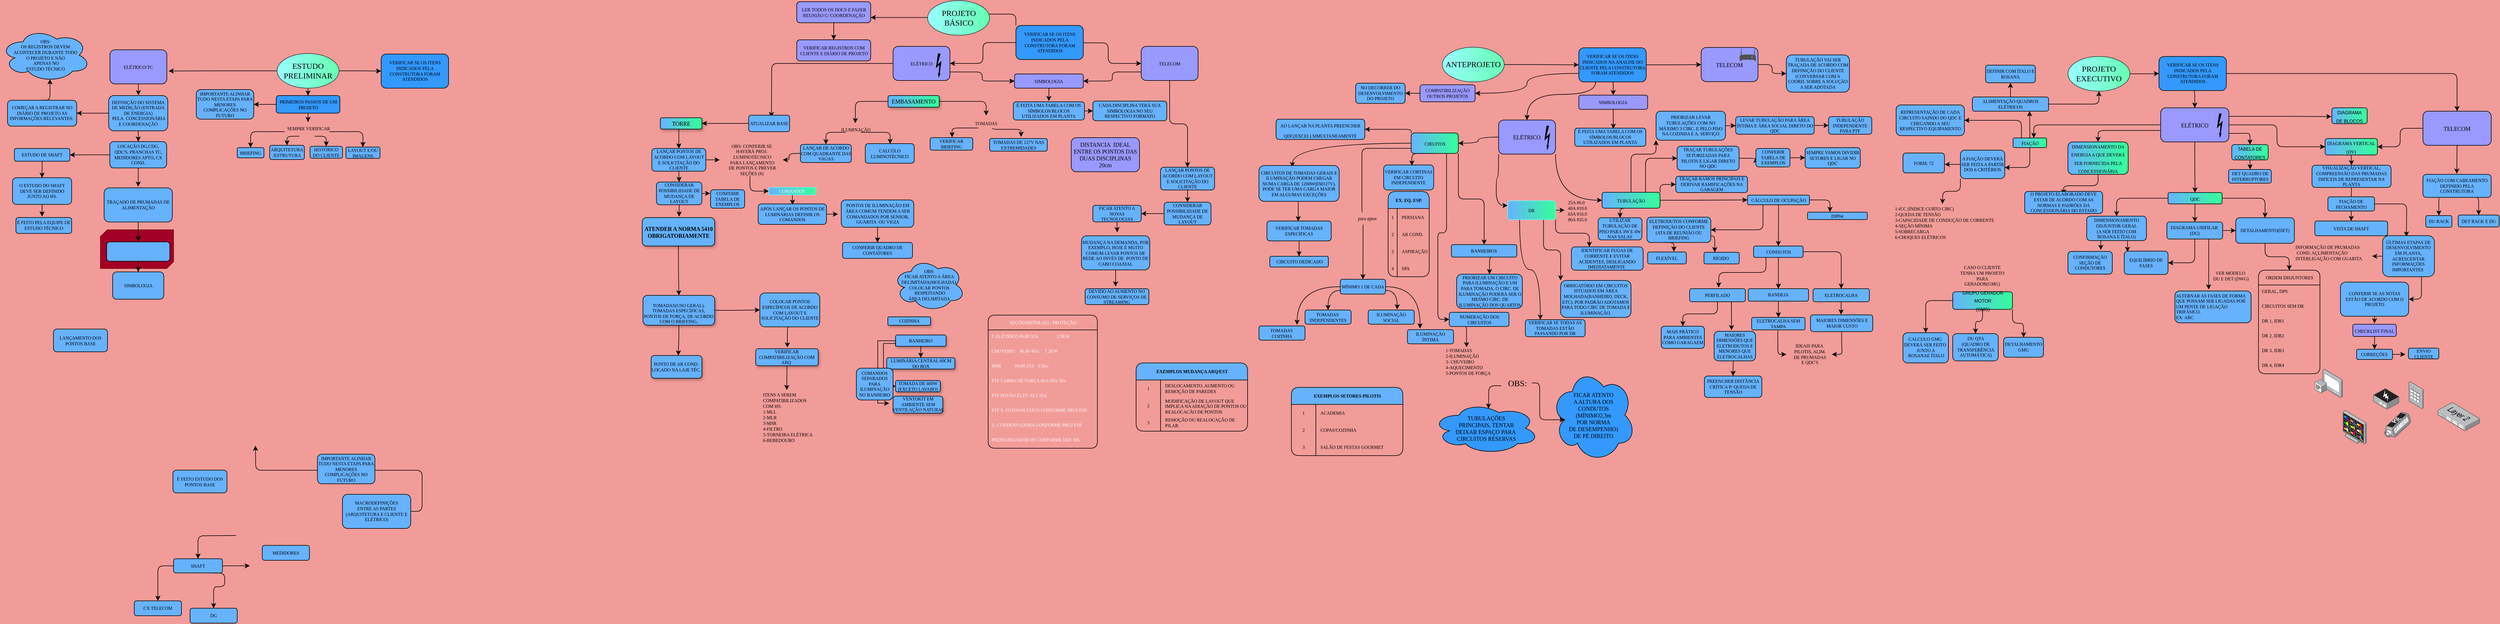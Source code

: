 <mxfile version="20.3.6" type="github">
  <diagram name="Page-1" id="74e2e168-ea6b-b213-b513-2b3c1d86103e">
    <mxGraphModel dx="4287" dy="-297" grid="0" gridSize="10" guides="1" tooltips="1" connect="1" arrows="1" fold="1" page="1" pageScale="1" pageWidth="1100" pageHeight="850" background="#F19C99" math="0" shadow="0">
      <root>
        <mxCell id="0" />
        <mxCell id="1" parent="0" />
        <mxCell id="leKUVrcmwHFXTiRNFYQY-64" value="" style="verticalLabelPosition=bottom;verticalAlign=top;html=1;shape=mxgraph.basic.diag_snip_rect;dx=6;rounded=1;shadow=0;labelBackgroundColor=none;strokeColor=#6F0000;strokeWidth=1;fontFamily=Verdana;fontSize=8;fontColor=#ffffff;endArrow=classic;fillColor=#a20025;gradientDirection=east;fillStyle=solid;" vertex="1" parent="1">
          <mxGeometry x="-2031.44" y="1269" width="128.5" height="68" as="geometry" />
        </mxCell>
        <mxCell id="leKUVrcmwHFXTiRNFYQY-68" style="edgeStyle=orthogonalEdgeStyle;shape=connector;rounded=1;orthogonalLoop=1;jettySize=auto;html=1;exitX=0;exitY=0.5;exitDx=0;exitDy=0;entryX=1;entryY=0.5;entryDx=0;entryDy=0;labelBackgroundColor=default;strokeColor=#000000;fontFamily=Verdana;fontSize=8;fontColor=default;endArrow=classic;" edge="1" parent="1" source="leKUVrcmwHFXTiRNFYQY-69" target="_DbIRMYSHlHVo-eN8sxW-55">
          <mxGeometry relative="1" as="geometry" />
        </mxCell>
        <mxCell id="leKUVrcmwHFXTiRNFYQY-71" style="edgeStyle=orthogonalEdgeStyle;shape=connector;rounded=1;orthogonalLoop=1;jettySize=auto;html=1;exitX=0;exitY=0.5;exitDx=0;exitDy=0;labelBackgroundColor=default;strokeColor=#000000;fontFamily=Verdana;fontSize=8;fontColor=default;endArrow=classic;" edge="1" parent="1" source="77e6c97f196da883-8">
          <mxGeometry relative="1" as="geometry">
            <mxPoint x="-852" y="1071" as="targetPoint" />
          </mxGeometry>
        </mxCell>
        <mxCell id="leKUVrcmwHFXTiRNFYQY-219" style="edgeStyle=orthogonalEdgeStyle;shape=connector;rounded=1;orthogonalLoop=1;jettySize=auto;html=1;exitX=1;exitY=0.75;exitDx=0;exitDy=0;entryX=0;entryY=0.5;entryDx=0;entryDy=0;labelBackgroundColor=default;strokeColor=#000000;fontFamily=Verdana;fontSize=8;fontColor=default;endArrow=classic;" edge="1" parent="1" source="77e6c97f196da883-8" target="B9O1lsCdQ7yD35bBGhpK-6">
          <mxGeometry relative="1" as="geometry" />
        </mxCell>
        <mxCell id="77e6c97f196da883-8" value="ELÉTRICO" style="rounded=1;whiteSpace=wrap;html=1;shadow=0;labelBackgroundColor=none;strokeWidth=1;fontFamily=Verdana;fontSize=8;align=center;sketch=0;fillColor=#9999FF;gradientColor=none;gradientDirection=east;" parent="1" vertex="1">
          <mxGeometry x="-638.17" y="946.5" width="100" height="60" as="geometry" />
        </mxCell>
        <mxCell id="leKUVrcmwHFXTiRNFYQY-51" style="edgeStyle=orthogonalEdgeStyle;shape=connector;rounded=1;orthogonalLoop=1;jettySize=auto;html=1;exitX=0.5;exitY=1;exitDx=0;exitDy=0;labelBackgroundColor=default;strokeColor=#000000;fontFamily=Verdana;fontSize=8;fontColor=default;endArrow=classic;" edge="1" parent="1" source="77e6c97f196da883-12">
          <mxGeometry relative="1" as="geometry">
            <mxPoint x="-1014.203" y="1245.86" as="targetPoint" />
          </mxGeometry>
        </mxCell>
        <mxCell id="leKUVrcmwHFXTiRNFYQY-109" style="edgeStyle=orthogonalEdgeStyle;shape=connector;rounded=1;orthogonalLoop=1;jettySize=auto;html=1;exitX=1;exitY=0.5;exitDx=0;exitDy=0;labelBackgroundColor=default;strokeColor=#000000;fontFamily=Verdana;fontSize=8;fontColor=default;endArrow=classic;" edge="1" parent="1" source="77e6c97f196da883-12">
          <mxGeometry relative="1" as="geometry">
            <mxPoint x="-959.714" y="1205.143" as="targetPoint" />
          </mxGeometry>
        </mxCell>
        <mxCell id="77e6c97f196da883-12" value="CONSIDERAR POSSIBILIDADE DE MUDANÇA DE LAYOUT" style="rounded=1;whiteSpace=wrap;html=1;shadow=0;labelBackgroundColor=none;strokeWidth=1;fontFamily=Verdana;fontSize=8;align=center;fillColor=#66B2FF;gradientColor=none;gradientDirection=east;" parent="1" vertex="1">
          <mxGeometry x="-1054.14" y="1185" width="80" height="40" as="geometry" />
        </mxCell>
        <mxCell id="leKUVrcmwHFXTiRNFYQY-125" style="edgeStyle=orthogonalEdgeStyle;shape=connector;rounded=1;orthogonalLoop=1;jettySize=auto;html=1;exitX=1;exitY=0.5;exitDx=0;exitDy=0;labelBackgroundColor=default;strokeColor=#000000;fontFamily=Verdana;fontSize=8;fontColor=default;endArrow=classic;" edge="1" parent="1" source="_DbIRMYSHlHVo-eN8sxW-10" target="leKUVrcmwHFXTiRNFYQY-104">
          <mxGeometry relative="1" as="geometry" />
        </mxCell>
        <mxCell id="_DbIRMYSHlHVo-eN8sxW-10" value="LANÇAR PONTOS DE ACORDO COM LAYOUT E SOLICITAÇÃO DO CLIENTE" style="rounded=1;whiteSpace=wrap;html=1;shadow=0;labelBackgroundColor=none;strokeWidth=1;fontFamily=Verdana;fontSize=8;align=center;fillColor=#66B2FF;gradientColor=none;gradientDirection=east;" parent="1" vertex="1">
          <mxGeometry x="-1062.27" y="1126" width="95" height="40" as="geometry" />
        </mxCell>
        <mxCell id="_DbIRMYSHlHVo-eN8sxW-19" value="" style="endArrow=classic;html=1;rounded=0;exitX=0.5;exitY=1;exitDx=0;exitDy=0;entryX=0.5;entryY=0;entryDx=0;entryDy=0;" parent="1" source="_DbIRMYSHlHVo-eN8sxW-10" target="77e6c97f196da883-12" edge="1">
          <mxGeometry width="50" height="50" relative="1" as="geometry">
            <mxPoint x="-774.77" y="1136" as="sourcePoint" />
            <mxPoint x="-724.77" y="1086" as="targetPoint" />
          </mxGeometry>
        </mxCell>
        <mxCell id="leKUVrcmwHFXTiRNFYQY-53" style="edgeStyle=orthogonalEdgeStyle;shape=connector;rounded=1;orthogonalLoop=1;jettySize=auto;html=1;exitX=0.5;exitY=1;exitDx=0;exitDy=0;entryX=0.5;entryY=0;entryDx=0;entryDy=0;labelBackgroundColor=default;strokeColor=#000000;fontFamily=Verdana;fontSize=8;fontColor=default;endArrow=classic;" edge="1" parent="1" source="_DbIRMYSHlHVo-eN8sxW-25" target="_DbIRMYSHlHVo-eN8sxW-49">
          <mxGeometry relative="1" as="geometry" />
        </mxCell>
        <mxCell id="_DbIRMYSHlHVo-eN8sxW-25" value="&lt;font style=&quot;font-size: 10px;&quot; face=&quot;Verdana&quot;&gt;ATENDER A NORMA 5410 OBRIGATORIAMENTE&lt;/font&gt;" style="rounded=1;whiteSpace=wrap;html=1;shadow=1;sketch=0;glass=3;fontStyle=1;fontSize=8;fontFamily=Verdana;fillColor=#66B2FF;gradientColor=none;gradientDirection=east;" parent="1" vertex="1">
          <mxGeometry x="-1079.13" y="1247.5" width="127.5" height="50" as="geometry" />
        </mxCell>
        <mxCell id="_DbIRMYSHlHVo-eN8sxW-66" value="" style="edgeStyle=orthogonalEdgeStyle;rounded=0;orthogonalLoop=1;jettySize=auto;html=1;fontFamily=Verdana;fontSize=7;" parent="1" source="_DbIRMYSHlHVo-eN8sxW-49" target="_DbIRMYSHlHVo-eN8sxW-65" edge="1">
          <mxGeometry relative="1" as="geometry">
            <Array as="points">
              <mxPoint x="-1015.64" y="1457.56" />
              <mxPoint x="-1015.64" y="1457.56" />
            </Array>
          </mxGeometry>
        </mxCell>
        <mxCell id="leKUVrcmwHFXTiRNFYQY-111" style="edgeStyle=orthogonalEdgeStyle;shape=connector;rounded=1;orthogonalLoop=1;jettySize=auto;html=1;exitX=1;exitY=0.5;exitDx=0;exitDy=0;entryX=0;entryY=0.5;entryDx=0;entryDy=0;labelBackgroundColor=default;strokeColor=#000000;fontFamily=Verdana;fontSize=8;fontColor=default;endArrow=classic;" edge="1" parent="1" source="_DbIRMYSHlHVo-eN8sxW-49" target="_DbIRMYSHlHVo-eN8sxW-127">
          <mxGeometry relative="1" as="geometry" />
        </mxCell>
        <mxCell id="_DbIRMYSHlHVo-eN8sxW-49" value="&lt;h4&gt;&lt;font style=&quot;background-color: initial; font-weight: normal;&quot;&gt;&lt;br&gt;&lt;/font&gt;&lt;/h4&gt;&lt;h4&gt;&lt;font style=&quot;background-color: initial; font-weight: normal;&quot;&gt;TOMADAS(USO GERAL), TOMADAS ESPECÍFICAS, PONTOS DE FORÇA, DE ACORDO COM O BRIEFING&lt;/font&gt;&lt;b style=&quot;background-color: initial;&quot;&gt;.&lt;/b&gt;&lt;br&gt;&lt;/h4&gt;&lt;div&gt;&lt;br style=&quot;font-family: Helvetica; font-size: 12px; text-align: left;&quot;&gt;&lt;/div&gt;" style="rounded=1;whiteSpace=wrap;html=1;shadow=1;glass=0;sketch=0;fillStyle=solid;fontFamily=Verdana;fontSize=8;fillColor=#66B2FF;gradientColor=none;gradientDirection=east;" parent="1" vertex="1">
          <mxGeometry x="-1077.76" y="1384.25" width="126.13" height="52.5" as="geometry" />
        </mxCell>
        <mxCell id="_DbIRMYSHlHVo-eN8sxW-55" value="&lt;font style=&quot;font-size: 10px;&quot; face=&quot;Verdana&quot;&gt;TORRE&lt;/font&gt;" style="rounded=1;whiteSpace=wrap;html=1;shadow=1;glass=0;sketch=0;fillStyle=solid;fontFamily=Tahoma;fontSize=14;fillColor=#66B2FF;gradientColor=#33FF99;gradientDirection=east;" parent="1" vertex="1">
          <mxGeometry x="-1047.26" y="1072" width="73.12" height="20" as="geometry" />
        </mxCell>
        <mxCell id="_DbIRMYSHlHVo-eN8sxW-56" style="edgeStyle=orthogonalEdgeStyle;rounded=0;orthogonalLoop=1;jettySize=auto;html=1;exitX=0.5;exitY=1;exitDx=0;exitDy=0;fontFamily=Verdana;fontSize=8;entryX=0.5;entryY=0;entryDx=0;entryDy=0;" parent="1" source="_DbIRMYSHlHVo-eN8sxW-55" target="_DbIRMYSHlHVo-eN8sxW-10" edge="1">
          <mxGeometry relative="1" as="geometry">
            <mxPoint x="-841.8" y="1137" as="targetPoint" />
          </mxGeometry>
        </mxCell>
        <mxCell id="_DbIRMYSHlHVo-eN8sxW-65" value="PONTO DE AR COND. LOCADO NA LAJE TÉC." style="rounded=1;whiteSpace=wrap;html=1;shadow=1;glass=0;sketch=0;fillStyle=solid;fontFamily=Verdana;fontSize=8;align=center;fillColor=#66B2FF;gradientColor=none;gradientDirection=east;" parent="1" vertex="1">
          <mxGeometry x="-1063.51" y="1490" width="89.37" height="40" as="geometry" />
        </mxCell>
        <mxCell id="_DbIRMYSHlHVo-eN8sxW-69" value="&lt;font style=&quot;font-size: 8px;&quot;&gt;BANHEIRO&lt;/font&gt;" style="rounded=1;whiteSpace=wrap;html=1;shadow=1;glass=0;sketch=0;fillStyle=solid;fontFamily=Verdana;fontSize=8;fillColor=#66B2FF;gradientColor=none;gradientDirection=east;" parent="1" vertex="1">
          <mxGeometry x="-633.8" y="1453.93" width="88.77" height="20" as="geometry" />
        </mxCell>
        <mxCell id="_DbIRMYSHlHVo-eN8sxW-75" value="LUMINÁRIA CENTRAL 60CM DO BOX" style="rounded=1;whiteSpace=wrap;html=1;shadow=1;glass=0;sketch=0;fillStyle=solid;fontFamily=Verdana;fontSize=8;fillColor=#66B2FF;gradientColor=none;gradientDirection=east;" parent="1" vertex="1">
          <mxGeometry x="-649.41" y="1493.93" width="120" height="20" as="geometry" />
        </mxCell>
        <mxCell id="_DbIRMYSHlHVo-eN8sxW-77" value="VENTOKIT EM AMBIENTE SEM VENTILAÇÃO&amp;nbsp;NATURAL" style="rounded=1;whiteSpace=wrap;html=1;shadow=1;glass=0;sketch=0;fillStyle=solid;fontFamily=Verdana;fontSize=8;fillColor=#66B2FF;gradientColor=none;gradientDirection=east;" parent="1" vertex="1">
          <mxGeometry x="-638.17" y="1561.43" width="87.52" height="30" as="geometry" />
        </mxCell>
        <mxCell id="_DbIRMYSHlHVo-eN8sxW-76" style="edgeStyle=orthogonalEdgeStyle;rounded=0;orthogonalLoop=1;jettySize=auto;html=1;exitX=0;exitY=1;exitDx=0;exitDy=0;fontFamily=Verdana;fontSize=8;" parent="1" source="_DbIRMYSHlHVo-eN8sxW-69" edge="1">
          <mxGeometry relative="1" as="geometry">
            <mxPoint x="-645.03" y="1573.93" as="targetPoint" />
            <Array as="points">
              <mxPoint x="-634.03" y="1463.93" />
              <mxPoint x="-665.03" y="1463.93" />
              <mxPoint x="-665.03" y="1573.93" />
            </Array>
          </mxGeometry>
        </mxCell>
        <mxCell id="_DbIRMYSHlHVo-eN8sxW-79" value="TOMADA DE 600W (EXCETO LAVABO)" style="rounded=1;whiteSpace=wrap;html=1;shadow=1;glass=0;sketch=0;fillStyle=solid;fontFamily=Verdana;fontSize=8;fillColor=#66B2FF;gradientColor=none;gradientDirection=east;" parent="1" vertex="1">
          <mxGeometry x="-633.8" y="1533.93" width="78.77" height="20" as="geometry" />
        </mxCell>
        <mxCell id="_DbIRMYSHlHVo-eN8sxW-78" style="edgeStyle=orthogonalEdgeStyle;rounded=0;orthogonalLoop=1;jettySize=auto;html=1;exitX=0;exitY=0.75;exitDx=0;exitDy=0;fontFamily=Verdana;fontSize=8;entryX=0;entryY=0.5;entryDx=0;entryDy=0;" parent="1" source="_DbIRMYSHlHVo-eN8sxW-69" target="_DbIRMYSHlHVo-eN8sxW-79" edge="1">
          <mxGeometry relative="1" as="geometry">
            <mxPoint x="-655.03" y="1553.93" as="targetPoint" />
            <Array as="points">
              <mxPoint x="-655.03" y="1468.93" />
              <mxPoint x="-655.03" y="1543.93" />
            </Array>
          </mxGeometry>
        </mxCell>
        <mxCell id="_DbIRMYSHlHVo-eN8sxW-74" style="edgeStyle=orthogonalEdgeStyle;rounded=0;orthogonalLoop=1;jettySize=auto;html=1;exitX=0.5;exitY=1;exitDx=0;exitDy=0;fontFamily=Verdana;fontSize=8;entryX=0.5;entryY=0;entryDx=0;entryDy=0;" parent="1" source="_DbIRMYSHlHVo-eN8sxW-69" target="_DbIRMYSHlHVo-eN8sxW-75" edge="1">
          <mxGeometry relative="1" as="geometry">
            <mxPoint x="-579.409" y="1453.93" as="targetPoint" />
          </mxGeometry>
        </mxCell>
        <mxCell id="Lup1MCPVR1_stNmRgbZv-19" style="edgeStyle=orthogonalEdgeStyle;rounded=1;orthogonalLoop=1;jettySize=auto;html=1;exitX=0.5;exitY=1;exitDx=0;exitDy=0;entryX=0.5;entryY=0;entryDx=0;entryDy=0;fontFamily=Verdana;fontSize=8;fontColor=#FFFAFD;verticalAlign=middle;" parent="1" source="_DbIRMYSHlHVo-eN8sxW-248" edge="1">
          <mxGeometry relative="1" as="geometry">
            <mxPoint x="-814.8" y="1225" as="targetPoint" />
          </mxGeometry>
        </mxCell>
        <mxCell id="_DbIRMYSHlHVo-eN8sxW-248" value="COMANDOS" style="rounded=1;whiteSpace=wrap;html=1;strokeColor=#66FFFF;fontFamily=Verdana;fontSize=8;fontColor=#FFFAFD;fillColor=#66B2FF;gradientColor=#33FF99;gradientDirection=east;verticalAlign=middle;" parent="1" vertex="1">
          <mxGeometry x="-856.77" y="1194.5" width="83" height="13" as="geometry" />
        </mxCell>
        <mxCell id="_DbIRMYSHlHVo-eN8sxW-86" value="COZINHA" style="rounded=1;whiteSpace=wrap;html=1;shadow=1;glass=0;sketch=0;fillStyle=solid;fontFamily=Verdana;fontSize=8;fillColor=#66B2FF;gradientColor=none;gradientDirection=east;" parent="1" vertex="1">
          <mxGeometry x="-647.3" y="1421.94" width="75" height="15" as="geometry" />
        </mxCell>
        <mxCell id="Lup1MCPVR1_stNmRgbZv-16" style="edgeStyle=orthogonalEdgeStyle;rounded=1;orthogonalLoop=1;jettySize=auto;html=1;exitX=0.5;exitY=1;exitDx=0;exitDy=0;fontFamily=Verdana;fontSize=8;fontColor=default;entryX=0.495;entryY=0.006;entryDx=0;entryDy=0;entryPerimeter=0;" parent="1" source="_DbIRMYSHlHVo-eN8sxW-91" edge="1">
          <mxGeometry relative="1" as="geometry">
            <mxPoint x="-825.106" y="1550.81" as="targetPoint" />
          </mxGeometry>
        </mxCell>
        <mxCell id="_DbIRMYSHlHVo-eN8sxW-91" value="VERIFICAR COMPATIBILIZAÇÃO COM ARQ&amp;nbsp;" style="rounded=1;whiteSpace=wrap;html=1;shadow=1;glass=0;sketch=0;fillStyle=solid;fontFamily=Verdana;fontSize=8;fillColor=#66B2FF;gradientColor=none;gradientDirection=east;" parent="1" vertex="1">
          <mxGeometry x="-879.62" y="1478.0" width="110" height="30" as="geometry" />
        </mxCell>
        <mxCell id="leKUVrcmwHFXTiRNFYQY-112" style="edgeStyle=orthogonalEdgeStyle;shape=connector;rounded=1;orthogonalLoop=1;jettySize=auto;html=1;exitX=0.5;exitY=1;exitDx=0;exitDy=0;labelBackgroundColor=default;strokeColor=#000000;fontFamily=Verdana;fontSize=8;fontColor=default;endArrow=classic;" edge="1" parent="1" source="_DbIRMYSHlHVo-eN8sxW-127">
          <mxGeometry relative="1" as="geometry">
            <mxPoint x="-824" y="1476" as="targetPoint" />
          </mxGeometry>
        </mxCell>
        <mxCell id="_DbIRMYSHlHVo-eN8sxW-127" value="&lt;font style=&quot;font-size: 8px;&quot; face=&quot;Verdana&quot;&gt;COLOCAR PONTOS ESPECÍFICOS DE ACORDO COM LAYOUT E SOLICITAÇÃO DO CLIENTE&lt;/font&gt;" style="rounded=1;whiteSpace=wrap;html=1;fontSize=8;fontFamily=Verdana;fillColor=#66B2FF;gradientColor=none;gradientDirection=east;" parent="1" vertex="1">
          <mxGeometry x="-872.36" y="1380" width="105.36" height="59.68" as="geometry" />
        </mxCell>
        <mxCell id="_DbIRMYSHlHVo-eN8sxW-62" value="ITENS A SEREM &#xa;COMPATIBILIZADOS&#xa;COM HS:&#xa;1-MLL&#xa;2-MLR&#xa;3-MSR&#xa;4-FILTRO&#xa;5-TORNEIRA ELÉTRICA&#xa;6-BEBEDOURO&#xa;" style="text;strokeColor=none;fillColor=none;align=left;verticalAlign=middle;spacingLeft=4;spacingRight=4;overflow=hidden;points=[[0,0.5],[1,0.5]];portConstraint=eastwest;rotatable=0;shadow=1;glass=0;sketch=0;fillStyle=solid;fontFamily=Verdana;fontSize=8;" parent="1" vertex="1">
          <mxGeometry x="-872.74" y="1552.86" width="113" height="98" as="geometry" />
        </mxCell>
        <mxCell id="leKUVrcmwHFXTiRNFYQY-132" style="edgeStyle=orthogonalEdgeStyle;shape=connector;rounded=1;orthogonalLoop=1;jettySize=auto;html=1;exitX=1;exitY=0.5;exitDx=0;exitDy=0;labelBackgroundColor=default;strokeColor=#000000;fontFamily=Verdana;fontSize=8;fontColor=default;endArrow=classic;" edge="1" parent="1" source="_DbIRMYSHlHVo-eN8sxW-256">
          <mxGeometry relative="1" as="geometry">
            <mxPoint x="-735.069" y="1241.517" as="targetPoint" />
          </mxGeometry>
        </mxCell>
        <mxCell id="_DbIRMYSHlHVo-eN8sxW-256" value="APÓS LANÇAR OS PONTOS DE LUMINÁRIAS DEFINIR OS COMANDOS" style="rounded=1;whiteSpace=wrap;html=1;strokeColor=default;fontFamily=Verdana;fontSize=8;fontColor=default;fillColor=#66B2FF;gradientColor=none;gradientDirection=east;verticalAlign=middle;" parent="1" vertex="1">
          <mxGeometry x="-875.27" y="1223.5" width="120" height="36" as="geometry" />
        </mxCell>
        <mxCell id="_DbIRMYSHlHVo-eN8sxW-262" value="COMANDOS SEPARADOS PARA ILUMINAÇÃO NO BANHEIRO" style="rounded=1;whiteSpace=wrap;html=1;strokeColor=default;fontFamily=Verdana;fontSize=8;fontColor=default;fillColor=#66B2FF;gradientColor=none;gradientDirection=east;verticalAlign=middle;" parent="1" vertex="1">
          <mxGeometry x="-702.67" y="1512.2" width="64.5" height="56" as="geometry" />
        </mxCell>
        <mxCell id="Lup1MCPVR1_stNmRgbZv-12" style="edgeStyle=orthogonalEdgeStyle;rounded=1;orthogonalLoop=1;jettySize=auto;html=1;exitX=0;exitY=0.5;exitDx=0;exitDy=0;entryX=1;entryY=0.5;entryDx=0;entryDy=0;fontFamily=Verdana;fontSize=8;fontColor=default;" parent="1" source="77e6c97f196da883-15" target="77e6c97f196da883-8" edge="1">
          <mxGeometry relative="1" as="geometry">
            <mxPoint x="-589.25" y="1014.5" as="sourcePoint" />
          </mxGeometry>
        </mxCell>
        <mxCell id="Lup1MCPVR1_stNmRgbZv-13" style="edgeStyle=orthogonalEdgeStyle;rounded=1;orthogonalLoop=1;jettySize=auto;html=1;entryX=0;entryY=0.5;entryDx=0;entryDy=0;fontFamily=Verdana;fontSize=8;fontColor=default;exitX=1;exitY=0.5;exitDx=0;exitDy=0;" parent="1" source="77e6c97f196da883-15" target="77e6c97f196da883-11" edge="1">
          <mxGeometry relative="1" as="geometry">
            <mxPoint x="-309.27" y="960" as="sourcePoint" />
            <Array as="points">
              <mxPoint x="-363.02" y="939.5" />
              <mxPoint x="-260.02" y="940.5" />
              <mxPoint x="-260.02" y="1027.5" />
            </Array>
          </mxGeometry>
        </mxCell>
        <mxCell id="_DbIRMYSHlHVo-eN8sxW-36" value="&lt;font face=&quot;Tahoma&quot; style=&quot;font-size: 10px;&quot;&gt;DISTANCIA&amp;nbsp; IDEAL ENTRE OS PONTOS DAS DUAS DISCIPLINAS&lt;br&gt;20cm&lt;br&gt;&lt;/font&gt;" style="rounded=1;whiteSpace=wrap;html=1;shadow=0;glass=0;sketch=0;fontFamily=Verdana;fontSize=8;fillColor=#9999FF;labelBackgroundColor=none;strokeWidth=1;gradientColor=none;gradientDirection=east;" parent="1" vertex="1">
          <mxGeometry x="-325" y="1107" width="120" height="60" as="geometry" />
        </mxCell>
        <mxCell id="_DbIRMYSHlHVo-eN8sxW-11" value="LANÇAR PONTOS DE ACORDO COM LAYOUT E SOLICITAÇÃO DO CLIENTE" style="rounded=1;whiteSpace=wrap;html=1;shadow=0;labelBackgroundColor=none;strokeWidth=1;fontFamily=Verdana;fontSize=8;align=center;fillColor=#66B2FF;gradientColor=none;gradientDirection=east;" parent="1" vertex="1">
          <mxGeometry x="-168.02" y="1159" width="95" height="40" as="geometry" />
        </mxCell>
        <mxCell id="leKUVrcmwHFXTiRNFYQY-209" style="edgeStyle=orthogonalEdgeStyle;shape=connector;rounded=1;orthogonalLoop=1;jettySize=auto;html=1;exitX=0;exitY=0.5;exitDx=0;exitDy=0;labelBackgroundColor=default;strokeColor=#000000;fontFamily=Verdana;fontSize=8;fontColor=default;endArrow=classic;" edge="1" parent="1" source="_DbIRMYSHlHVo-eN8sxW-12" target="leKUVrcmwHFXTiRNFYQY-122">
          <mxGeometry relative="1" as="geometry" />
        </mxCell>
        <mxCell id="_DbIRMYSHlHVo-eN8sxW-12" value="CONSIDERAR POSSIBILIDADE DE MUDANÇA DE LAYOUT" style="rounded=1;whiteSpace=wrap;html=1;shadow=0;labelBackgroundColor=none;strokeWidth=1;fontFamily=Verdana;fontSize=8;align=center;fillColor=#66B2FF;gradientColor=none;gradientDirection=east;" parent="1" vertex="1">
          <mxGeometry x="-161.77" y="1220.5" width="82.5" height="40" as="geometry" />
        </mxCell>
        <mxCell id="_DbIRMYSHlHVo-eN8sxW-16" value="" style="endArrow=classic;html=1;rounded=0;exitX=0.5;exitY=1;exitDx=0;exitDy=0;entryX=0.5;entryY=0;entryDx=0;entryDy=0;" parent="1" source="_DbIRMYSHlHVo-eN8sxW-11" target="_DbIRMYSHlHVo-eN8sxW-12" edge="1">
          <mxGeometry width="50" height="50" relative="1" as="geometry">
            <mxPoint x="-206.75" y="1167" as="sourcePoint" />
            <mxPoint x="-156.75" y="1117" as="targetPoint" />
          </mxGeometry>
        </mxCell>
        <mxCell id="Lup1MCPVR1_stNmRgbZv-10" style="edgeStyle=orthogonalEdgeStyle;rounded=1;orthogonalLoop=1;jettySize=auto;html=1;exitX=0.5;exitY=1;exitDx=0;exitDy=0;entryX=0.5;entryY=0;entryDx=0;entryDy=0;fontFamily=Verdana;fontSize=8;fontColor=default;" parent="1" source="77e6c97f196da883-11" target="_DbIRMYSHlHVo-eN8sxW-11" edge="1">
          <mxGeometry relative="1" as="geometry" />
        </mxCell>
        <mxCell id="leKUVrcmwHFXTiRNFYQY-218" style="edgeStyle=orthogonalEdgeStyle;shape=connector;rounded=1;orthogonalLoop=1;jettySize=auto;html=1;exitX=0;exitY=0.75;exitDx=0;exitDy=0;entryX=1;entryY=0.5;entryDx=0;entryDy=0;labelBackgroundColor=default;strokeColor=#000000;fontFamily=Verdana;fontSize=8;fontColor=default;endArrow=classic;" edge="1" parent="1" source="77e6c97f196da883-11" target="B9O1lsCdQ7yD35bBGhpK-6">
          <mxGeometry relative="1" as="geometry" />
        </mxCell>
        <mxCell id="77e6c97f196da883-11" value="TELECOM" style="rounded=1;whiteSpace=wrap;html=1;shadow=0;labelBackgroundColor=none;strokeWidth=1;fontFamily=Verdana;fontSize=8;align=center;fillColor=#9999FF;sketch=0;gradientColor=none;gradientDirection=east;" parent="1" vertex="1">
          <mxGeometry x="-202.02" y="946.5" width="100" height="60" as="geometry" />
        </mxCell>
        <mxCell id="leKUVrcmwHFXTiRNFYQY-81" style="edgeStyle=orthogonalEdgeStyle;shape=connector;rounded=1;orthogonalLoop=1;jettySize=auto;html=1;exitX=0;exitY=0;exitDx=0;exitDy=0;entryX=1;entryY=0.75;entryDx=0;entryDy=0;labelBackgroundColor=default;strokeColor=#000000;fontFamily=Verdana;fontSize=8;fontColor=default;endArrow=classic;" edge="1" parent="1" source="77e6c97f196da883-15" target="leKUVrcmwHFXTiRNFYQY-80">
          <mxGeometry relative="1" as="geometry" />
        </mxCell>
        <mxCell id="77e6c97f196da883-15" value="VERIFICAR SE OS ITENS INDICADOS PELA CONSTRUTORA FORAM ATENDIDOS" style="rounded=1;whiteSpace=wrap;html=1;shadow=0;labelBackgroundColor=none;strokeWidth=1;fontFamily=Verdana;fontSize=8;align=center;fillColor=#3399FF;" parent="1" vertex="1">
          <mxGeometry x="-422.25" y="909.75" width="118.5" height="60" as="geometry" />
        </mxCell>
        <mxCell id="QsrUI3fO2fAxIIPYA9e1-78" style="edgeStyle=orthogonalEdgeStyle;rounded=1;orthogonalLoop=1;jettySize=auto;html=1;exitX=0.75;exitY=1;exitDx=0;exitDy=0;entryX=0;entryY=0.5;entryDx=0;entryDy=0;fontFamily=Verdana;fontSize=10;strokeColor=#000000;" parent="1" source="_DbIRMYSHlHVo-eN8sxW-138" target="_DbIRMYSHlHVo-eN8sxW-193" edge="1">
          <mxGeometry relative="1" as="geometry" />
        </mxCell>
        <mxCell id="QsrUI3fO2fAxIIPYA9e1-155" style="edgeStyle=orthogonalEdgeStyle;rounded=1;orthogonalLoop=1;jettySize=auto;html=1;exitX=1;exitY=1;exitDx=0;exitDy=0;fontFamily=Verdana;fontSize=10;strokeColor=#000000;" parent="1" source="_DbIRMYSHlHVo-eN8sxW-138" target="QsrUI3fO2fAxIIPYA9e1-21" edge="1">
          <mxGeometry relative="1" as="geometry" />
        </mxCell>
        <mxCell id="QsrUI3fO2fAxIIPYA9e1-158" style="edgeStyle=orthogonalEdgeStyle;orthogonalLoop=1;jettySize=auto;html=1;entryX=0.5;entryY=0;entryDx=0;entryDy=0;fontFamily=Verdana;fontSize=10;rounded=1;strokeColor=#000000;startArrow=none;" parent="1" source="leKUVrcmwHFXTiRNFYQY-228" target="_DbIRMYSHlHVo-eN8sxW-150" edge="1">
          <mxGeometry relative="1" as="geometry">
            <Array as="points">
              <mxPoint x="188" y="1285" />
              <mxPoint x="188" y="1285" />
            </Array>
          </mxGeometry>
        </mxCell>
        <mxCell id="leKUVrcmwHFXTiRNFYQY-246" style="edgeStyle=orthogonalEdgeStyle;shape=connector;rounded=1;orthogonalLoop=1;jettySize=auto;html=1;exitX=0.5;exitY=1;exitDx=0;exitDy=0;labelBackgroundColor=default;strokeColor=#000000;fontFamily=Verdana;fontSize=8;fontColor=#000000;endArrow=classic;entryX=0.564;entryY=0.025;entryDx=0;entryDy=0;entryPerimeter=0;" edge="1" parent="1" source="_DbIRMYSHlHVo-eN8sxW-138" target="_DbIRMYSHlHVo-eN8sxW-245">
          <mxGeometry relative="1" as="geometry">
            <mxPoint x="313.778" y="1172.556" as="targetPoint" />
            <Array as="points">
              <mxPoint x="274" y="1135" />
            </Array>
          </mxGeometry>
        </mxCell>
        <mxCell id="leKUVrcmwHFXTiRNFYQY-253" style="edgeStyle=orthogonalEdgeStyle;shape=connector;rounded=1;orthogonalLoop=1;jettySize=auto;html=1;exitX=0;exitY=0;exitDx=0;exitDy=0;entryX=1;entryY=0.5;entryDx=0;entryDy=0;labelBackgroundColor=default;strokeColor=#000000;fontFamily=Verdana;fontSize=8;fontColor=#000000;endArrow=classic;" edge="1" parent="1" source="_DbIRMYSHlHVo-eN8sxW-138" target="leKUVrcmwHFXTiRNFYQY-250">
          <mxGeometry relative="1" as="geometry">
            <Array as="points">
              <mxPoint x="273" y="1092" />
            </Array>
          </mxGeometry>
        </mxCell>
        <mxCell id="_DbIRMYSHlHVo-eN8sxW-138" value="&lt;font style=&quot;font-size: 8px;&quot; face=&quot;Verdana&quot;&gt;CIRUITOS&lt;/font&gt;" style="rounded=1;whiteSpace=wrap;html=1;fontFamily=Tahoma;fontSize=14;gradientColor=#33FF99;gradientDirection=east;fillColor=#66B2FF;" parent="1" vertex="1">
          <mxGeometry x="272.5" y="1098.75" width="83" height="36" as="geometry" />
        </mxCell>
        <mxCell id="_DbIRMYSHlHVo-eN8sxW-243" value="&amp;nbsp;CIRCUITO DEDICADO" style="rounded=1;whiteSpace=wrap;html=1;strokeColor=default;fontFamily=Verdana;fontSize=8;fontColor=default;fillColor=#66B2FF;gradientColor=none;gradientDirection=east;" parent="1" vertex="1">
          <mxGeometry x="24" y="1315.5" width="103" height="19" as="geometry" />
        </mxCell>
        <mxCell id="B9O1lsCdQ7yD35bBGhpK-40" style="edgeStyle=orthogonalEdgeStyle;shape=connector;rounded=1;jumpStyle=gap;orthogonalLoop=1;jettySize=auto;html=1;exitX=0.5;exitY=1;exitDx=0;exitDy=0;entryX=0.5;entryY=0;entryDx=0;entryDy=0;labelBackgroundColor=default;strokeColor=#000000;fontFamily=Verdana;fontSize=8;fontColor=default;endArrow=classic;" parent="1" source="_DbIRMYSHlHVo-eN8sxW-244" target="_DbIRMYSHlHVo-eN8sxW-243" edge="1">
          <mxGeometry relative="1" as="geometry" />
        </mxCell>
        <mxCell id="_DbIRMYSHlHVo-eN8sxW-244" value="VERIFICAR TOMADAS ESPECÍFICAS" style="rounded=1;whiteSpace=wrap;html=1;strokeColor=default;fontFamily=Verdana;fontSize=8;fontColor=default;fillColor=#66B2FF;gradientColor=none;gradientDirection=east;" parent="1" vertex="1">
          <mxGeometry x="19" y="1253.5" width="113" height="35" as="geometry" />
        </mxCell>
        <mxCell id="_DbIRMYSHlHVo-eN8sxW-245" value="VERIFICAR CORTINAS EM CIRCUITO INDEPENDENTE" style="rounded=1;whiteSpace=wrap;html=1;strokeColor=default;fontFamily=Verdana;fontSize=8;fontColor=default;fillColor=#66B2FF;gradientColor=none;gradientDirection=east;" parent="1" vertex="1">
          <mxGeometry x="224.13" y="1155" width="88" height="44" as="geometry" />
        </mxCell>
        <mxCell id="_DbIRMYSHlHVo-eN8sxW-217" style="edgeStyle=orthogonalEdgeStyle;curved=1;orthogonalLoop=1;jettySize=auto;html=1;exitX=0;exitY=0.5;exitDx=0;exitDy=0;fontFamily=Verdana;fontSize=10;fontColor=default;entryX=0.855;entryY=0.01;entryDx=0;entryDy=0;entryPerimeter=0;strokeColor=#000000;" parent="1" source="_DbIRMYSHlHVo-eN8sxW-138" edge="1">
          <mxGeometry relative="1" as="geometry">
            <mxPoint x="63.615" y="1158.85" as="targetPoint" />
          </mxGeometry>
        </mxCell>
        <mxCell id="QsrUI3fO2fAxIIPYA9e1-114" style="edgeStyle=orthogonalEdgeStyle;orthogonalLoop=1;jettySize=auto;html=1;exitX=1;exitY=1;exitDx=0;exitDy=0;entryX=0;entryY=0.5;entryDx=0;entryDy=0;curved=1;fontSize=10;fontFamily=Verdana;strokeColor=#000000;" parent="1" source="_DbIRMYSHlHVo-eN8sxW-148" target="QsrUI3fO2fAxIIPYA9e1-4" edge="1">
          <mxGeometry relative="1" as="geometry" />
        </mxCell>
        <mxCell id="QsrUI3fO2fAxIIPYA9e1-138" style="edgeStyle=orthogonalEdgeStyle;curved=1;orthogonalLoop=1;jettySize=auto;html=1;exitX=0;exitY=0.5;exitDx=0;exitDy=0;entryX=1;entryY=0.5;entryDx=0;entryDy=0;fontFamily=Verdana;fontSize=10;strokeColor=#000000;" parent="1" source="_DbIRMYSHlHVo-eN8sxW-148" target="_DbIRMYSHlHVo-eN8sxW-138" edge="1">
          <mxGeometry relative="1" as="geometry" />
        </mxCell>
        <mxCell id="QsrUI3fO2fAxIIPYA9e1-139" style="edgeStyle=orthogonalEdgeStyle;curved=1;orthogonalLoop=1;jettySize=auto;html=1;exitX=0;exitY=1;exitDx=0;exitDy=0;entryX=0;entryY=0.25;entryDx=0;entryDy=0;fontFamily=Verdana;fontSize=10;strokeColor=#000000;" parent="1" source="_DbIRMYSHlHVo-eN8sxW-148" target="_DbIRMYSHlHVo-eN8sxW-206" edge="1">
          <mxGeometry relative="1" as="geometry" />
        </mxCell>
        <mxCell id="_DbIRMYSHlHVo-eN8sxW-148" value="&lt;font style=&quot;font-size: 10px;&quot;&gt;ELÉTRICO&lt;/font&gt;" style="rounded=1;whiteSpace=wrap;html=1;shadow=0;labelBackgroundColor=none;strokeWidth=1;fontFamily=Verdana;fontSize=8;align=center;sketch=0;fillColor=#9999FF;gradientColor=none;gradientDirection=east;" parent="1" vertex="1">
          <mxGeometry x="426.25" y="1076" width="100" height="60" as="geometry" />
        </mxCell>
        <mxCell id="_DbIRMYSHlHVo-eN8sxW-161" value="ILUMINAÇÃO SOCIAL" style="rounded=1;whiteSpace=wrap;html=1;fontFamily=Verdana;fontSize=8;fillColor=#66B2FF;gradientColor=none;gradientDirection=east;" parent="1" vertex="1">
          <mxGeometry x="197" y="1410" width="81" height="25" as="geometry" />
        </mxCell>
        <mxCell id="_DbIRMYSHlHVo-eN8sxW-165" style="edgeStyle=orthogonalEdgeStyle;orthogonalLoop=1;jettySize=auto;html=1;exitX=1;exitY=0.75;exitDx=0;exitDy=0;fontFamily=Verdana;fontSize=10;curved=1;strokeColor=#000000;" parent="1" source="_DbIRMYSHlHVo-eN8sxW-150" edge="1">
          <mxGeometry relative="1" as="geometry">
            <mxPoint x="248" y="1409" as="targetPoint" />
          </mxGeometry>
        </mxCell>
        <mxCell id="QsrUI3fO2fAxIIPYA9e1-152" style="edgeStyle=orthogonalEdgeStyle;rounded=1;orthogonalLoop=1;jettySize=auto;html=1;exitX=0.25;exitY=1;exitDx=0;exitDy=0;entryX=0.378;entryY=0.009;entryDx=0;entryDy=0;entryPerimeter=0;fontFamily=Verdana;fontSize=10;strokeColor=#000000;" parent="1" source="_DbIRMYSHlHVo-eN8sxW-193" target="_DbIRMYSHlHVo-eN8sxW-196" edge="1">
          <mxGeometry relative="1" as="geometry" />
        </mxCell>
        <mxCell id="_DbIRMYSHlHVo-eN8sxW-193" value="NUMERAÇÃO DOS CIRCUITOS" style="rounded=1;whiteSpace=wrap;html=1;fontFamily=Verdana;fontSize=8;fontColor=default;fillColor=#66B2FF;gradientColor=none;gradientDirection=east;" parent="1" vertex="1">
          <mxGeometry x="339.5" y="1414" width="105" height="25" as="geometry" />
        </mxCell>
        <mxCell id="_DbIRMYSHlHVo-eN8sxW-196" value="1-TOMADAS&#xa;2-ILUMINAÇÃO&#xa;3- CHUVEIRO&#xa;4-AQUECIMENTO&#xa;5-PONTOS DE FORÇA&#xa;" style="text;strokeColor=none;fillColor=none;align=left;verticalAlign=middle;spacingLeft=4;spacingRight=4;overflow=hidden;points=[[0,0.5],[1,0.5]];portConstraint=eastwest;rotatable=0;shadow=1;glass=0;sketch=0;fillStyle=solid;fontFamily=Verdana;fontSize=8;" parent="1" vertex="1">
          <mxGeometry x="327.25" y="1474.94" width="112.75" height="55.06" as="geometry" />
        </mxCell>
        <mxCell id="_DbIRMYSHlHVo-eN8sxW-202" value="PRIORIZAR UM CIRCUITO PARA ILUMINAÇÃO E UM PARA TOMADA, O CIRC. DE ILUMINAÇÃO PODERÁ SER O MESMO CIRC. DE ILUMINAÇÃO DOS QUARTOS" style="rounded=1;whiteSpace=wrap;html=1;fontFamily=Verdana;fontSize=8;fontColor=default;fillColor=#66B2FF;gradientColor=none;gradientDirection=east;" parent="1" vertex="1">
          <mxGeometry x="352.5" y="1347" width="115.5" height="60" as="geometry" />
        </mxCell>
        <mxCell id="_DbIRMYSHlHVo-eN8sxW-208" style="edgeStyle=orthogonalEdgeStyle;orthogonalLoop=1;jettySize=auto;html=1;exitX=0.5;exitY=1;exitDx=0;exitDy=0;entryX=0.5;entryY=0;entryDx=0;entryDy=0;fontFamily=Verdana;fontSize=10;fontColor=default;rounded=1;strokeColor=#000000;" parent="1" target="_DbIRMYSHlHVo-eN8sxW-202" edge="1">
          <mxGeometry relative="1" as="geometry">
            <mxPoint x="428.5" y="1315" as="sourcePoint" />
          </mxGeometry>
        </mxCell>
        <mxCell id="_DbIRMYSHlHVo-eN8sxW-163" value="ILUMINAÇÃO ÍNTIMA" style="rounded=1;whiteSpace=wrap;html=1;fontFamily=Verdana;fontSize=8;fillColor=#66B2FF;gradientColor=none;gradientDirection=east;" parent="1" vertex="1">
          <mxGeometry x="266" y="1444.5" width="81" height="25" as="geometry" />
        </mxCell>
        <mxCell id="QsrUI3fO2fAxIIPYA9e1-140" style="edgeStyle=orthogonalEdgeStyle;curved=1;orthogonalLoop=1;jettySize=auto;html=1;exitX=0.25;exitY=1;exitDx=0;exitDy=0;entryX=0.25;entryY=0;entryDx=0;entryDy=0;fontFamily=Verdana;fontSize=10;strokeColor=#000000;" parent="1" source="_DbIRMYSHlHVo-eN8sxW-206" target="_DbIRMYSHlHVo-eN8sxW-214" edge="1">
          <mxGeometry relative="1" as="geometry" />
        </mxCell>
        <mxCell id="QsrUI3fO2fAxIIPYA9e1-148" style="edgeStyle=orthogonalEdgeStyle;rounded=1;orthogonalLoop=1;jettySize=auto;html=1;exitX=1;exitY=0.5;exitDx=0;exitDy=0;entryX=0;entryY=0.403;entryDx=0;entryDy=0;entryPerimeter=0;fontFamily=Verdana;fontSize=10;strokeColor=#000000;" parent="1" source="_DbIRMYSHlHVo-eN8sxW-206" target="_DbIRMYSHlHVo-eN8sxW-252" edge="1">
          <mxGeometry relative="1" as="geometry" />
        </mxCell>
        <mxCell id="QsrUI3fO2fAxIIPYA9e1-150" style="edgeStyle=orthogonalEdgeStyle;rounded=1;orthogonalLoop=1;jettySize=auto;html=1;exitX=1;exitY=1;exitDx=0;exitDy=0;entryX=0.25;entryY=0;entryDx=0;entryDy=0;fontFamily=Verdana;fontSize=10;strokeColor=#000000;" parent="1" source="_DbIRMYSHlHVo-eN8sxW-206" target="_DbIRMYSHlHVo-eN8sxW-225" edge="1">
          <mxGeometry relative="1" as="geometry" />
        </mxCell>
        <mxCell id="QsrUI3fO2fAxIIPYA9e1-151" style="edgeStyle=orthogonalEdgeStyle;rounded=1;orthogonalLoop=1;jettySize=auto;html=1;exitX=0.75;exitY=1;exitDx=0;exitDy=0;entryX=0;entryY=0;entryDx=0;entryDy=0;fontFamily=Verdana;fontSize=10;strokeColor=#000000;" parent="1" source="_DbIRMYSHlHVo-eN8sxW-206" target="_DbIRMYSHlHVo-eN8sxW-216" edge="1">
          <mxGeometry relative="1" as="geometry" />
        </mxCell>
        <mxCell id="_DbIRMYSHlHVo-eN8sxW-206" value="DR" style="rounded=1;whiteSpace=wrap;html=1;fontFamily=Verdana;fontSize=8;fontColor=#000000;fillColor=#66B2FF;gradientColor=#33FF99;gradientDirection=east;strokeColor=#66FFFF;" parent="1" vertex="1">
          <mxGeometry x="442.13" y="1218" width="84.12" height="33" as="geometry" />
        </mxCell>
        <mxCell id="_DbIRMYSHlHVo-eN8sxW-214" value="VERIFICAR SE TODAS AS TOMADAS ESTÃO PASSANDO POR DR" style="rounded=1;whiteSpace=wrap;html=1;strokeColor=default;fontFamily=Verdana;fontSize=8;fontColor=default;fillColor=#66B2FF;gradientColor=none;gradientDirection=east;" parent="1" vertex="1">
          <mxGeometry x="473.25" y="1427" width="105.12" height="30" as="geometry" />
        </mxCell>
        <mxCell id="_DbIRMYSHlHVo-eN8sxW-216" value="OBRIGATÓRIO EM CIRCUITOS SITUADOS EM ÁREA MOLHADA(BANHEIRO, DECK, ETC). POR PADRÃO ADOTAMOS PARA TODO CIRC DE TOMADA E ILUMINAÇÃO." style="rounded=1;whiteSpace=wrap;html=1;strokeColor=default;fontFamily=Verdana;fontSize=8;fontColor=default;fillColor=#66B2FF;gradientColor=none;gradientDirection=east;" parent="1" vertex="1">
          <mxGeometry x="535.25" y="1358" width="123.75" height="65" as="geometry" />
        </mxCell>
        <mxCell id="_DbIRMYSHlHVo-eN8sxW-225" value="IDENTIFICAR FUGAS DE CORRENTE E EVITAR ACIDENTES, DESLIGANDO IMEDIATAMENTE&amp;nbsp;" style="rounded=1;whiteSpace=wrap;html=1;strokeColor=default;fontFamily=Verdana;fontSize=8;fontColor=default;fillColor=#66B2FF;gradientColor=none;gradientDirection=east;" parent="1" vertex="1">
          <mxGeometry x="554.25" y="1299" width="126.12" height="41" as="geometry" />
        </mxCell>
        <mxCell id="_DbIRMYSHlHVo-eN8sxW-150" value="MÍNIMO 1 DE CADA" style="rounded=1;whiteSpace=wrap;html=1;fontFamily=Verdana;fontSize=8;fillColor=#66B2FF;gradientColor=none;gradientDirection=east;" parent="1" vertex="1">
          <mxGeometry x="148" y="1356" width="79.5" height="26" as="geometry" />
        </mxCell>
        <mxCell id="_DbIRMYSHlHVo-eN8sxW-226" style="edgeStyle=orthogonalEdgeStyle;curved=1;orthogonalLoop=1;jettySize=auto;html=1;exitX=1;exitY=0.5;exitDx=0;exitDy=0;entryX=0.168;entryY=0.06;entryDx=0;entryDy=0;entryPerimeter=0;fontFamily=Verdana;fontSize=10;fontColor=default;strokeColor=#000000;" parent="1" source="_DbIRMYSHlHVo-eN8sxW-150" edge="1">
          <mxGeometry relative="1" as="geometry">
            <mxPoint x="288.108" y="1442.5" as="targetPoint" />
          </mxGeometry>
        </mxCell>
        <mxCell id="_DbIRMYSHlHVo-eN8sxW-156" style="edgeStyle=orthogonalEdgeStyle;orthogonalLoop=1;jettySize=auto;html=1;exitX=0;exitY=0.5;exitDx=0;exitDy=0;fontFamily=Verdana;fontSize=10;curved=1;strokeColor=#000000;" parent="1" source="_DbIRMYSHlHVo-eN8sxW-150" edge="1">
          <mxGeometry relative="1" as="geometry">
            <mxPoint x="72" y="1436" as="targetPoint" />
          </mxGeometry>
        </mxCell>
        <mxCell id="_DbIRMYSHlHVo-eN8sxW-160" value="TOMADAS&amp;nbsp; COZINHA" style="rounded=1;whiteSpace=wrap;html=1;fontFamily=Verdana;fontSize=8;fillColor=#66B2FF;gradientColor=none;gradientDirection=east;" parent="1" vertex="1">
          <mxGeometry x="5" y="1438" width="81" height="25" as="geometry" />
        </mxCell>
        <mxCell id="_DbIRMYSHlHVo-eN8sxW-162" value="TOMADAS&amp;nbsp; INDEPENDENTES" style="rounded=1;whiteSpace=wrap;html=1;fontFamily=Verdana;fontSize=8;fillColor=#66B2FF;gradientColor=none;gradientDirection=east;" parent="1" vertex="1">
          <mxGeometry x="86" y="1410" width="81" height="25" as="geometry" />
        </mxCell>
        <mxCell id="_DbIRMYSHlHVo-eN8sxW-164" style="edgeStyle=orthogonalEdgeStyle;orthogonalLoop=1;jettySize=auto;html=1;exitX=0;exitY=0.75;exitDx=0;exitDy=0;fontFamily=Verdana;fontSize=10;curved=1;entryX=0.5;entryY=0;entryDx=0;entryDy=0;strokeColor=#000000;" parent="1" source="_DbIRMYSHlHVo-eN8sxW-150" target="_DbIRMYSHlHVo-eN8sxW-162" edge="1">
          <mxGeometry relative="1" as="geometry">
            <mxPoint x="-91" y="1409" as="targetPoint" />
          </mxGeometry>
        </mxCell>
        <mxCell id="QsrUI3fO2fAxIIPYA9e1-101" style="edgeStyle=orthogonalEdgeStyle;rounded=1;orthogonalLoop=1;jettySize=auto;html=1;entryX=0.5;entryY=0;entryDx=0;entryDy=0;fontSize=10;fontFamily=Verdana;strokeColor=#000000;exitX=0.5;exitY=1;exitDx=0;exitDy=0;" parent="1" target="QsrUI3fO2fAxIIPYA9e1-100" edge="1" source="Lup1MCPVR1_stNmRgbZv-8">
          <mxGeometry relative="1" as="geometry">
            <mxPoint x="649.25" y="1016.25" as="sourcePoint" />
          </mxGeometry>
        </mxCell>
        <mxCell id="QsrUI3fO2fAxIIPYA9e1-104" style="edgeStyle=orthogonalEdgeStyle;orthogonalLoop=1;jettySize=auto;html=1;entryX=0;entryY=0.5;entryDx=0;entryDy=0;curved=1;fontSize=10;fontFamily=Verdana;strokeColor=#000000;exitX=1;exitY=0.5;exitDx=0;exitDy=0;" parent="1" source="Lup1MCPVR1_stNmRgbZv-8" target="_DbIRMYSHlHVo-eN8sxW-149" edge="1">
          <mxGeometry relative="1" as="geometry">
            <mxPoint x="716" y="1018" as="sourcePoint" />
          </mxGeometry>
        </mxCell>
        <mxCell id="QsrUI3fO2fAxIIPYA9e1-133" style="edgeStyle=orthogonalEdgeStyle;curved=1;orthogonalLoop=1;jettySize=auto;html=1;entryX=0.5;entryY=0;entryDx=0;entryDy=0;fontFamily=Verdana;fontSize=10;strokeColor=#000000;exitX=0.25;exitY=1;exitDx=0;exitDy=0;" parent="1" source="Lup1MCPVR1_stNmRgbZv-8" target="_DbIRMYSHlHVo-eN8sxW-148" edge="1">
          <mxGeometry relative="1" as="geometry">
            <mxPoint x="586" y="1017" as="sourcePoint" />
            <Array as="points">
              <mxPoint x="597" y="1031" />
              <mxPoint x="476" y="1031" />
            </Array>
          </mxGeometry>
        </mxCell>
        <mxCell id="QsrUI3fO2fAxIIPYA9e1-134" style="edgeStyle=orthogonalEdgeStyle;curved=1;orthogonalLoop=1;jettySize=auto;html=1;entryX=1;entryY=0.5;entryDx=0;entryDy=0;fontFamily=Verdana;fontSize=10;strokeColor=#000000;exitX=0;exitY=0.75;exitDx=0;exitDy=0;" parent="1" source="Lup1MCPVR1_stNmRgbZv-8" target="QsrUI3fO2fAxIIPYA9e1-106" edge="1">
          <mxGeometry relative="1" as="geometry">
            <mxPoint x="561" y="1004" as="sourcePoint" />
          </mxGeometry>
        </mxCell>
        <mxCell id="leKUVrcmwHFXTiRNFYQY-231" style="edgeStyle=orthogonalEdgeStyle;shape=connector;rounded=1;orthogonalLoop=1;jettySize=auto;html=1;exitX=1;exitY=0.5;exitDx=0;exitDy=0;entryX=0;entryY=0.5;entryDx=0;entryDy=0;labelBackgroundColor=default;strokeColor=#000000;fontFamily=Verdana;fontSize=8;fontColor=#000000;endArrow=classic;" edge="1" parent="1" source="_DbIRMYSHlHVo-eN8sxW-149" target="QsrUI3fO2fAxIIPYA9e1-94">
          <mxGeometry relative="1" as="geometry" />
        </mxCell>
        <mxCell id="_DbIRMYSHlHVo-eN8sxW-149" value="&lt;font style=&quot;font-size: 10px;&quot;&gt;TELECOM&lt;/font&gt;" style="rounded=1;whiteSpace=wrap;html=1;shadow=0;labelBackgroundColor=none;strokeWidth=1;fontFamily=Verdana;fontSize=8;align=center;fillColor=#9999FF;gradientColor=none;gradientDirection=east;" parent="1" vertex="1">
          <mxGeometry x="782.25" y="948.5" width="100" height="60" as="geometry" />
        </mxCell>
        <mxCell id="_DbIRMYSHlHVo-eN8sxW-252" value="25A #6.0&#xa;40A #10.0&#xa;63A #16.0&#xa;80A #35.0&#xa;" style="text;strokeColor=none;fillColor=none;align=left;verticalAlign=middle;spacingLeft=4;spacingRight=4;overflow=hidden;points=[[0,0.5],[1,0.5]];portConstraint=eastwest;rotatable=0;shadow=1;glass=0;sketch=0;fillStyle=solid;fontFamily=Verdana;fontSize=8;" parent="1" vertex="1">
          <mxGeometry x="542.25" y="1215" width="59" height="47" as="geometry" />
        </mxCell>
        <mxCell id="QsrUI3fO2fAxIIPYA9e1-142" style="edgeStyle=orthogonalEdgeStyle;orthogonalLoop=1;jettySize=auto;html=1;exitX=1;exitY=0.5;exitDx=0;exitDy=0;entryX=0;entryY=0.5;entryDx=0;entryDy=0;fontFamily=Verdana;fontSize=10;rounded=1;strokeColor=#000000;" parent="1" source="QsrUI3fO2fAxIIPYA9e1-4" target="QsrUI3fO2fAxIIPYA9e1-11" edge="1">
          <mxGeometry relative="1" as="geometry" />
        </mxCell>
        <mxCell id="leKUVrcmwHFXTiRNFYQY-255" style="edgeStyle=orthogonalEdgeStyle;shape=connector;rounded=1;orthogonalLoop=1;jettySize=auto;html=1;exitX=0.5;exitY=0;exitDx=0;exitDy=0;entryX=0;entryY=1;entryDx=0;entryDy=0;labelBackgroundColor=default;strokeColor=#000000;fontFamily=Verdana;fontSize=8;fontColor=#000000;endArrow=classic;" edge="1" parent="1" source="QsrUI3fO2fAxIIPYA9e1-4" target="B9O1lsCdQ7yD35bBGhpK-49">
          <mxGeometry relative="1" as="geometry">
            <Array as="points">
              <mxPoint x="659" y="1136" />
              <mxPoint x="703" y="1136" />
            </Array>
          </mxGeometry>
        </mxCell>
        <mxCell id="leKUVrcmwHFXTiRNFYQY-256" style="edgeStyle=orthogonalEdgeStyle;shape=connector;rounded=1;orthogonalLoop=1;jettySize=auto;html=1;exitX=0.75;exitY=0;exitDx=0;exitDy=0;labelBackgroundColor=default;strokeColor=#000000;fontFamily=Verdana;fontSize=8;fontColor=#000000;endArrow=classic;entryX=0;entryY=0.5;entryDx=0;entryDy=0;" edge="1" parent="1" source="QsrUI3fO2fAxIIPYA9e1-4" target="leKUVrcmwHFXTiRNFYQY-257">
          <mxGeometry relative="1" as="geometry">
            <mxPoint x="720" y="1133" as="targetPoint" />
          </mxGeometry>
        </mxCell>
        <mxCell id="leKUVrcmwHFXTiRNFYQY-279" style="edgeStyle=orthogonalEdgeStyle;shape=connector;rounded=1;orthogonalLoop=1;jettySize=auto;html=1;exitX=1;exitY=0;exitDx=0;exitDy=0;entryX=0;entryY=0.5;entryDx=0;entryDy=0;labelBackgroundColor=default;strokeColor=#000000;fontFamily=Verdana;fontSize=8;fontColor=#000000;endArrow=classic;" edge="1" parent="1" source="QsrUI3fO2fAxIIPYA9e1-4" target="leKUVrcmwHFXTiRNFYQY-277">
          <mxGeometry relative="1" as="geometry">
            <Array as="points">
              <mxPoint x="710" y="1189" />
            </Array>
          </mxGeometry>
        </mxCell>
        <mxCell id="leKUVrcmwHFXTiRNFYQY-306" style="edgeStyle=orthogonalEdgeStyle;shape=connector;rounded=1;orthogonalLoop=1;jettySize=auto;html=1;exitX=0.5;exitY=1;exitDx=0;exitDy=0;entryX=0.5;entryY=0;entryDx=0;entryDy=0;labelBackgroundColor=default;strokeColor=#000000;fontFamily=Verdana;fontSize=8;fontColor=default;endArrow=classic;" edge="1" parent="1" source="QsrUI3fO2fAxIIPYA9e1-4" target="leKUVrcmwHFXTiRNFYQY-305">
          <mxGeometry relative="1" as="geometry" />
        </mxCell>
        <mxCell id="QsrUI3fO2fAxIIPYA9e1-4" value="&lt;font style=&quot;font-size: 8px;&quot; face=&quot;Verdana&quot;&gt;TUBULAÇÃO&lt;/font&gt;" style="rounded=1;whiteSpace=wrap;html=1;fillColor=#66B2FF;gradientColor=#33FF99;gradientDirection=east;" parent="1" vertex="1">
          <mxGeometry x="608" y="1203" width="102" height="28" as="geometry" />
        </mxCell>
        <mxCell id="QsrUI3fO2fAxIIPYA9e1-8" value="DIP04" style="rounded=1;whiteSpace=wrap;html=1;fontFamily=Verdana;fontSize=8;fillColor=#66B2FF;gradientColor=none;gradientDirection=east;" parent="1" vertex="1">
          <mxGeometry x="969.25" y="1238" width="105" height="13" as="geometry" />
        </mxCell>
        <mxCell id="QsrUI3fO2fAxIIPYA9e1-17" value="RÍGIDO&amp;nbsp;" style="rounded=1;whiteSpace=wrap;html=1;fontFamily=Verdana;fontSize=8;fillColor=#66B2FF;gradientColor=none;gradientDirection=east;" parent="1" vertex="1">
          <mxGeometry x="787.25" y="1308.5" width="62" height="20.5" as="geometry" />
        </mxCell>
        <mxCell id="QsrUI3fO2fAxIIPYA9e1-21" value="BANHEIROS" style="rounded=1;whiteSpace=wrap;html=1;fontFamily=Verdana;fontSize=8;fontColor=default;fillColor=#66B2FF;gradientColor=none;gradientDirection=east;" parent="1" vertex="1">
          <mxGeometry x="343.25" y="1295" width="115" height="22" as="geometry" />
        </mxCell>
        <mxCell id="QsrUI3fO2fAxIIPYA9e1-145" style="edgeStyle=orthogonalEdgeStyle;rounded=1;orthogonalLoop=1;jettySize=auto;html=1;exitX=0.25;exitY=1;exitDx=0;exitDy=0;fontFamily=Verdana;fontSize=10;strokeColor=#000000;" parent="1" source="QsrUI3fO2fAxIIPYA9e1-23" edge="1">
          <mxGeometry relative="1" as="geometry">
            <mxPoint x="734.361" y="1307.222" as="targetPoint" />
          </mxGeometry>
        </mxCell>
        <mxCell id="QsrUI3fO2fAxIIPYA9e1-146" style="edgeStyle=orthogonalEdgeStyle;rounded=1;orthogonalLoop=1;jettySize=auto;html=1;exitX=1;exitY=0.75;exitDx=0;exitDy=0;entryX=0.306;entryY=-0.008;entryDx=0;entryDy=0;entryPerimeter=0;fontFamily=Verdana;fontSize=10;strokeColor=#000000;" parent="1" source="QsrUI3fO2fAxIIPYA9e1-23" target="QsrUI3fO2fAxIIPYA9e1-17" edge="1">
          <mxGeometry relative="1" as="geometry" />
        </mxCell>
        <mxCell id="QsrUI3fO2fAxIIPYA9e1-23" value="ELETRODUTOS CONFORME DEFINIÇÃO DO CLIENTE (ATA DE REUNIÃO OU BRIEFING" style="rounded=1;whiteSpace=wrap;html=1;fontFamily=Verdana;fontSize=8;fillColor=#66B2FF;gradientColor=none;gradientDirection=east;" parent="1" vertex="1">
          <mxGeometry x="687" y="1246.78" width="112.25" height="44.44" as="geometry" />
        </mxCell>
        <mxCell id="QsrUI3fO2fAxIIPYA9e1-57" style="edgeStyle=orthogonalEdgeStyle;rounded=1;orthogonalLoop=1;jettySize=auto;html=1;exitX=0.5;exitY=1;exitDx=0;exitDy=0;entryX=0.5;entryY=0;entryDx=0;entryDy=0;fontFamily=Verdana;fontSize=10;strokeColor=#000000;" parent="1" source="QsrUI3fO2fAxIIPYA9e1-28" target="QsrUI3fO2fAxIIPYA9e1-45" edge="1">
          <mxGeometry relative="1" as="geometry" />
        </mxCell>
        <mxCell id="QsrUI3fO2fAxIIPYA9e1-61" style="edgeStyle=orthogonalEdgeStyle;rounded=1;orthogonalLoop=1;jettySize=auto;html=1;exitX=1;exitY=0.5;exitDx=0;exitDy=0;fontFamily=Verdana;fontSize=10;entryX=0.5;entryY=0;entryDx=0;entryDy=0;strokeColor=#000000;" parent="1" source="QsrUI3fO2fAxIIPYA9e1-28" target="QsrUI3fO2fAxIIPYA9e1-44" edge="1">
          <mxGeometry relative="1" as="geometry" />
        </mxCell>
        <mxCell id="QsrUI3fO2fAxIIPYA9e1-28" value="CONDUTOS" style="rounded=1;whiteSpace=wrap;html=1;fontFamily=Verdana;fontSize=8;fillColor=#66B2FF;gradientColor=none;gradientDirection=east;" parent="1" vertex="1">
          <mxGeometry x="874.5" y="1297.5" width="87" height="20" as="geometry" />
        </mxCell>
        <mxCell id="QsrUI3fO2fAxIIPYA9e1-36" value="&lt;span style=&quot;font-size: 8px;&quot;&gt;FLEXÍVEL&lt;/span&gt;" style="rounded=1;whiteSpace=wrap;html=1;fontFamily=Verdana;fontSize=8;fillColor=#66B2FF;gradientColor=none;gradientDirection=east;" parent="1" vertex="1">
          <mxGeometry x="688.25" y="1308" width="68" height="21" as="geometry" />
        </mxCell>
        <mxCell id="QsrUI3fO2fAxIIPYA9e1-75" style="edgeStyle=orthogonalEdgeStyle;rounded=1;orthogonalLoop=1;jettySize=auto;html=1;exitX=0.5;exitY=1;exitDx=0;exitDy=0;entryX=0.5;entryY=0;entryDx=0;entryDy=0;fontFamily=Verdana;fontSize=10;strokeColor=#000000;" parent="1" source="QsrUI3fO2fAxIIPYA9e1-43" target="QsrUI3fO2fAxIIPYA9e1-66" edge="1">
          <mxGeometry relative="1" as="geometry" />
        </mxCell>
        <mxCell id="QsrUI3fO2fAxIIPYA9e1-43" value="PERFILADO" style="rounded=1;whiteSpace=wrap;html=1;fontFamily=Verdana;fontSize=8;fillColor=#66B2FF;gradientColor=none;gradientDirection=east;" parent="1" vertex="1">
          <mxGeometry x="762" y="1372.44" width="98" height="23" as="geometry" />
        </mxCell>
        <mxCell id="QsrUI3fO2fAxIIPYA9e1-44" value="ELETROCALHA" style="rounded=1;whiteSpace=wrap;html=1;fontFamily=Verdana;fontSize=8;fillColor=#66B2FF;gradientColor=none;gradientDirection=east;" parent="1" vertex="1">
          <mxGeometry x="979" y="1372.44" width="99" height="23" as="geometry" />
        </mxCell>
        <mxCell id="QsrUI3fO2fAxIIPYA9e1-59" style="edgeStyle=orthogonalEdgeStyle;rounded=1;orthogonalLoop=1;jettySize=auto;html=1;exitX=0.5;exitY=1;exitDx=0;exitDy=0;entryX=0.5;entryY=0;entryDx=0;entryDy=0;fontFamily=Verdana;fontSize=10;strokeColor=#000000;" parent="1" source="QsrUI3fO2fAxIIPYA9e1-45" target="QsrUI3fO2fAxIIPYA9e1-56" edge="1">
          <mxGeometry relative="1" as="geometry" />
        </mxCell>
        <mxCell id="QsrUI3fO2fAxIIPYA9e1-45" value="BANDEJA" style="rounded=1;whiteSpace=wrap;html=1;fontFamily=Verdana;fontSize=8;fillColor=#66B2FF;gradientColor=none;gradientDirection=east;" parent="1" vertex="1">
          <mxGeometry x="865" y="1372.44" width="106" height="22" as="geometry" />
        </mxCell>
        <mxCell id="leKUVrcmwHFXTiRNFYQY-285" style="edgeStyle=orthogonalEdgeStyle;shape=connector;rounded=1;orthogonalLoop=1;jettySize=auto;html=1;exitX=0.5;exitY=1;exitDx=0;exitDy=0;entryX=0;entryY=0.5;entryDx=0;entryDy=0;entryPerimeter=0;labelBackgroundColor=default;strokeColor=#000000;fontFamily=Verdana;fontSize=8;fontColor=#000000;endArrow=classic;" edge="1" parent="1" source="QsrUI3fO2fAxIIPYA9e1-56" target="leKUVrcmwHFXTiRNFYQY-282">
          <mxGeometry relative="1" as="geometry">
            <Array as="points">
              <mxPoint x="917" y="1445" />
              <mxPoint x="917" y="1488" />
            </Array>
          </mxGeometry>
        </mxCell>
        <mxCell id="QsrUI3fO2fAxIIPYA9e1-56" value="ELETROCALHA SEM TAMPA" style="rounded=1;whiteSpace=wrap;html=1;fontFamily=Verdana;fontSize=8;fillColor=#66B2FF;gradientColor=none;gradientDirection=east;" parent="1" vertex="1">
          <mxGeometry x="871" y="1423" width="94" height="22" as="geometry" />
        </mxCell>
        <mxCell id="leKUVrcmwHFXTiRNFYQY-286" style="edgeStyle=orthogonalEdgeStyle;shape=connector;rounded=1;orthogonalLoop=1;jettySize=auto;html=1;exitX=0.5;exitY=1;exitDx=0;exitDy=0;entryX=1;entryY=0.5;entryDx=0;entryDy=0;entryPerimeter=0;labelBackgroundColor=default;strokeColor=#000000;fontFamily=Verdana;fontSize=8;fontColor=#000000;endArrow=classic;" edge="1" parent="1" source="QsrUI3fO2fAxIIPYA9e1-64" target="leKUVrcmwHFXTiRNFYQY-282">
          <mxGeometry relative="1" as="geometry">
            <Array as="points">
              <mxPoint x="1029" y="1468" />
              <mxPoint x="1030" y="1468" />
              <mxPoint x="1030" y="1488" />
            </Array>
          </mxGeometry>
        </mxCell>
        <mxCell id="QsrUI3fO2fAxIIPYA9e1-64" value="MAIORES DIMENSÕES E MAIOR CUSTO" style="rounded=1;whiteSpace=wrap;html=1;fontFamily=Verdana;fontSize=8;fillColor=#66B2FF;gradientColor=none;gradientDirection=east;" parent="1" vertex="1">
          <mxGeometry x="974.5" y="1418.44" width="109.5" height="29.5" as="geometry" />
        </mxCell>
        <mxCell id="QsrUI3fO2fAxIIPYA9e1-66" value="MAIS PRÁTICO PARA AMBIENTES COMO GARAGAEM" style="rounded=1;whiteSpace=wrap;html=1;fontFamily=Verdana;fontSize=8;fillColor=#66B2FF;gradientColor=none;gradientDirection=east;" parent="1" vertex="1">
          <mxGeometry x="712" y="1438.44" width="76" height="39" as="geometry" />
        </mxCell>
        <mxCell id="leKUVrcmwHFXTiRNFYQY-288" style="edgeStyle=orthogonalEdgeStyle;shape=connector;rounded=1;orthogonalLoop=1;jettySize=auto;html=1;exitX=0.5;exitY=1;exitDx=0;exitDy=0;entryX=0.5;entryY=0;entryDx=0;entryDy=0;labelBackgroundColor=default;strokeColor=#000000;fontFamily=Verdana;fontSize=8;fontColor=#000000;endArrow=classic;" edge="1" parent="1" source="QsrUI3fO2fAxIIPYA9e1-68" target="leKUVrcmwHFXTiRNFYQY-287">
          <mxGeometry relative="1" as="geometry" />
        </mxCell>
        <mxCell id="QsrUI3fO2fAxIIPYA9e1-68" value="MAIORES DIMENSÕES QUE ELETRODUTOS E MENORES QUE ELETROCALHAS" style="rounded=1;whiteSpace=wrap;html=1;fontFamily=Verdana;fontSize=8;fillColor=#66B2FF;gradientColor=none;gradientDirection=east;" parent="1" vertex="1">
          <mxGeometry x="805" y="1447.44" width="73" height="52" as="geometry" />
        </mxCell>
        <mxCell id="QsrUI3fO2fAxIIPYA9e1-154" style="edgeStyle=orthogonalEdgeStyle;rounded=1;orthogonalLoop=1;jettySize=auto;html=1;exitX=1;exitY=0.5;exitDx=0;exitDy=0;entryX=0.377;entryY=-0.034;entryDx=0;entryDy=0;entryPerimeter=0;fontFamily=Verdana;fontSize=10;strokeColor=#000000;" parent="1" source="QsrUI3fO2fAxIIPYA9e1-11" target="QsrUI3fO2fAxIIPYA9e1-8" edge="1">
          <mxGeometry relative="1" as="geometry" />
        </mxCell>
        <mxCell id="QsrUI3fO2fAxIIPYA9e1-179" style="edgeStyle=orthogonalEdgeStyle;curved=1;orthogonalLoop=1;jettySize=auto;html=1;exitX=0.5;exitY=1;exitDx=0;exitDy=0;entryX=0.5;entryY=0;entryDx=0;entryDy=0;fontFamily=Verdana;fontSize=10;strokeColor=#000000;" parent="1" source="QsrUI3fO2fAxIIPYA9e1-11" target="QsrUI3fO2fAxIIPYA9e1-28" edge="1">
          <mxGeometry relative="1" as="geometry" />
        </mxCell>
        <mxCell id="leKUVrcmwHFXTiRNFYQY-308" style="edgeStyle=orthogonalEdgeStyle;shape=connector;rounded=1;orthogonalLoop=1;jettySize=auto;html=1;exitX=0.25;exitY=1;exitDx=0;exitDy=0;entryX=1;entryY=0.5;entryDx=0;entryDy=0;labelBackgroundColor=default;strokeColor=#000000;fontFamily=Verdana;fontSize=8;fontColor=default;endArrow=classic;" edge="1" parent="1" source="QsrUI3fO2fAxIIPYA9e1-11" target="QsrUI3fO2fAxIIPYA9e1-23">
          <mxGeometry relative="1" as="geometry" />
        </mxCell>
        <mxCell id="QsrUI3fO2fAxIIPYA9e1-11" value="CÁLCULO DE OCUPAÇÃO" style="rounded=1;whiteSpace=wrap;html=1;fontFamily=Verdana;fontSize=8;fillColor=#66B2FF;gradientColor=none;gradientDirection=east;" parent="1" vertex="1">
          <mxGeometry x="863.75" y="1208" width="109" height="17" as="geometry" />
        </mxCell>
        <mxCell id="QsrUI3fO2fAxIIPYA9e1-79" value="&amp;nbsp;TUBULAÇÕES&lt;br&gt;&amp;nbsp;PRINCIPAIS, TENTAR&lt;br&gt;DEIXAR ESPAÇO PARA&lt;br&gt;&amp;nbsp;CIRCUITOS RESERVAS" style="ellipse;shape=cloud;whiteSpace=wrap;html=1;fontFamily=Verdana;fontSize=10;fillColor=#3399FF;gradientColor=none;gradientDirection=east;" parent="1" vertex="1">
          <mxGeometry x="310" y="1572.2" width="187" height="91" as="geometry" />
        </mxCell>
        <mxCell id="QsrUI3fO2fAxIIPYA9e1-94" value="TUBULAÇÃO VAI SER TRAÇADA DE ACORDO COM DEFINIÇÃO DO CLIENTE (CONVERSAR COM A COORD. SOBRE A SOLUÇÃO A SER ADOTADA" style="rounded=1;whiteSpace=wrap;html=1;fontSize=8;fontFamily=Verdana;fillColor=#66B2FF;gradientColor=none;gradientDirection=east;" parent="1" vertex="1">
          <mxGeometry x="932" y="961.5" width="111" height="65.5" as="geometry" />
        </mxCell>
        <mxCell id="QsrUI3fO2fAxIIPYA9e1-100" value="SIMBOLOGIA" style="rounded=1;whiteSpace=wrap;html=1;fontSize=8;fontFamily=Verdana;fillColor=#9999FF;gradientColor=none;gradientDirection=east;" parent="1" vertex="1">
          <mxGeometry x="567.25" y="1032.25" width="121" height="25" as="geometry" />
        </mxCell>
        <mxCell id="QsrUI3fO2fAxIIPYA9e1-103" value="É FEITA UMA TABELA COM OS SÍMBOLOS/BLOCOS UTILIZADOS EM PLANTA" style="rounded=1;whiteSpace=wrap;html=1;fontSize=8;fontFamily=Verdana;fillColor=#66B2FF;gradientColor=none;gradientDirection=east;" parent="1" vertex="1">
          <mxGeometry x="560" y="1090.25" width="125" height="32" as="geometry" />
        </mxCell>
        <mxCell id="leKUVrcmwHFXTiRNFYQY-252" style="edgeStyle=orthogonalEdgeStyle;shape=connector;rounded=1;orthogonalLoop=1;jettySize=auto;html=1;exitX=0;exitY=0.5;exitDx=0;exitDy=0;entryX=1;entryY=0.5;entryDx=0;entryDy=0;labelBackgroundColor=default;strokeColor=#000000;fontFamily=Verdana;fontSize=8;fontColor=#000000;endArrow=classic;" edge="1" parent="1" source="QsrUI3fO2fAxIIPYA9e1-106" target="leKUVrcmwHFXTiRNFYQY-251">
          <mxGeometry relative="1" as="geometry" />
        </mxCell>
        <mxCell id="QsrUI3fO2fAxIIPYA9e1-106" value="COMPATIBILIZAÇÃO OUTROS PROJETOS&lt;br&gt;" style="rounded=1;whiteSpace=wrap;html=1;fontSize=8;fontFamily=Verdana;fillColor=#9999FF;gradientColor=none;gradientDirection=east;" parent="1" vertex="1">
          <mxGeometry x="288" y="1014" width="97" height="30" as="geometry" />
        </mxCell>
        <mxCell id="QsrUI3fO2fAxIIPYA9e1-162" style="edgeStyle=orthogonalEdgeStyle;rounded=1;orthogonalLoop=1;jettySize=auto;html=1;exitX=0.25;exitY=0;exitDx=0;exitDy=0;entryX=1;entryY=0.5;entryDx=0;entryDy=0;fontFamily=Verdana;fontSize=8;" parent="1" source="QsrUI3fO2fAxIIPYA9e1-118" target="QsrUI3fO2fAxIIPYA9e1-127" edge="1">
          <mxGeometry relative="1" as="geometry" />
        </mxCell>
        <mxCell id="B9O1lsCdQ7yD35bBGhpK-72" style="edgeStyle=orthogonalEdgeStyle;shape=connector;rounded=1;jumpStyle=gap;orthogonalLoop=1;jettySize=auto;html=1;exitX=0.5;exitY=1;exitDx=0;exitDy=0;entryX=0.998;entryY=0.61;entryDx=0;entryDy=0;entryPerimeter=0;labelBackgroundColor=default;strokeColor=#000000;fontFamily=Verdana;fontSize=8;fontColor=default;endArrow=classic;" parent="1" source="QsrUI3fO2fAxIIPYA9e1-118" target="B9O1lsCdQ7yD35bBGhpK-71" edge="1">
          <mxGeometry relative="1" as="geometry" />
        </mxCell>
        <mxCell id="leKUVrcmwHFXTiRNFYQY-298" style="edgeStyle=orthogonalEdgeStyle;shape=connector;rounded=1;orthogonalLoop=1;jettySize=auto;html=1;exitX=0.5;exitY=0;exitDx=0;exitDy=0;entryX=0.75;entryY=1;entryDx=0;entryDy=0;labelBackgroundColor=default;strokeColor=#000000;fontFamily=Verdana;fontSize=8;fontColor=#000000;endArrow=classic;" edge="1" parent="1" source="QsrUI3fO2fAxIIPYA9e1-118" target="leKUVrcmwHFXTiRNFYQY-295">
          <mxGeometry relative="1" as="geometry" />
        </mxCell>
        <mxCell id="QsrUI3fO2fAxIIPYA9e1-118" value="&lt;font face=&quot;Verdana&quot; style=&quot;font-size: 8px;&quot;&gt;FIAÇÃO&lt;/font&gt;" style="rounded=1;whiteSpace=wrap;html=1;shadow=0;sketch=0;fontFamily=Helvetica;fontSize=12;fillColor=#66B2FF;labelBackgroundColor=none;strokeWidth=1;gradientColor=#33FF99;gradientDirection=east;" parent="1" vertex="1">
          <mxGeometry x="1330.5" y="1107.5" width="59" height="17" as="geometry" />
        </mxCell>
        <mxCell id="QsrUI3fO2fAxIIPYA9e1-160" style="edgeStyle=orthogonalEdgeStyle;rounded=1;orthogonalLoop=1;jettySize=auto;html=1;exitX=0;exitY=0.5;exitDx=0;exitDy=0;entryX=0.619;entryY=-0.004;entryDx=0;entryDy=0;entryPerimeter=0;fontFamily=Verdana;fontSize=8;" parent="1" source="QsrUI3fO2fAxIIPYA9e1-124" target="QsrUI3fO2fAxIIPYA9e1-118" edge="1">
          <mxGeometry relative="1" as="geometry" />
        </mxCell>
        <mxCell id="QsrUI3fO2fAxIIPYA9e1-203" style="edgeStyle=orthogonalEdgeStyle;rounded=1;orthogonalLoop=1;jettySize=auto;html=1;exitX=1;exitY=0.5;exitDx=0;exitDy=0;entryX=0;entryY=0.5;entryDx=0;entryDy=0;fontFamily=Verdana;fontSize=8;" parent="1" source="QsrUI3fO2fAxIIPYA9e1-124" target="QsrUI3fO2fAxIIPYA9e1-188" edge="1">
          <mxGeometry relative="1" as="geometry" />
        </mxCell>
        <mxCell id="QsrUI3fO2fAxIIPYA9e1-206" style="edgeStyle=orthogonalEdgeStyle;rounded=1;orthogonalLoop=1;jettySize=auto;html=1;exitX=0.5;exitY=1;exitDx=0;exitDy=0;entryX=0.5;entryY=0;entryDx=0;entryDy=0;fontFamily=Verdana;fontSize=8;" parent="1" source="QsrUI3fO2fAxIIPYA9e1-124" target="QsrUI3fO2fAxIIPYA9e1-173" edge="1">
          <mxGeometry relative="1" as="geometry" />
        </mxCell>
        <mxCell id="QsrUI3fO2fAxIIPYA9e1-210" style="edgeStyle=orthogonalEdgeStyle;rounded=1;orthogonalLoop=1;jettySize=auto;html=1;exitX=0;exitY=0.665;exitDx=0;exitDy=0;entryX=0.5;entryY=0;entryDx=0;entryDy=0;fontFamily=Verdana;fontSize=8;exitPerimeter=0;" parent="1" source="QsrUI3fO2fAxIIPYA9e1-124" target="QsrUI3fO2fAxIIPYA9e1-209" edge="1">
          <mxGeometry relative="1" as="geometry">
            <Array as="points">
              <mxPoint x="1480" y="1094.5" />
            </Array>
          </mxGeometry>
        </mxCell>
        <mxCell id="leKUVrcmwHFXTiRNFYQY-292" style="edgeStyle=orthogonalEdgeStyle;shape=connector;rounded=1;orthogonalLoop=1;jettySize=auto;html=1;exitX=1;exitY=0.75;exitDx=0;exitDy=0;entryX=0.5;entryY=0;entryDx=0;entryDy=0;labelBackgroundColor=default;strokeColor=#000000;fontFamily=Verdana;fontSize=8;fontColor=#000000;endArrow=classic;" edge="1" parent="1" source="QsrUI3fO2fAxIIPYA9e1-124" target="leKUVrcmwHFXTiRNFYQY-291">
          <mxGeometry relative="1" as="geometry" />
        </mxCell>
        <mxCell id="leKUVrcmwHFXTiRNFYQY-302" style="edgeStyle=orthogonalEdgeStyle;shape=connector;rounded=1;orthogonalLoop=1;jettySize=auto;html=1;exitX=1;exitY=0.25;exitDx=0;exitDy=0;labelBackgroundColor=default;strokeColor=#000000;fontFamily=Helvetica;fontSize=8;fontColor=default;endArrow=classic;" edge="1" parent="1" source="QsrUI3fO2fAxIIPYA9e1-124">
          <mxGeometry relative="1" as="geometry">
            <mxPoint x="1890.143" y="1069.857" as="targetPoint" />
          </mxGeometry>
        </mxCell>
        <mxCell id="QsrUI3fO2fAxIIPYA9e1-124" value="&lt;font style=&quot;font-size: 10px;&quot;&gt;ELÉTRICO&lt;/font&gt;" style="rounded=1;whiteSpace=wrap;html=1;shadow=0;sketch=0;fontFamily=Verdana;fontSize=14;fillColor=#9999FF;" parent="1" vertex="1">
          <mxGeometry x="1590" y="1054.5" width="120" height="60" as="geometry" />
        </mxCell>
        <mxCell id="QsrUI3fO2fAxIIPYA9e1-204" style="edgeStyle=orthogonalEdgeStyle;rounded=1;orthogonalLoop=1;jettySize=auto;html=1;exitX=0;exitY=0.5;exitDx=0;exitDy=0;entryX=1;entryY=0.5;entryDx=0;entryDy=0;fontFamily=Verdana;fontSize=8;" parent="1" source="QsrUI3fO2fAxIIPYA9e1-126" target="QsrUI3fO2fAxIIPYA9e1-188" edge="1">
          <mxGeometry relative="1" as="geometry" />
        </mxCell>
        <mxCell id="YVccfHFucs-uWik1OoBm-4" style="edgeStyle=orthogonalEdgeStyle;rounded=0;orthogonalLoop=1;jettySize=auto;html=1;exitX=0.5;exitY=1;exitDx=0;exitDy=0;" parent="1" source="QsrUI3fO2fAxIIPYA9e1-126" edge="1">
          <mxGeometry relative="1" as="geometry">
            <mxPoint x="2110.526" y="1170.316" as="targetPoint" />
          </mxGeometry>
        </mxCell>
        <mxCell id="QsrUI3fO2fAxIIPYA9e1-126" value="&lt;font style=&quot;font-size: 10px;&quot;&gt;TELECOM&lt;/font&gt;" style="rounded=1;whiteSpace=wrap;html=1;shadow=0;sketch=0;fontFamily=Verdana;fontSize=14;fillColor=#9999FF;direction=east;" parent="1" vertex="1">
          <mxGeometry x="2051" y="1060.5" width="120" height="60" as="geometry" />
        </mxCell>
        <mxCell id="QsrUI3fO2fAxIIPYA9e1-127" value="REPRESENTAÇÃO DE CADA CIRCUITO SAINDO DO QDC E CHEGANDO A SEU RESPECTIVO EQUIPAMENTO" style="rounded=1;whiteSpace=wrap;html=1;fontSize=8;fontFamily=Verdana;fillColor=#66B2FF;gradientColor=none;gradientDirection=east;" parent="1" vertex="1">
          <mxGeometry x="1125" y="1049.5" width="120" height="54" as="geometry" />
        </mxCell>
        <mxCell id="QsrUI3fO2fAxIIPYA9e1-35" style="edgeStyle=orthogonalEdgeStyle;rounded=1;orthogonalLoop=1;jettySize=auto;html=1;exitX=0.25;exitY=1;exitDx=0;exitDy=0;fontFamily=Verdana;fontSize=10;strokeColor=#000000;" parent="1" source="QsrUI3fO2fAxIIPYA9e1-28" edge="1">
          <mxGeometry relative="1" as="geometry">
            <mxPoint x="813" y="1370.44" as="targetPoint" />
          </mxGeometry>
        </mxCell>
        <mxCell id="QsrUI3fO2fAxIIPYA9e1-63" style="edgeStyle=orthogonalEdgeStyle;rounded=1;orthogonalLoop=1;jettySize=auto;html=1;exitX=0.5;exitY=1;exitDx=0;exitDy=0;fontFamily=Verdana;fontSize=10;strokeColor=#000000;" parent="1" source="QsrUI3fO2fAxIIPYA9e1-44" edge="1">
          <mxGeometry relative="1" as="geometry">
            <mxPoint x="1028.167" y="1417.94" as="targetPoint" />
          </mxGeometry>
        </mxCell>
        <mxCell id="QsrUI3fO2fAxIIPYA9e1-67" style="edgeStyle=orthogonalEdgeStyle;rounded=1;orthogonalLoop=1;jettySize=auto;html=1;exitX=0.75;exitY=1;exitDx=0;exitDy=0;fontFamily=Verdana;fontSize=10;strokeColor=#000000;" parent="1" source="QsrUI3fO2fAxIIPYA9e1-43" edge="1">
          <mxGeometry relative="1" as="geometry">
            <mxPoint x="835.667" y="1445.44" as="targetPoint" />
          </mxGeometry>
        </mxCell>
        <mxCell id="B9O1lsCdQ7yD35bBGhpK-39" style="edgeStyle=orthogonalEdgeStyle;shape=connector;rounded=1;jumpStyle=gap;orthogonalLoop=1;jettySize=auto;html=1;exitX=0.5;exitY=1;exitDx=0;exitDy=0;labelBackgroundColor=default;strokeColor=#000000;fontFamily=Verdana;fontSize=8;fontColor=default;endArrow=classic;" parent="1" source="QsrUI3fO2fAxIIPYA9e1-98" edge="1">
          <mxGeometry relative="1" as="geometry">
            <mxPoint x="74" y="1254" as="targetPoint" />
          </mxGeometry>
        </mxCell>
        <mxCell id="QsrUI3fO2fAxIIPYA9e1-98" value="CIRCUITOS DE TOMADAS GERAIS E ILUMINAÇÃO PODEM CHEGAR NUMA CARGA DE 1200W(EM127V), PODE SE TER UMA CARGA MAIOR EM ALGUMAS EXCEÇÕES" style="rounded=1;whiteSpace=wrap;html=1;fontSize=8;fontFamily=Verdana;fillColor=#66B2FF;gradientColor=none;gradientDirection=east;" parent="1" vertex="1">
          <mxGeometry x="5" y="1156" width="141" height="63" as="geometry" />
        </mxCell>
        <mxCell id="QsrUI3fO2fAxIIPYA9e1-102" style="edgeStyle=orthogonalEdgeStyle;rounded=1;orthogonalLoop=1;jettySize=auto;html=1;exitX=0.5;exitY=1;exitDx=0;exitDy=0;fontSize=10;fontFamily=Verdana;strokeColor=#000000;" parent="1" source="QsrUI3fO2fAxIIPYA9e1-100" edge="1">
          <mxGeometry relative="1" as="geometry">
            <mxPoint x="627.978" y="1091.424" as="targetPoint" />
          </mxGeometry>
        </mxCell>
        <mxCell id="QsrUI3fO2fAxIIPYA9e1-163" style="edgeStyle=orthogonalEdgeStyle;rounded=0;orthogonalLoop=1;jettySize=auto;html=1;exitX=0.25;exitY=1;exitDx=0;exitDy=0;fontFamily=Verdana;fontSize=8;" parent="1" source="QsrUI3fO2fAxIIPYA9e1-159" edge="1">
          <mxGeometry relative="1" as="geometry">
            <mxPoint x="1484.783" y="1304.391" as="targetPoint" />
          </mxGeometry>
        </mxCell>
        <mxCell id="QsrUI3fO2fAxIIPYA9e1-168" style="edgeStyle=orthogonalEdgeStyle;rounded=0;orthogonalLoop=1;jettySize=auto;html=1;exitX=0.75;exitY=1;exitDx=0;exitDy=0;entryX=0.075;entryY=0.033;entryDx=0;entryDy=0;entryPerimeter=0;fontFamily=Verdana;fontSize=8;" parent="1" source="QsrUI3fO2fAxIIPYA9e1-159" target="QsrUI3fO2fAxIIPYA9e1-166" edge="1">
          <mxGeometry relative="1" as="geometry" />
        </mxCell>
        <mxCell id="QsrUI3fO2fAxIIPYA9e1-159" value="&lt;font style=&quot;font-size: 8px;&quot;&gt;DIMENSIONAMENTO DISJUNTOR GERAL&lt;br&gt;(A SER FEITO COM ROSANA E ÍTALO)&lt;br&gt;&lt;/font&gt;" style="rounded=1;whiteSpace=wrap;html=1;shadow=0;sketch=0;fontFamily=Verdana;fontSize=8;fillColor=#66B2FF;gradientColor=none;gradientDirection=east;" parent="1" vertex="1">
          <mxGeometry x="1460" y="1245" width="105" height="43" as="geometry" />
        </mxCell>
        <mxCell id="QsrUI3fO2fAxIIPYA9e1-164" value="CONFIRMAÇÃO SEÇÃO DE CONDUTORES" style="rounded=1;whiteSpace=wrap;html=1;shadow=0;sketch=0;fontFamily=Verdana;fontSize=8;fillColor=#66B2FF;gradientColor=none;gradientDirection=east;" parent="1" vertex="1">
          <mxGeometry x="1427" y="1307" width="78" height="40" as="geometry" />
        </mxCell>
        <mxCell id="QsrUI3fO2fAxIIPYA9e1-166" value="EQUILÍBRIO DE FASES" style="rounded=1;whiteSpace=wrap;html=1;shadow=0;sketch=0;fontFamily=Verdana;fontSize=8;fillColor=#66B2FF;gradientColor=none;gradientDirection=east;" parent="1" vertex="1">
          <mxGeometry x="1526" y="1306.5" width="77" height="41" as="geometry" />
        </mxCell>
        <mxCell id="QsrUI3fO2fAxIIPYA9e1-186" style="edgeStyle=orthogonalEdgeStyle;curved=1;orthogonalLoop=1;jettySize=auto;html=1;exitX=0.5;exitY=1;exitDx=0;exitDy=0;entryX=0.5;entryY=0;entryDx=0;entryDy=0;fontFamily=Verdana;fontSize=8;" parent="1" source="QsrUI3fO2fAxIIPYA9e1-173" target="QsrUI3fO2fAxIIPYA9e1-182" edge="1">
          <mxGeometry relative="1" as="geometry" />
        </mxCell>
        <mxCell id="QsrUI3fO2fAxIIPYA9e1-199" style="edgeStyle=orthogonalEdgeStyle;rounded=1;orthogonalLoop=1;jettySize=auto;html=1;exitX=0;exitY=0.5;exitDx=0;exitDy=0;entryX=0.5;entryY=0;entryDx=0;entryDy=0;fontFamily=Verdana;fontSize=8;" parent="1" source="QsrUI3fO2fAxIIPYA9e1-173" target="QsrUI3fO2fAxIIPYA9e1-159" edge="1">
          <mxGeometry relative="1" as="geometry" />
        </mxCell>
        <mxCell id="QsrUI3fO2fAxIIPYA9e1-201" style="edgeStyle=orthogonalEdgeStyle;rounded=1;orthogonalLoop=1;jettySize=auto;html=1;exitX=1;exitY=0.5;exitDx=0;exitDy=0;fontFamily=Verdana;fontSize=8;" parent="1" source="QsrUI3fO2fAxIIPYA9e1-173" target="QsrUI3fO2fAxIIPYA9e1-185" edge="1">
          <mxGeometry relative="1" as="geometry" />
        </mxCell>
        <mxCell id="QsrUI3fO2fAxIIPYA9e1-173" value="&lt;font style=&quot;font-size: 8px;&quot; face=&quot;Verdana&quot;&gt;QDC&lt;/font&gt;" style="rounded=1;whiteSpace=wrap;html=1;shadow=0;sketch=0;fontFamily=Helvetica;fontSize=12;fillColor=#66B2FF;gradientColor=#33FF99;gradientDirection=east;" parent="1" vertex="1">
          <mxGeometry x="1603" y="1203.5" width="95" height="20" as="geometry" />
        </mxCell>
        <mxCell id="QsrUI3fO2fAxIIPYA9e1-178" value="" style="sketch=0;pointerEvents=1;shadow=0;dashed=0;html=1;strokeColor=none;fillColor=#505050;labelPosition=center;verticalLabelPosition=bottom;verticalAlign=top;outlineConnect=0;align=center;shape=mxgraph.office.devices.modem;rounded=1;fontFamily=Verdana;fontSize=8;" parent="1" vertex="1">
          <mxGeometry x="850" y="950" width="28.5" height="22" as="geometry" />
        </mxCell>
        <mxCell id="Lup1MCPVR1_stNmRgbZv-1" style="edgeStyle=orthogonalEdgeStyle;orthogonalLoop=1;jettySize=auto;html=1;exitX=0.5;exitY=1;exitDx=0;exitDy=0;entryX=1;entryY=0.5;entryDx=0;entryDy=0;rounded=1;" parent="1" source="QsrUI3fO2fAxIIPYA9e1-182" target="QsrUI3fO2fAxIIPYA9e1-166" edge="1">
          <mxGeometry relative="1" as="geometry">
            <mxPoint x="1650" y="1362.5" as="targetPoint" />
          </mxGeometry>
        </mxCell>
        <mxCell id="Lup1MCPVR1_stNmRgbZv-2" style="edgeStyle=orthogonalEdgeStyle;rounded=0;orthogonalLoop=1;jettySize=auto;html=1;exitX=1;exitY=0.5;exitDx=0;exitDy=0;entryX=0;entryY=0.5;entryDx=0;entryDy=0;" parent="1" source="QsrUI3fO2fAxIIPYA9e1-182" target="QsrUI3fO2fAxIIPYA9e1-185" edge="1">
          <mxGeometry relative="1" as="geometry" />
        </mxCell>
        <mxCell id="Lup1MCPVR1_stNmRgbZv-4" style="edgeStyle=orthogonalEdgeStyle;rounded=1;orthogonalLoop=1;jettySize=auto;html=1;exitX=0.75;exitY=1;exitDx=0;exitDy=0;entryX=0.443;entryY=-0.045;entryDx=0;entryDy=0;entryPerimeter=0;" parent="1" source="QsrUI3fO2fAxIIPYA9e1-182" target="Lup1MCPVR1_stNmRgbZv-3" edge="1">
          <mxGeometry relative="1" as="geometry" />
        </mxCell>
        <mxCell id="Lup1MCPVR1_stNmRgbZv-5" style="edgeStyle=orthogonalEdgeStyle;rounded=1;orthogonalLoop=1;jettySize=auto;html=1;exitX=0.5;exitY=1;exitDx=0;exitDy=0;entryX=0.5;entryY=0;entryDx=0;entryDy=0;" parent="1" source="QsrUI3fO2fAxIIPYA9e1-185" target="Lup1MCPVR1_stNmRgbZv-28" edge="1">
          <mxGeometry relative="1" as="geometry">
            <mxPoint x="1730.857" y="1330.071" as="targetPoint" />
          </mxGeometry>
        </mxCell>
        <mxCell id="QsrUI3fO2fAxIIPYA9e1-182" value="DIAGRAMA UNIFILAR&amp;nbsp;&lt;br&gt;(DU)" style="rounded=1;whiteSpace=wrap;html=1;shadow=0;sketch=0;fontFamily=Verdana;fontSize=8;fillColor=#66B2FF;gradientColor=none;gradientDirection=east;" parent="1" vertex="1">
          <mxGeometry x="1601" y="1255.25" width="98" height="30" as="geometry" />
        </mxCell>
        <mxCell id="QsrUI3fO2fAxIIPYA9e1-185" value="DETALHAMENTO(DET)" style="rounded=1;whiteSpace=wrap;html=1;shadow=0;sketch=0;fontFamily=Verdana;fontSize=8;fillColor=#66B2FF;gradientColor=none;gradientDirection=east;" parent="1" vertex="1">
          <mxGeometry x="1722" y="1247.75" width="103" height="45" as="geometry" />
        </mxCell>
        <mxCell id="QsrUI3fO2fAxIIPYA9e1-195" style="edgeStyle=orthogonalEdgeStyle;rounded=1;orthogonalLoop=1;jettySize=auto;html=1;exitX=0.5;exitY=1;exitDx=0;exitDy=0;entryX=0.5;entryY=0;entryDx=0;entryDy=0;fontFamily=Verdana;fontSize=8;" parent="1" source="QsrUI3fO2fAxIIPYA9e1-188" target="QsrUI3fO2fAxIIPYA9e1-194" edge="1">
          <mxGeometry relative="1" as="geometry" />
        </mxCell>
        <mxCell id="QsrUI3fO2fAxIIPYA9e1-188" value="&lt;font style=&quot;font-size: 8px;&quot; face=&quot;Verdana&quot;&gt;DIAGRAMA VERTICAL&lt;br&gt;(DV)&lt;/font&gt;" style="rounded=1;whiteSpace=wrap;html=1;shadow=0;sketch=0;fontFamily=Helvetica;fontSize=12;fillColor=#66B2FF;gradientColor=#33FF99;gradientDirection=east;" parent="1" vertex="1">
          <mxGeometry x="1879" y="1108.5" width="92" height="29" as="geometry" />
        </mxCell>
        <mxCell id="YVccfHFucs-uWik1OoBm-3" style="edgeStyle=orthogonalEdgeStyle;rounded=0;orthogonalLoop=1;jettySize=auto;html=1;exitX=0.5;exitY=1;exitDx=0;exitDy=0;entryX=0.5;entryY=0;entryDx=0;entryDy=0;startArrow=none;" parent="1" source="YVccfHFucs-uWik1OoBm-6" target="QsrUI3fO2fAxIIPYA9e1-207" edge="1">
          <mxGeometry relative="1" as="geometry" />
        </mxCell>
        <mxCell id="QsrUI3fO2fAxIIPYA9e1-194" value="VISUALIZAÇÃO VERTICAL, COMPREENSÃO DAS PRUMADAS DIFÍCEIS DE REPRESENTAR NA PLANTA" style="rounded=1;whiteSpace=wrap;html=1;shadow=0;sketch=0;fontFamily=Verdana;fontSize=8;fillColor=#66B2FF;gradientColor=none;gradientDirection=east;" parent="1" vertex="1">
          <mxGeometry x="1856" y="1155.5" width="139" height="39" as="geometry" />
        </mxCell>
        <mxCell id="QsrUI3fO2fAxIIPYA9e1-207" value="VISTA DE SHAFT" style="rounded=1;whiteSpace=wrap;html=1;shadow=0;sketch=0;fontFamily=Verdana;fontSize=8;fillColor=#66B2FF;gradientColor=none;gradientDirection=east;" parent="1" vertex="1">
          <mxGeometry x="1861" y="1253.5" width="128" height="26" as="geometry" />
        </mxCell>
        <mxCell id="QsrUI3fO2fAxIIPYA9e1-211" style="edgeStyle=orthogonalEdgeStyle;rounded=1;orthogonalLoop=1;jettySize=auto;html=1;exitX=0.5;exitY=1;exitDx=0;exitDy=0;fontFamily=Verdana;fontSize=8;" parent="1" source="QsrUI3fO2fAxIIPYA9e1-209" edge="1">
          <mxGeometry relative="1" as="geometry">
            <mxPoint x="1419.333" y="1206.833" as="targetPoint" />
          </mxGeometry>
        </mxCell>
        <mxCell id="QsrUI3fO2fAxIIPYA9e1-209" value="&lt;font face=&quot;Verdana&quot; style=&quot;font-size: 8px;&quot;&gt;DIMENSIONAMENTO DA ENERGIA A QUE DEVERÁ SER FORNECIDA PELA CONCESSIONÁRIA&lt;/font&gt;" style="rounded=1;whiteSpace=wrap;html=1;shadow=0;sketch=0;fontFamily=Helvetica;fontSize=12;fillColor=#66B2FF;gradientColor=#33FF99;gradientDirection=east;" parent="1" vertex="1">
          <mxGeometry x="1427" y="1114.5" width="106" height="57" as="geometry" />
        </mxCell>
        <mxCell id="QsrUI3fO2fAxIIPYA9e1-212" value="O PROJETO ELABORADO DEVE ESTAR DE ACORDO COM AS NORMAS E PADRÕES DA CONCESSIONÁRIA DO ESTADO" style="rounded=1;whiteSpace=wrap;html=1;shadow=0;sketch=0;fontFamily=Verdana;fontSize=8;fillColor=#66B2FF;gradientColor=none;gradientDirection=east;" parent="1" vertex="1">
          <mxGeometry x="1351" y="1201.5" width="137" height="39" as="geometry" />
        </mxCell>
        <mxCell id="Lup1MCPVR1_stNmRgbZv-3" value="ALTERNAR AS FASES DE FORMA QUE POSSAM SER LIGADAS POR UM PENTE DE LIGAÇÃO TRIFÁSICO.&lt;br&gt;EX: ABC" style="rounded=1;whiteSpace=wrap;html=1;fontSize=8;fontFamily=Verdana;fillColor=#66B2FF;shadow=0;sketch=0;gradientColor=none;gradientDirection=east;align=left;" parent="1" vertex="1">
          <mxGeometry x="1615" y="1376.44" width="134" height="56.06" as="geometry" />
        </mxCell>
        <mxCell id="Lup1MCPVR1_stNmRgbZv-8" value="VERIFICAR SE OS ITENS INDICADOS NA ANALISE DO CLIENTE PELA CONSTRUTORA FORAM ATENDIDOS" style="rounded=1;whiteSpace=wrap;html=1;shadow=0;labelBackgroundColor=none;strokeWidth=1;fontFamily=Verdana;fontSize=8;align=center;fillColor=#3399FF;" parent="1" vertex="1">
          <mxGeometry x="567.25" y="949" width="118.5" height="60" as="geometry" />
        </mxCell>
        <mxCell id="leKUVrcmwHFXTiRNFYQY-289" style="edgeStyle=orthogonalEdgeStyle;shape=connector;rounded=1;orthogonalLoop=1;jettySize=auto;html=1;exitX=0.5;exitY=1;exitDx=0;exitDy=0;entryX=0.5;entryY=0;entryDx=0;entryDy=0;labelBackgroundColor=default;strokeColor=#000000;fontFamily=Verdana;fontSize=8;fontColor=#000000;endArrow=classic;" edge="1" parent="1" source="Lup1MCPVR1_stNmRgbZv-23" target="QsrUI3fO2fAxIIPYA9e1-124">
          <mxGeometry relative="1" as="geometry" />
        </mxCell>
        <mxCell id="Lup1MCPVR1_stNmRgbZv-23" value="VERIFICAR SE OS ITENS INDICADOS PELA CONSTRUTORA FORAM ATENDIDOS" style="rounded=1;whiteSpace=wrap;html=1;shadow=0;labelBackgroundColor=none;strokeWidth=1;fontFamily=Verdana;fontSize=8;align=center;fillColor=#3399FF;" parent="1" vertex="1">
          <mxGeometry x="1587" y="964.25" width="118.5" height="60" as="geometry" />
        </mxCell>
        <mxCell id="Lup1MCPVR1_stNmRgbZv-26" style="edgeStyle=orthogonalEdgeStyle;rounded=1;orthogonalLoop=1;jettySize=auto;html=1;entryX=0.5;entryY=0;entryDx=0;entryDy=0;fontFamily=Verdana;fontSize=8;fontColor=default;exitX=1;exitY=0.5;exitDx=0;exitDy=0;" parent="1" source="Lup1MCPVR1_stNmRgbZv-23" target="QsrUI3fO2fAxIIPYA9e1-126" edge="1">
          <mxGeometry relative="1" as="geometry">
            <mxPoint x="1702" y="994" as="sourcePoint" />
            <Array as="points">
              <mxPoint x="2111" y="994" />
            </Array>
          </mxGeometry>
        </mxCell>
        <mxCell id="leKUVrcmwHFXTiRNFYQY-290" style="edgeStyle=orthogonalEdgeStyle;shape=connector;rounded=1;orthogonalLoop=1;jettySize=auto;html=1;exitX=1;exitY=0.5;exitDx=0;exitDy=0;entryX=0;entryY=0.5;entryDx=0;entryDy=0;labelBackgroundColor=default;strokeColor=#000000;fontFamily=Verdana;fontSize=8;fontColor=#000000;endArrow=classic;" edge="1" parent="1" source="Lup1MCPVR1_stNmRgbZv-24" target="Lup1MCPVR1_stNmRgbZv-23">
          <mxGeometry relative="1" as="geometry" />
        </mxCell>
        <mxCell id="Lup1MCPVR1_stNmRgbZv-24" value="&lt;span style=&quot;font-size: 14px;&quot;&gt;PROJETO EXECUTIVO&lt;/span&gt;" style="ellipse;whiteSpace=wrap;html=1;align=center;newEdgeStyle={&quot;edgeStyle&quot;:&quot;entityRelationEdgeStyle&quot;,&quot;startArrow&quot;:&quot;none&quot;,&quot;endArrow&quot;:&quot;none&quot;,&quot;segment&quot;:10,&quot;curved&quot;:1};treeFolding=1;treeMoving=1;rounded=1;shadow=0;sketch=0;strokeColor=#36393d;fontFamily=Verdana;fontSize=8;fontColor=#000000;fillColor=#99FFFF;gradientColor=#66FFB3;gradientDirection=east;" parent="1" vertex="1" collapsed="1">
          <mxGeometry x="1427" y="964.25" width="109" height="61" as="geometry" />
        </mxCell>
        <mxCell id="Lup1MCPVR1_stNmRgbZv-28" value="ORDEM DISJUNTORES" style="swimlane;fontStyle=0;childLayout=stackLayout;horizontal=1;startSize=26;fillColor=none;horizontalStack=0;resizeParent=1;resizeParentMax=0;resizeLast=0;collapsible=1;marginBottom=0;rounded=1;shadow=0;sketch=0;strokeColor=default;fontFamily=Verdana;fontSize=8;fontColor=default;html=1;" parent="1" vertex="1">
          <mxGeometry x="1762" y="1340" width="108" height="182" as="geometry">
            <mxRectangle x="1762" y="1340" width="130" height="26" as="alternateBounds" />
          </mxGeometry>
        </mxCell>
        <mxCell id="Lup1MCPVR1_stNmRgbZv-43" value="GERAL, DPS" style="text;strokeColor=none;fillColor=none;align=left;verticalAlign=top;spacingLeft=4;spacingRight=4;overflow=hidden;rotatable=0;points=[[0,0.5],[1,0.5]];portConstraint=eastwest;rounded=1;shadow=0;sketch=0;fontFamily=Verdana;fontSize=8;fontColor=default;html=1;" parent="Lup1MCPVR1_stNmRgbZv-28" vertex="1">
          <mxGeometry y="26" width="108" height="26" as="geometry" />
        </mxCell>
        <mxCell id="Lup1MCPVR1_stNmRgbZv-29" value="CIRCUITOS SEM DR" style="text;strokeColor=none;fillColor=none;align=left;verticalAlign=top;spacingLeft=4;spacingRight=4;overflow=hidden;rotatable=0;points=[[0,0.5],[1,0.5]];portConstraint=eastwest;rounded=1;shadow=0;sketch=0;fontFamily=Verdana;fontSize=8;fontColor=default;html=1;" parent="Lup1MCPVR1_stNmRgbZv-28" vertex="1">
          <mxGeometry y="52" width="108" height="26" as="geometry" />
        </mxCell>
        <mxCell id="Lup1MCPVR1_stNmRgbZv-30" value="DR 1, IDR1" style="text;strokeColor=none;fillColor=none;align=left;verticalAlign=top;spacingLeft=4;spacingRight=4;overflow=hidden;rotatable=0;points=[[0,0.5],[1,0.5]];portConstraint=eastwest;rounded=1;shadow=0;sketch=0;fontFamily=Verdana;fontSize=8;fontColor=default;html=1;" parent="Lup1MCPVR1_stNmRgbZv-28" vertex="1">
          <mxGeometry y="78" width="108" height="26" as="geometry" />
        </mxCell>
        <mxCell id="Lup1MCPVR1_stNmRgbZv-31" value="DR 2, IDR2" style="text;strokeColor=none;fillColor=none;align=left;verticalAlign=top;spacingLeft=4;spacingRight=4;overflow=hidden;rotatable=0;points=[[0,0.5],[1,0.5]];portConstraint=eastwest;rounded=1;shadow=0;sketch=0;fontFamily=Verdana;fontSize=8;fontColor=default;html=1;" parent="Lup1MCPVR1_stNmRgbZv-28" vertex="1">
          <mxGeometry y="104" width="108" height="26" as="geometry" />
        </mxCell>
        <mxCell id="Lup1MCPVR1_stNmRgbZv-36" value="DR 3, IDR3" style="text;strokeColor=none;fillColor=none;align=left;verticalAlign=top;spacingLeft=4;spacingRight=4;overflow=hidden;rotatable=0;points=[[0,0.5],[1,0.5]];portConstraint=eastwest;rounded=1;shadow=0;sketch=0;fontFamily=Verdana;fontSize=8;fontColor=default;html=1;" parent="Lup1MCPVR1_stNmRgbZv-28" vertex="1">
          <mxGeometry y="130" width="108" height="26" as="geometry" />
        </mxCell>
        <mxCell id="Lup1MCPVR1_stNmRgbZv-37" value="DR 4, IDR4" style="text;strokeColor=none;fillColor=none;align=left;verticalAlign=top;spacingLeft=4;spacingRight=4;overflow=hidden;rotatable=0;points=[[0,0.5],[1,0.5]];portConstraint=eastwest;rounded=1;shadow=0;sketch=0;fontFamily=Verdana;fontSize=8;fontColor=default;html=1;" parent="Lup1MCPVR1_stNmRgbZv-28" vertex="1">
          <mxGeometry y="156" width="108" height="26" as="geometry" />
        </mxCell>
        <mxCell id="Lup1MCPVR1_stNmRgbZv-39" value="" style="shape=mxgraph.signs.safety.high_voltage_2;html=1;pointerEvents=1;fillColor=#000000;strokeColor=none;verticalLabelPosition=bottom;verticalAlign=top;align=center;sketch=0;rounded=1;shadow=0;fontFamily=Verdana;fontSize=8;fontColor=default;" parent="1" vertex="1">
          <mxGeometry x="506.75" y="1086" width="10" height="43" as="geometry" />
        </mxCell>
        <mxCell id="Lup1MCPVR1_stNmRgbZv-42" value="" style="shape=mxgraph.signs.safety.high_voltage_2;html=1;pointerEvents=1;fillColor=#000000;strokeColor=none;verticalLabelPosition=bottom;verticalAlign=top;align=center;sketch=0;rounded=1;shadow=0;fontFamily=Verdana;fontSize=8;fontColor=default;" parent="1" vertex="1">
          <mxGeometry x="1689" y="1064.5" width="10" height="43" as="geometry" />
        </mxCell>
        <mxCell id="leKUVrcmwHFXTiRNFYQY-230" style="edgeStyle=orthogonalEdgeStyle;shape=connector;rounded=1;orthogonalLoop=1;jettySize=auto;html=1;exitX=1;exitY=0.5;exitDx=0;exitDy=0;entryX=0;entryY=0.5;entryDx=0;entryDy=0;labelBackgroundColor=default;strokeColor=#000000;fontFamily=Verdana;fontSize=8;fontColor=#000000;endArrow=classic;" edge="1" parent="1" source="JxPyhphzEnhFYdVbRk4x-1" target="Lup1MCPVR1_stNmRgbZv-8">
          <mxGeometry relative="1" as="geometry" />
        </mxCell>
        <mxCell id="JxPyhphzEnhFYdVbRk4x-1" value="&lt;span style=&quot;font-size: 14px;&quot;&gt;ANTEPROJETO&lt;/span&gt;" style="ellipse;whiteSpace=wrap;html=1;align=center;newEdgeStyle={&quot;edgeStyle&quot;:&quot;entityRelationEdgeStyle&quot;,&quot;startArrow&quot;:&quot;none&quot;,&quot;endArrow&quot;:&quot;none&quot;,&quot;segment&quot;:10,&quot;curved&quot;:1};treeFolding=1;treeMoving=1;rounded=1;shadow=0;sketch=0;strokeColor=#36393d;fontFamily=Verdana;fontSize=8;fontColor=#000000;fillColor=#99FFFF;gradientColor=#66FFB3;gradientDirection=east;" parent="1" vertex="1" collapsed="1">
          <mxGeometry x="327.25" y="948" width="109" height="61" as="geometry" />
        </mxCell>
        <mxCell id="JxPyhphzEnhFYdVbRk4x-2" value="&lt;span style=&quot;font-size: 14px;&quot;&gt;PROJETO BÁSICO&lt;/span&gt;" style="ellipse;whiteSpace=wrap;html=1;align=center;newEdgeStyle={&quot;edgeStyle&quot;:&quot;entityRelationEdgeStyle&quot;,&quot;startArrow&quot;:&quot;none&quot;,&quot;endArrow&quot;:&quot;none&quot;,&quot;segment&quot;:10,&quot;curved&quot;:1};treeFolding=1;treeMoving=1;rounded=1;shadow=0;sketch=0;strokeColor=#36393d;fontFamily=Verdana;fontSize=8;fontColor=#000000;fillColor=#99FFFF;gradientColor=#66FFB3;gradientDirection=east;" parent="1" vertex="1">
          <mxGeometry x="-577.48" y="866" width="109" height="61" as="geometry" />
        </mxCell>
        <mxCell id="JxPyhphzEnhFYdVbRk4x-3" value="SEÇÕES(BITOLAS) / PROTEÇÃO" style="swimlane;fontStyle=0;childLayout=stackLayout;horizontal=1;startSize=26;fillColor=none;horizontalStack=0;resizeParent=1;resizeParentMax=0;resizeLast=0;collapsible=1;marginBottom=0;rounded=1;shadow=0;sketch=0;strokeColor=default;fontFamily=Verdana;fontSize=8;fontColor=#FFFAFD;html=1;" parent="1" vertex="1">
          <mxGeometry x="-471" y="1419" width="192" height="234" as="geometry" />
        </mxCell>
        <mxCell id="JxPyhphzEnhFYdVbRk4x-4" value="F. ELÉTRICO #6.00 32A&amp;nbsp; &amp;nbsp; &amp;nbsp; &amp;nbsp; &amp;nbsp; &amp;nbsp; &amp;nbsp; &amp;nbsp; 3.5KW" style="text;strokeColor=none;fillColor=none;align=left;verticalAlign=top;spacingLeft=4;spacingRight=4;overflow=hidden;rotatable=0;points=[[0,0.5],[1,0.5]];portConstraint=eastwest;rounded=1;shadow=0;sketch=0;fontFamily=Verdana;fontSize=8;fontColor=#FFFAFD;html=1;" parent="JxPyhphzEnhFYdVbRk4x-3" vertex="1">
          <mxGeometry y="26" width="192" height="26" as="geometry" />
        </mxCell>
        <mxCell id="JxPyhphzEnhFYdVbRk4x-5" value="CHUVEIRO&amp;nbsp; &amp;nbsp; #6.00 40A&amp;nbsp; &amp;nbsp;&lt;span style=&quot;white-space: pre;&quot;&gt;	&lt;/span&gt;&lt;span style=&quot;white-space: pre;&quot;&gt;	&lt;/span&gt;7.2KW" style="text;strokeColor=none;fillColor=none;align=left;verticalAlign=top;spacingLeft=4;spacingRight=4;overflow=hidden;rotatable=0;points=[[0,0.5],[1,0.5]];portConstraint=eastwest;rounded=1;shadow=0;sketch=0;fontFamily=Verdana;fontSize=8;fontColor=#FFFAFD;html=1;" parent="JxPyhphzEnhFYdVbRk4x-3" vertex="1">
          <mxGeometry y="52" width="192" height="26" as="geometry" />
        </mxCell>
        <mxCell id="JxPyhphzEnhFYdVbRk4x-6" value="MSR&amp;nbsp; &amp;nbsp; &amp;nbsp; &amp;nbsp; &amp;nbsp; &amp;nbsp; #4.00 25A&amp;nbsp;&lt;span style=&quot;white-space: pre;&quot;&gt;	&lt;/span&gt;&lt;span style=&quot;white-space: pre;&quot;&gt;	&lt;/span&gt;3.5kw" style="text;strokeColor=none;fillColor=none;align=left;verticalAlign=top;spacingLeft=4;spacingRight=4;overflow=hidden;rotatable=0;points=[[0,0.5],[1,0.5]];portConstraint=eastwest;rounded=1;shadow=0;sketch=0;fontFamily=Verdana;fontSize=8;fontColor=#FFFAFD;html=1;" parent="JxPyhphzEnhFYdVbRk4x-3" vertex="1">
          <mxGeometry y="78" width="192" height="26" as="geometry" />
        </mxCell>
        <mxCell id="JxPyhphzEnhFYdVbRk4x-7" value="PTF CARRO DE FORÇA #6.0 20A&lt;span style=&quot;white-space: pre;&quot;&gt;	&lt;/span&gt;7kw" style="text;strokeColor=none;fillColor=none;align=left;verticalAlign=top;spacingLeft=4;spacingRight=4;overflow=hidden;rotatable=0;points=[[0,0.5],[1,0.5]];portConstraint=eastwest;rounded=1;shadow=0;sketch=0;fontFamily=Verdana;fontSize=8;fontColor=#FFFAFD;html=1;" parent="JxPyhphzEnhFYdVbRk4x-3" vertex="1">
          <mxGeometry y="104" width="192" height="26" as="geometry" />
        </mxCell>
        <mxCell id="JxPyhphzEnhFYdVbRk4x-8" value="PTF POTÃO ELET. #2.5 16A" style="text;strokeColor=none;fillColor=none;align=left;verticalAlign=top;spacingLeft=4;spacingRight=4;overflow=hidden;rotatable=0;points=[[0,0.5],[1,0.5]];portConstraint=eastwest;rounded=1;shadow=0;sketch=0;fontFamily=Verdana;fontSize=8;fontColor=#FFFAFD;html=1;" parent="JxPyhphzEnhFYdVbRk4x-3" vertex="1">
          <mxGeometry y="130" width="192" height="26" as="geometry" />
        </mxCell>
        <mxCell id="JxPyhphzEnhFYdVbRk4x-9" value="PTF S. FOTOVOLTAICO CONFORME PROJ ESP." style="text;strokeColor=none;fillColor=none;align=left;verticalAlign=top;spacingLeft=4;spacingRight=4;overflow=hidden;rotatable=0;points=[[0,0.5],[1,0.5]];portConstraint=eastwest;rounded=1;shadow=0;sketch=0;fontFamily=Verdana;fontSize=8;fontColor=#FFFAFD;html=1;" parent="JxPyhphzEnhFYdVbRk4x-3" vertex="1">
          <mxGeometry y="156" width="192" height="26" as="geometry" />
        </mxCell>
        <mxCell id="JxPyhphzEnhFYdVbRk4x-10" value="U. CONDENSADORA CONFORME PROJ ESP." style="text;strokeColor=none;fillColor=none;align=left;verticalAlign=top;spacingLeft=4;spacingRight=4;overflow=hidden;rotatable=0;points=[[0,0.5],[1,0.5]];portConstraint=eastwest;rounded=1;shadow=0;sketch=0;fontFamily=Verdana;fontSize=8;fontColor=#FFFAFD;html=1;" parent="JxPyhphzEnhFYdVbRk4x-3" vertex="1">
          <mxGeometry y="182" width="192" height="26" as="geometry" />
        </mxCell>
        <mxCell id="JxPyhphzEnhFYdVbRk4x-11" value="PRESSURIZADOR HS CONFORME DEF. HS." style="text;strokeColor=none;fillColor=none;align=left;verticalAlign=top;spacingLeft=4;spacingRight=4;overflow=hidden;rotatable=0;points=[[0,0.5],[1,0.5]];portConstraint=eastwest;rounded=1;shadow=0;sketch=0;fontFamily=Verdana;fontSize=8;fontColor=#FFFAFD;html=1;" parent="JxPyhphzEnhFYdVbRk4x-3" vertex="1">
          <mxGeometry y="208" width="192" height="26" as="geometry" />
        </mxCell>
        <mxCell id="JxPyhphzEnhFYdVbRk4x-14" value="" style="shape=mxgraph.signs.safety.high_voltage_2;html=1;pointerEvents=1;fillColor=#000000;strokeColor=none;verticalLabelPosition=bottom;verticalAlign=top;align=center;sketch=0;rounded=1;shadow=0;fontFamily=Verdana;fontSize=8;fontColor=default;" parent="1" vertex="1">
          <mxGeometry x="-563" y="959" width="10" height="43" as="geometry" />
        </mxCell>
        <mxCell id="leKUVrcmwHFXTiRNFYQY-316" style="edgeStyle=orthogonalEdgeStyle;shape=connector;rounded=1;orthogonalLoop=1;jettySize=auto;html=1;exitX=0.25;exitY=1;exitDx=0;exitDy=0;entryX=0.5;entryY=0;entryDx=0;entryDy=0;labelBackgroundColor=default;strokeColor=#000000;fontFamily=Verdana;fontSize=8;fontColor=default;endArrow=classic;" edge="1" parent="1" source="YVccfHFucs-uWik1OoBm-5" target="leKUVrcmwHFXTiRNFYQY-315">
          <mxGeometry relative="1" as="geometry" />
        </mxCell>
        <mxCell id="leKUVrcmwHFXTiRNFYQY-317" style="edgeStyle=orthogonalEdgeStyle;shape=connector;rounded=1;orthogonalLoop=1;jettySize=auto;html=1;exitX=0.75;exitY=1;exitDx=0;exitDy=0;entryX=0.5;entryY=0;entryDx=0;entryDy=0;labelBackgroundColor=default;strokeColor=#000000;fontFamily=Verdana;fontSize=8;fontColor=default;endArrow=classic;" edge="1" parent="1" source="YVccfHFucs-uWik1OoBm-5" target="leKUVrcmwHFXTiRNFYQY-314">
          <mxGeometry relative="1" as="geometry" />
        </mxCell>
        <mxCell id="YVccfHFucs-uWik1OoBm-5" value="FIAÇÃO COM CABEAMENTO DEFINIDO PELA CONSTRUTORA" style="rounded=1;whiteSpace=wrap;html=1;fontSize=8;fontFamily=Verdana;fillColor=#66B2FF;shadow=0;sketch=0;gradientColor=none;gradientDirection=east;" parent="1" vertex="1">
          <mxGeometry x="2051" y="1171.5" width="120" height="40.5" as="geometry" />
        </mxCell>
        <mxCell id="leKUVrcmwHFXTiRNFYQY-303" style="edgeStyle=orthogonalEdgeStyle;shape=connector;rounded=1;orthogonalLoop=1;jettySize=auto;html=1;exitX=1;exitY=0.5;exitDx=0;exitDy=0;labelBackgroundColor=default;strokeColor=#000000;fontFamily=Helvetica;fontSize=8;fontColor=default;endArrow=classic;" edge="1" parent="1" source="YVccfHFucs-uWik1OoBm-6">
          <mxGeometry relative="1" as="geometry">
            <mxPoint x="2022" y="1281" as="targetPoint" />
          </mxGeometry>
        </mxCell>
        <mxCell id="YVccfHFucs-uWik1OoBm-6" value="FIAÇÃO DE FECHAMENTO" style="rounded=1;whiteSpace=wrap;html=1;fontSize=8;fontFamily=Verdana;fillColor=#66B2FF;shadow=0;sketch=0;gradientColor=none;gradientDirection=east;" parent="1" vertex="1">
          <mxGeometry x="1884" y="1211" width="82" height="25" as="geometry" />
        </mxCell>
        <mxCell id="YVccfHFucs-uWik1OoBm-7" value="" style="edgeStyle=orthogonalEdgeStyle;rounded=0;orthogonalLoop=1;jettySize=auto;html=1;exitX=0.5;exitY=1;exitDx=0;exitDy=0;entryX=0.5;entryY=0;entryDx=0;entryDy=0;endArrow=none;" parent="1" source="QsrUI3fO2fAxIIPYA9e1-194" target="YVccfHFucs-uWik1OoBm-6" edge="1">
          <mxGeometry relative="1" as="geometry">
            <mxPoint x="1925.5" y="1194.5" as="sourcePoint" />
            <mxPoint x="1925" y="1253.5" as="targetPoint" />
          </mxGeometry>
        </mxCell>
        <mxCell id="leKUVrcmwHFXTiRNFYQY-220" style="edgeStyle=orthogonalEdgeStyle;shape=connector;rounded=1;orthogonalLoop=1;jettySize=auto;html=1;exitX=0.5;exitY=1;exitDx=0;exitDy=0;labelBackgroundColor=default;strokeColor=#000000;fontFamily=Verdana;fontSize=8;fontColor=default;endArrow=classic;" edge="1" parent="1" source="B9O1lsCdQ7yD35bBGhpK-6">
          <mxGeometry relative="1" as="geometry">
            <mxPoint x="-364.333" y="1042.667" as="targetPoint" />
          </mxGeometry>
        </mxCell>
        <mxCell id="B9O1lsCdQ7yD35bBGhpK-6" value="SIMBOLOGIA" style="rounded=1;whiteSpace=wrap;html=1;fontSize=8;fontFamily=Verdana;fillColor=#9999FF;gradientColor=none;gradientDirection=east;" parent="1" vertex="1">
          <mxGeometry x="-424.75" y="995" width="121" height="25" as="geometry" />
        </mxCell>
        <mxCell id="leKUVrcmwHFXTiRNFYQY-2" style="edgeStyle=orthogonalEdgeStyle;rounded=1;orthogonalLoop=1;jettySize=auto;html=1;exitX=1;exitY=0.5;exitDx=0;exitDy=0;fontSize=8;fontFamily=Verdana;strokeColor=#000000;" edge="1" parent="1" source="B9O1lsCdQ7yD35bBGhpK-8" target="leKUVrcmwHFXTiRNFYQY-1">
          <mxGeometry relative="1" as="geometry" />
        </mxCell>
        <mxCell id="leKUVrcmwHFXTiRNFYQY-24" style="edgeStyle=orthogonalEdgeStyle;shape=connector;rounded=1;orthogonalLoop=1;jettySize=auto;html=1;exitX=0.5;exitY=1;exitDx=0;exitDy=0;entryX=0.5;entryY=0;entryDx=0;entryDy=0;labelBackgroundColor=default;strokeColor=#000000;fontFamily=Verdana;fontSize=8;fontColor=default;endArrow=classic;" edge="1" parent="1" source="B9O1lsCdQ7yD35bBGhpK-8" target="B9O1lsCdQ7yD35bBGhpK-35">
          <mxGeometry relative="1" as="geometry" />
        </mxCell>
        <mxCell id="leKUVrcmwHFXTiRNFYQY-42" style="edgeStyle=orthogonalEdgeStyle;shape=connector;rounded=1;orthogonalLoop=1;jettySize=auto;html=1;exitX=0;exitY=0.5;exitDx=0;exitDy=0;labelBackgroundColor=default;strokeColor=#000000;fontFamily=Verdana;fontSize=8;fontColor=default;endArrow=classic;" edge="1" parent="1" source="B9O1lsCdQ7yD35bBGhpK-8">
          <mxGeometry relative="1" as="geometry">
            <mxPoint x="-1911.621" y="989.793" as="targetPoint" />
          </mxGeometry>
        </mxCell>
        <mxCell id="B9O1lsCdQ7yD35bBGhpK-8" value="&lt;span style=&quot;font-size: 14px;&quot;&gt;ESTUDO PRELIMINAR&lt;/span&gt;" style="ellipse;whiteSpace=wrap;html=1;align=center;newEdgeStyle={&quot;edgeStyle&quot;:&quot;entityRelationEdgeStyle&quot;,&quot;startArrow&quot;:&quot;none&quot;,&quot;endArrow&quot;:&quot;none&quot;,&quot;segment&quot;:10,&quot;curved&quot;:1};treeFolding=1;treeMoving=1;rounded=1;shadow=0;sketch=0;strokeColor=#36393d;fontFamily=Verdana;fontSize=8;fontColor=#000000;fillColor=#99FFFF;gradientColor=#66FFB3;gradientDirection=east;" parent="1" vertex="1">
          <mxGeometry x="-1721" y="959" width="109" height="61" as="geometry" />
        </mxCell>
        <mxCell id="B9O1lsCdQ7yD35bBGhpK-79" style="edgeStyle=orthogonalEdgeStyle;shape=connector;rounded=1;jumpStyle=gap;orthogonalLoop=1;jettySize=auto;html=1;exitX=0.5;exitY=1;exitDx=0;exitDy=0;labelBackgroundColor=default;strokeColor=#000000;fontFamily=Verdana;fontSize=8;fontColor=default;endArrow=classic;" parent="1" source="B9O1lsCdQ7yD35bBGhpK-32" edge="1">
          <mxGeometry relative="1" as="geometry">
            <mxPoint x="-1964.75" y="1032.5" as="targetPoint" />
          </mxGeometry>
        </mxCell>
        <mxCell id="B9O1lsCdQ7yD35bBGhpK-32" value="ELÉTRICO/TC" style="rounded=1;whiteSpace=wrap;html=1;shadow=0;labelBackgroundColor=none;strokeWidth=1;fontFamily=Verdana;fontSize=8;align=center;sketch=0;fillColor=#9999FF;gradientColor=none;gradientDirection=east;" parent="1" vertex="1">
          <mxGeometry x="-2014.75" y="952.5" width="100" height="60" as="geometry" />
        </mxCell>
        <mxCell id="leKUVrcmwHFXTiRNFYQY-39" style="edgeStyle=orthogonalEdgeStyle;shape=connector;rounded=1;orthogonalLoop=1;jettySize=auto;html=1;exitX=0.5;exitY=1;exitDx=0;exitDy=0;labelBackgroundColor=default;strokeColor=#000000;fontFamily=Verdana;fontSize=8;fontColor=default;endArrow=classic;" edge="1" parent="1" source="B9O1lsCdQ7yD35bBGhpK-35" target="leKUVrcmwHFXTiRNFYQY-27">
          <mxGeometry relative="1" as="geometry" />
        </mxCell>
        <mxCell id="leKUVrcmwHFXTiRNFYQY-54" style="edgeStyle=orthogonalEdgeStyle;shape=connector;rounded=1;orthogonalLoop=1;jettySize=auto;html=1;exitX=0;exitY=0.5;exitDx=0;exitDy=0;entryX=1;entryY=0.5;entryDx=0;entryDy=0;labelBackgroundColor=default;strokeColor=#000000;fontFamily=Verdana;fontSize=8;fontColor=default;endArrow=classic;" edge="1" parent="1" source="B9O1lsCdQ7yD35bBGhpK-35" target="leKUVrcmwHFXTiRNFYQY-25">
          <mxGeometry relative="1" as="geometry" />
        </mxCell>
        <mxCell id="B9O1lsCdQ7yD35bBGhpK-35" value="PRIMEIROS PASSOS DE UM PROJETO" style="rounded=1;whiteSpace=wrap;html=1;labelBackgroundColor=none;endArrow=classic;fontSize=8;fontFamily=Verdana;strokeColor=default;fillColor=#3399FF;shadow=0;strokeWidth=1;gradientColor=none;gradientDirection=east;" parent="1" vertex="1">
          <mxGeometry x="-1722.5" y="1033" width="112" height="31" as="geometry" />
        </mxCell>
        <mxCell id="B9O1lsCdQ7yD35bBGhpK-37" value="É FEITO ESTUDO DOS PONTOS BASE" style="rounded=1;whiteSpace=wrap;html=1;shadow=0;labelBackgroundColor=none;strokeWidth=1;fontFamily=Verdana;fontSize=8;align=center;fillColor=#66B2FF;gradientColor=none;gradientDirection=east;" parent="1" vertex="1">
          <mxGeometry x="-1904.0" y="1691.5" width="95" height="40" as="geometry" />
        </mxCell>
        <mxCell id="B9O1lsCdQ7yD35bBGhpK-64" style="edgeStyle=orthogonalEdgeStyle;shape=connector;rounded=1;jumpStyle=gap;orthogonalLoop=1;jettySize=auto;html=1;exitX=1;exitY=0.5;exitDx=0;exitDy=0;labelBackgroundColor=default;strokeColor=#000000;fontFamily=Verdana;fontSize=8;fontColor=default;endArrow=classic;" parent="1" source="B9O1lsCdQ7yD35bBGhpK-42" edge="1">
          <mxGeometry relative="1" as="geometry">
            <mxPoint x="-1768.857" y="1859.643" as="targetPoint" />
          </mxGeometry>
        </mxCell>
        <mxCell id="B9O1lsCdQ7yD35bBGhpK-66" style="edgeStyle=orthogonalEdgeStyle;shape=connector;rounded=1;jumpStyle=gap;orthogonalLoop=1;jettySize=auto;html=1;exitX=0;exitY=0.5;exitDx=0;exitDy=0;entryX=0.5;entryY=0;entryDx=0;entryDy=0;labelBackgroundColor=default;strokeColor=#000000;fontFamily=Verdana;fontSize=8;fontColor=default;endArrow=classic;" parent="1" source="B9O1lsCdQ7yD35bBGhpK-42" target="B9O1lsCdQ7yD35bBGhpK-55" edge="1">
          <mxGeometry relative="1" as="geometry" />
        </mxCell>
        <mxCell id="B9O1lsCdQ7yD35bBGhpK-67" style="edgeStyle=orthogonalEdgeStyle;shape=connector;rounded=1;jumpStyle=gap;orthogonalLoop=1;jettySize=auto;html=1;exitX=0.75;exitY=1;exitDx=0;exitDy=0;entryX=0.5;entryY=0;entryDx=0;entryDy=0;labelBackgroundColor=default;strokeColor=#000000;fontFamily=Verdana;fontSize=8;fontColor=default;endArrow=classic;" parent="1" source="B9O1lsCdQ7yD35bBGhpK-42" target="B9O1lsCdQ7yD35bBGhpK-43" edge="1">
          <mxGeometry relative="1" as="geometry">
            <Array as="points">
              <mxPoint x="-1813" y="1872.5" />
              <mxPoint x="-1813" y="1896.5" />
            </Array>
          </mxGeometry>
        </mxCell>
        <mxCell id="B9O1lsCdQ7yD35bBGhpK-42" value="SHAFT" style="rounded=1;whiteSpace=wrap;html=1;shadow=0;labelBackgroundColor=none;strokeColor=default;strokeWidth=1;fontFamily=Verdana;fontSize=8;fontColor=default;endArrow=classic;fillColor=#66B2FF;gradientColor=none;gradientDirection=east;" parent="1" vertex="1">
          <mxGeometry x="-1902.94" y="1847.25" width="86" height="25" as="geometry" />
        </mxCell>
        <mxCell id="B9O1lsCdQ7yD35bBGhpK-43" value="DG" style="rounded=1;whiteSpace=wrap;html=1;shadow=0;labelBackgroundColor=none;strokeColor=default;strokeWidth=1;fontFamily=Verdana;fontSize=8;fontColor=default;endArrow=classic;fillColor=#66B2FF;gradientColor=none;gradientDirection=east;" parent="1" vertex="1">
          <mxGeometry x="-1874" y="1934.19" width="83" height="26.25" as="geometry" />
        </mxCell>
        <mxCell id="B9O1lsCdQ7yD35bBGhpK-44" value="FICAR ATENTO &lt;br&gt;A ALTURA DOS &lt;br&gt;CONDUTOS &lt;br&gt;(MÍNIMO2,3m &lt;br&gt;POR NORMA &lt;br&gt;DE DESEMPENHO) &lt;br&gt;DE PÉ DIREITO" style="ellipse;shape=cloud;whiteSpace=wrap;html=1;rounded=1;shadow=0;labelBackgroundColor=none;strokeColor=default;strokeWidth=1;fontFamily=Verdana;fontSize=10;fontColor=default;endArrow=classic;fillColor=#3399FF;gradientColor=none;gradientDirection=east;" parent="1" vertex="1">
          <mxGeometry x="518.75" y="1512.2" width="148" height="165" as="geometry" />
        </mxCell>
        <mxCell id="B9O1lsCdQ7yD35bBGhpK-53" style="edgeStyle=orthogonalEdgeStyle;shape=connector;rounded=1;jumpStyle=gap;orthogonalLoop=1;jettySize=auto;html=1;exitX=1;exitY=0.5;exitDx=0;exitDy=0;entryX=0;entryY=0.5;entryDx=0;entryDy=0;labelBackgroundColor=default;strokeColor=#000000;fontFamily=Verdana;fontSize=8;fontColor=default;endArrow=classic;" parent="1" source="B9O1lsCdQ7yD35bBGhpK-47" target="B9O1lsCdQ7yD35bBGhpK-51" edge="1">
          <mxGeometry relative="1" as="geometry" />
        </mxCell>
        <mxCell id="B9O1lsCdQ7yD35bBGhpK-47" value="LEVAR TUBULAÇÃO PARA ÁREA ÍNTIMA E ÁREA SOCIAL DIRETO DO QDC" style="rounded=1;whiteSpace=wrap;html=1;shadow=0;labelBackgroundColor=none;strokeColor=default;strokeWidth=1;fontFamily=Verdana;fontSize=8;fontColor=default;endArrow=classic;fillColor=#66B2FF;gradientColor=none;gradientDirection=east;" parent="1" vertex="1">
          <mxGeometry x="843" y="1070" width="138" height="31" as="geometry" />
        </mxCell>
        <mxCell id="B9O1lsCdQ7yD35bBGhpK-52" style="edgeStyle=orthogonalEdgeStyle;shape=connector;rounded=1;jumpStyle=gap;orthogonalLoop=1;jettySize=auto;html=1;exitX=1;exitY=0.5;exitDx=0;exitDy=0;entryX=0;entryY=0.5;entryDx=0;entryDy=0;labelBackgroundColor=default;strokeColor=#000000;fontFamily=Verdana;fontSize=8;fontColor=default;endArrow=classic;" parent="1" source="B9O1lsCdQ7yD35bBGhpK-49" target="B9O1lsCdQ7yD35bBGhpK-47" edge="1">
          <mxGeometry relative="1" as="geometry" />
        </mxCell>
        <mxCell id="B9O1lsCdQ7yD35bBGhpK-49" value="PRIORIZAR LEVAR TUBULAÇÕES COM NO MÁXIMO 3 CIRC. E PELO PISO NA COZINHA E A. SERVIÇO" style="rounded=1;whiteSpace=wrap;html=1;shadow=0;labelBackgroundColor=none;strokeColor=default;strokeWidth=1;fontFamily=Verdana;fontSize=8;fontColor=default;endArrow=classic;fillColor=#66B2FF;gradientColor=none;gradientDirection=east;" parent="1" vertex="1">
          <mxGeometry x="703" y="1060.5" width="122" height="51" as="geometry" />
        </mxCell>
        <mxCell id="B9O1lsCdQ7yD35bBGhpK-51" value="TUBULAÇÃO INDEPENDENTE PARA PTF" style="rounded=1;whiteSpace=wrap;html=1;shadow=0;labelBackgroundColor=none;strokeColor=default;strokeWidth=1;fontFamily=Verdana;fontSize=8;fontColor=default;endArrow=classic;fillColor=#66B2FF;gradientColor=none;gradientDirection=east;" parent="1" vertex="1">
          <mxGeometry x="1006.25" y="1070" width="76" height="31" as="geometry" />
        </mxCell>
        <mxCell id="B9O1lsCdQ7yD35bBGhpK-55" value="CX TELECOM" style="rounded=1;whiteSpace=wrap;html=1;shadow=0;labelBackgroundColor=none;strokeColor=default;strokeWidth=1;fontFamily=Verdana;fontSize=8;fontColor=default;endArrow=classic;fillColor=#66B2FF;gradientColor=none;gradientDirection=east;" parent="1" vertex="1">
          <mxGeometry x="-1972" y="1921.19" width="83" height="26.25" as="geometry" />
        </mxCell>
        <mxCell id="B9O1lsCdQ7yD35bBGhpK-63" style="edgeStyle=orthogonalEdgeStyle;shape=connector;rounded=1;jumpStyle=gap;orthogonalLoop=1;jettySize=auto;html=1;entryX=0.5;entryY=0;entryDx=0;entryDy=0;labelBackgroundColor=default;strokeColor=#000000;fontFamily=Verdana;fontSize=8;fontColor=default;endArrow=classic;" parent="1" target="B9O1lsCdQ7yD35bBGhpK-42" edge="1">
          <mxGeometry relative="1" as="geometry">
            <mxPoint x="-1793" y="1806.44" as="sourcePoint" />
          </mxGeometry>
        </mxCell>
        <mxCell id="B9O1lsCdQ7yD35bBGhpK-56" value="MEDIDORES" style="rounded=1;whiteSpace=wrap;html=1;shadow=0;labelBackgroundColor=none;strokeColor=default;strokeWidth=1;fontFamily=Verdana;fontSize=8;fontColor=default;endArrow=classic;fillColor=#66B2FF;gradientColor=none;gradientDirection=east;" parent="1" vertex="1">
          <mxGeometry x="-1747" y="1823.74" width="83" height="26.25" as="geometry" />
        </mxCell>
        <mxCell id="leKUVrcmwHFXTiRNFYQY-9" style="edgeStyle=orthogonalEdgeStyle;rounded=1;orthogonalLoop=1;jettySize=auto;html=1;exitX=0.5;exitY=1;exitDx=0;exitDy=0;entryX=0.5;entryY=0;entryDx=0;entryDy=0;fontFamily=Verdana;fontSize=8;fontColor=default;endArrow=classic;strokeColor=#000000;" edge="1" parent="1" source="B9O1lsCdQ7yD35bBGhpK-60" target="leKUVrcmwHFXTiRNFYQY-5">
          <mxGeometry relative="1" as="geometry" />
        </mxCell>
        <mxCell id="leKUVrcmwHFXTiRNFYQY-48" style="edgeStyle=orthogonalEdgeStyle;shape=connector;rounded=1;orthogonalLoop=1;jettySize=auto;html=1;exitX=0;exitY=0.5;exitDx=0;exitDy=0;labelBackgroundColor=default;strokeColor=#000000;fontFamily=Verdana;fontSize=8;fontColor=default;endArrow=classic;entryX=1;entryY=0.5;entryDx=0;entryDy=0;" edge="1" parent="1" source="B9O1lsCdQ7yD35bBGhpK-60" target="leKUVrcmwHFXTiRNFYQY-10">
          <mxGeometry relative="1" as="geometry">
            <mxPoint x="-2053" y="1064.276" as="targetPoint" />
          </mxGeometry>
        </mxCell>
        <mxCell id="B9O1lsCdQ7yD35bBGhpK-60" value="DEFINIÇÃO DO SISTEMA DE MEDIÇÃO (ENTRADA DE ENERGIA)&lt;br&gt;&amp;nbsp;PELA&amp;nbsp; CONCESSIONÁRIA E COORDENAÇÃO" style="rounded=1;whiteSpace=wrap;html=1;shadow=0;labelBackgroundColor=none;strokeColor=default;strokeWidth=1;fontFamily=Verdana;fontSize=8;fontColor=default;endArrow=classic;fillColor=#66B2FF;gradientColor=none;gradientDirection=east;" parent="1" vertex="1">
          <mxGeometry x="-2017" y="1033" width="104" height="62" as="geometry" />
        </mxCell>
        <mxCell id="leKUVrcmwHFXTiRNFYQY-14" style="edgeStyle=orthogonalEdgeStyle;rounded=1;orthogonalLoop=1;jettySize=auto;html=1;exitX=0.5;exitY=1;exitDx=0;exitDy=0;fontFamily=Verdana;fontSize=8;fontColor=default;endArrow=classic;strokeColor=#000000;" edge="1" parent="1" source="B9O1lsCdQ7yD35bBGhpK-65">
          <mxGeometry relative="1" as="geometry">
            <mxPoint x="-2134.129" y="1245.552" as="targetPoint" />
          </mxGeometry>
        </mxCell>
        <mxCell id="B9O1lsCdQ7yD35bBGhpK-65" value="O ESTUDO DO SHAFT DEVE SER DEFINIDO JUNTO AO HS." style="rounded=1;whiteSpace=wrap;html=1;shadow=0;labelBackgroundColor=none;strokeColor=default;strokeWidth=1;fontFamily=Verdana;fontSize=8;fontColor=default;endArrow=classic;fillColor=#66B2FF;gradientColor=none;gradientDirection=east;" parent="1" vertex="1">
          <mxGeometry x="-2186.0" y="1177.38" width="104" height="47" as="geometry" />
        </mxCell>
        <mxCell id="B9O1lsCdQ7yD35bBGhpK-73" style="edgeStyle=orthogonalEdgeStyle;shape=connector;rounded=1;jumpStyle=gap;orthogonalLoop=1;jettySize=auto;html=1;exitX=0;exitY=0.5;exitDx=0;exitDy=0;labelBackgroundColor=default;strokeColor=#000000;fontFamily=Verdana;fontSize=8;fontColor=default;endArrow=classic;" parent="1" source="B9O1lsCdQ7yD35bBGhpK-71" edge="1">
          <mxGeometry relative="1" as="geometry">
            <mxPoint x="1210.5" y="1154.167" as="targetPoint" />
          </mxGeometry>
        </mxCell>
        <mxCell id="B9O1lsCdQ7yD35bBGhpK-75" style="edgeStyle=orthogonalEdgeStyle;shape=connector;rounded=1;jumpStyle=gap;orthogonalLoop=1;jettySize=auto;html=1;exitX=0;exitY=1;exitDx=0;exitDy=0;labelBackgroundColor=default;strokeColor=#000000;fontFamily=Verdana;fontSize=8;fontColor=default;endArrow=classic;entryX=0.5;entryY=0;entryDx=0;entryDy=0;" parent="1" source="B9O1lsCdQ7yD35bBGhpK-71" edge="1">
          <mxGeometry relative="1" as="geometry">
            <mxPoint x="1206.5" y="1223.5" as="targetPoint" />
          </mxGeometry>
        </mxCell>
        <mxCell id="B9O1lsCdQ7yD35bBGhpK-71" value="A FIAÇÃO DEVERÁ SER FEITA A PARTIR DOS 6 CRITÉRIOS" style="rounded=1;whiteSpace=wrap;html=1;shadow=0;labelBackgroundColor=none;strokeColor=default;strokeWidth=1;fontFamily=Verdana;fontSize=8;fontColor=default;endArrow=classic;fillColor=#66B2FF;gradientColor=none;gradientDirection=east;" parent="1" vertex="1">
          <mxGeometry x="1238" y="1129" width="78" height="50" as="geometry" />
        </mxCell>
        <mxCell id="B9O1lsCdQ7yD35bBGhpK-74" value="FORM. 72" style="rounded=1;whiteSpace=wrap;html=1;shadow=0;labelBackgroundColor=none;strokeColor=default;strokeWidth=1;fontFamily=Verdana;fontSize=8;fontColor=default;endArrow=classic;fillColor=#66B2FF;gradientColor=none;gradientDirection=east;" parent="1" vertex="1">
          <mxGeometry x="1137" y="1134" width="73" height="35" as="geometry" />
        </mxCell>
        <mxCell id="B9O1lsCdQ7yD35bBGhpK-77" value="1-ICC (ÍNDICE CURTO CIRC)&#xa;2-QUEDA DE TENSÃO&#xa;3-CAPACIDADE DE CONDUÇÃO DE CORRENTE&#xa;4-SEÇÃO MÍNIMA&#xa;5-SOBRECARGA&#xa;6-CHOQUES ELÉTRICOS" style="text;strokeColor=none;fillColor=none;align=left;verticalAlign=middle;spacingLeft=4;spacingRight=4;overflow=hidden;points=[[0,0.5],[1,0.5]];portConstraint=eastwest;rotatable=0;shadow=1;glass=0;sketch=0;fillStyle=solid;fontFamily=Verdana;fontSize=8;" parent="1" vertex="1">
          <mxGeometry x="1117" y="1200" width="224" height="114" as="geometry" />
        </mxCell>
        <mxCell id="B9O1lsCdQ7yD35bBGhpK-80" style="edgeStyle=orthogonalEdgeStyle;shape=connector;rounded=1;jumpStyle=gap;orthogonalLoop=1;jettySize=auto;html=1;exitX=1;exitY=0.5;exitDx=0;exitDy=0;labelBackgroundColor=default;strokeColor=#000000;fontFamily=Verdana;fontSize=8;fontColor=default;endArrow=classic;" parent="1" source="B9O1lsCdQ7yD35bBGhpK-78" edge="1">
          <mxGeometry relative="1" as="geometry">
            <mxPoint x="-1759" y="1648.49" as="targetPoint" />
          </mxGeometry>
        </mxCell>
        <mxCell id="B9O1lsCdQ7yD35bBGhpK-78" value="&lt;font style=&quot;font-size: 8px;&quot;&gt;MACRODEFINIÇÕES&lt;br&gt;ENTRE AS PARTES&lt;br&gt;(ARQUITETURA E CLIENTE E ELÉTRICO)&lt;br&gt;&lt;/font&gt;" style="rounded=1;whiteSpace=wrap;html=1;shadow=0;labelBackgroundColor=none;strokeColor=default;strokeWidth=1;fontFamily=Verdana;fontSize=1;fontColor=default;endArrow=classic;fillColor=#66B2FF;gradientColor=none;gradientDirection=east;" parent="1" vertex="1">
          <mxGeometry x="-1606" y="1734" width="120" height="60" as="geometry" />
        </mxCell>
        <mxCell id="B9O1lsCdQ7yD35bBGhpK-81" value="IMPORTANTE ALINHAR TUDO NESTA ETAPA PARA MENORES COMPLICAÇÕES NO FUTURO" style="rounded=1;whiteSpace=wrap;html=1;shadow=0;labelBackgroundColor=none;strokeColor=default;strokeWidth=1;fontFamily=Verdana;fontSize=8;fontColor=default;endArrow=classic;fillColor=#66B2FF;gradientColor=none;gradientDirection=east;" parent="1" vertex="1">
          <mxGeometry x="-1650" y="1663.5" width="101" height="52" as="geometry" />
        </mxCell>
        <mxCell id="leKUVrcmwHFXTiRNFYQY-1" value="VERIFICAR SE OS ITENS INDICADOS PELA CONSTRUTORA FORAM ATENDIDOS" style="rounded=1;whiteSpace=wrap;html=1;shadow=0;labelBackgroundColor=none;strokeWidth=1;fontFamily=Verdana;fontSize=8;align=center;fillColor=#3399FF;" vertex="1" parent="1">
          <mxGeometry x="-1538" y="960" width="118.5" height="60" as="geometry" />
        </mxCell>
        <mxCell id="leKUVrcmwHFXTiRNFYQY-4" value="LANÇAMENTO DOS PONTOS BASE" style="rounded=1;whiteSpace=wrap;html=1;shadow=0;labelBackgroundColor=none;strokeWidth=1;fontFamily=Verdana;fontSize=8;align=center;fillColor=#66B2FF;gradientColor=none;gradientDirection=east;" vertex="1" parent="1">
          <mxGeometry x="-2114" y="1443.5" width="95" height="40" as="geometry" />
        </mxCell>
        <mxCell id="leKUVrcmwHFXTiRNFYQY-17" style="edgeStyle=orthogonalEdgeStyle;rounded=1;orthogonalLoop=1;jettySize=auto;html=1;exitX=0.5;exitY=1;exitDx=0;exitDy=0;fontFamily=Verdana;fontSize=8;fontColor=default;endArrow=classic;strokeColor=#000000;" edge="1" parent="1" source="leKUVrcmwHFXTiRNFYQY-5">
          <mxGeometry relative="1" as="geometry">
            <mxPoint x="-1965.06" y="1193.25" as="targetPoint" />
          </mxGeometry>
        </mxCell>
        <mxCell id="leKUVrcmwHFXTiRNFYQY-47" style="edgeStyle=orthogonalEdgeStyle;shape=connector;rounded=1;orthogonalLoop=1;jettySize=auto;html=1;exitX=0;exitY=0.5;exitDx=0;exitDy=0;entryX=1;entryY=0.5;entryDx=0;entryDy=0;labelBackgroundColor=default;strokeColor=#000000;fontFamily=Verdana;fontSize=8;fontColor=default;endArrow=classic;" edge="1" parent="1" source="leKUVrcmwHFXTiRNFYQY-5" target="leKUVrcmwHFXTiRNFYQY-11">
          <mxGeometry relative="1" as="geometry" />
        </mxCell>
        <mxCell id="leKUVrcmwHFXTiRNFYQY-5" value="LOCAÇÃO DG,CDG, QDC&#39;S, PRANCHAS TC, MEDIDORES APTO, CX COND." style="rounded=1;whiteSpace=wrap;html=1;shadow=0;labelBackgroundColor=none;strokeColor=default;strokeWidth=1;fontFamily=Verdana;fontSize=8;fontColor=default;endArrow=classic;fillColor=#66B2FF;gradientColor=none;gradientDirection=east;" vertex="1" parent="1">
          <mxGeometry x="-2014.97" y="1114" width="99.94" height="46.25" as="geometry" />
        </mxCell>
        <mxCell id="leKUVrcmwHFXTiRNFYQY-8" value="SIMBOLOGIA" style="whiteSpace=wrap;html=1;rounded=1;shadow=0;labelBackgroundColor=none;strokeColor=default;strokeWidth=1;fontFamily=Verdana;fontSize=8;fontColor=default;endArrow=classic;fillColor=#66B2FF;gradientColor=none;gradientDirection=east;" vertex="1" parent="1">
          <mxGeometry x="-2010" y="1343" width="90" height="48" as="geometry" />
        </mxCell>
        <mxCell id="leKUVrcmwHFXTiRNFYQY-49" style="edgeStyle=orthogonalEdgeStyle;shape=connector;rounded=1;orthogonalLoop=1;jettySize=auto;html=1;exitX=0.5;exitY=0;exitDx=0;exitDy=0;entryX=0.55;entryY=0.95;entryDx=0;entryDy=0;entryPerimeter=0;labelBackgroundColor=default;strokeColor=#000000;fontFamily=Verdana;fontSize=8;fontColor=default;endArrow=classic;" edge="1" parent="1" source="leKUVrcmwHFXTiRNFYQY-10" target="leKUVrcmwHFXTiRNFYQY-45">
          <mxGeometry relative="1" as="geometry" />
        </mxCell>
        <mxCell id="leKUVrcmwHFXTiRNFYQY-10" value="COMEÇAR A REGISTRAR NO DIÁRIO DE PROJETO AS INFORMAÇÕES RELEVANTES.&amp;nbsp;" style="whiteSpace=wrap;html=1;rounded=1;shadow=0;labelBackgroundColor=none;strokeColor=default;strokeWidth=1;fontFamily=Verdana;fontSize=8;fontColor=default;endArrow=classic;fillColor=#66B2FF;gradientColor=none;gradientDirection=east;" vertex="1" parent="1">
          <mxGeometry x="-2194.75" y="1041.25" width="121.5" height="45.5" as="geometry" />
        </mxCell>
        <mxCell id="leKUVrcmwHFXTiRNFYQY-13" style="edgeStyle=orthogonalEdgeStyle;rounded=1;orthogonalLoop=1;jettySize=auto;html=1;exitX=0.5;exitY=1;exitDx=0;exitDy=0;entryX=0.5;entryY=0;entryDx=0;entryDy=0;fontFamily=Verdana;fontSize=8;fontColor=default;endArrow=classic;strokeColor=#000000;" edge="1" parent="1" source="leKUVrcmwHFXTiRNFYQY-11" target="B9O1lsCdQ7yD35bBGhpK-65">
          <mxGeometry relative="1" as="geometry" />
        </mxCell>
        <mxCell id="leKUVrcmwHFXTiRNFYQY-11" value="ESTUDO DE SHAFT" style="whiteSpace=wrap;html=1;rounded=1;shadow=0;labelBackgroundColor=none;strokeColor=default;strokeWidth=1;fontFamily=Verdana;fontSize=8;fontColor=default;endArrow=classic;fillColor=#66B2FF;gradientColor=none;gradientDirection=east;" vertex="1" parent="1">
          <mxGeometry x="-2182.75" y="1126" width="97.5" height="22.5" as="geometry" />
        </mxCell>
        <mxCell id="leKUVrcmwHFXTiRNFYQY-15" value="É FEITO PELA EQUIPE DE ESTUDO TÉCNICO" style="whiteSpace=wrap;html=1;rounded=1;shadow=0;labelBackgroundColor=none;strokeColor=default;strokeWidth=1;fontFamily=Verdana;fontSize=8;fontColor=default;endArrow=classic;fillColor=#66B2FF;gradientColor=none;gradientDirection=east;" vertex="1" parent="1">
          <mxGeometry x="-2180.0" y="1247.38" width="98" height="28" as="geometry" />
        </mxCell>
        <mxCell id="leKUVrcmwHFXTiRNFYQY-40" style="edgeStyle=orthogonalEdgeStyle;shape=connector;rounded=1;orthogonalLoop=1;jettySize=auto;html=1;exitX=0.5;exitY=1;exitDx=0;exitDy=0;labelBackgroundColor=default;strokeColor=#000000;fontFamily=Verdana;fontSize=8;fontColor=default;endArrow=classic;" edge="1" parent="1" source="leKUVrcmwHFXTiRNFYQY-16">
          <mxGeometry relative="1" as="geometry">
            <mxPoint x="-1965.026" y="1289.56" as="targetPoint" />
          </mxGeometry>
        </mxCell>
        <mxCell id="leKUVrcmwHFXTiRNFYQY-16" value="TRAÇADO DE PRUMADAS DE ALIMENTAÇÃO" style="whiteSpace=wrap;html=1;rounded=1;shadow=0;labelBackgroundColor=none;strokeColor=default;strokeWidth=1;fontFamily=Verdana;fontSize=8;fontColor=default;endArrow=classic;fillColor=#66B2FF;gradientColor=none;gradientDirection=east;" vertex="1" parent="1">
          <mxGeometry x="-2025" y="1195.25" width="120" height="60" as="geometry" />
        </mxCell>
        <mxCell id="leKUVrcmwHFXTiRNFYQY-66" style="edgeStyle=orthogonalEdgeStyle;shape=connector;rounded=1;orthogonalLoop=1;jettySize=auto;html=1;exitX=0.5;exitY=1;exitDx=0;exitDy=0;entryX=0.5;entryY=0;entryDx=0;entryDy=0;labelBackgroundColor=default;strokeColor=#000000;fontFamily=Verdana;fontSize=8;fontColor=default;endArrow=classic;" edge="1" parent="1" source="leKUVrcmwHFXTiRNFYQY-19" target="leKUVrcmwHFXTiRNFYQY-8">
          <mxGeometry relative="1" as="geometry" />
        </mxCell>
        <mxCell id="leKUVrcmwHFXTiRNFYQY-19" value="" style="whiteSpace=wrap;html=1;rounded=1;shadow=0;labelBackgroundColor=none;strokeColor=default;strokeWidth=1;fontFamily=Verdana;fontSize=8;fontColor=default;endArrow=classic;fillColor=#66B2FF;gradientColor=none;gradientDirection=east;" vertex="1" parent="1">
          <mxGeometry x="-2020.5" y="1290.25" width="111" height="34" as="geometry" />
        </mxCell>
        <mxCell id="leKUVrcmwHFXTiRNFYQY-25" value="IMPORTANTE ALINHAR TUDO NESTA ETAPA PARA MENORES COMPLICAÇÕES NO FUTURO" style="rounded=1;whiteSpace=wrap;html=1;shadow=0;labelBackgroundColor=none;strokeColor=default;strokeWidth=1;fontFamily=Verdana;fontSize=8;fontColor=default;endArrow=classic;fillColor=#66B2FF;gradientColor=none;gradientDirection=east;" vertex="1" parent="1">
          <mxGeometry x="-1863" y="1022.5" width="101" height="52" as="geometry" />
        </mxCell>
        <mxCell id="leKUVrcmwHFXTiRNFYQY-33" style="edgeStyle=orthogonalEdgeStyle;shape=connector;rounded=1;orthogonalLoop=1;jettySize=auto;html=1;exitX=0.08;exitY=0.77;exitDx=0;exitDy=0;exitPerimeter=0;entryX=0.5;entryY=0;entryDx=0;entryDy=0;labelBackgroundColor=default;strokeColor=#000000;fontFamily=Verdana;fontSize=8;fontColor=default;endArrow=classic;" edge="1" parent="1" source="leKUVrcmwHFXTiRNFYQY-27" target="leKUVrcmwHFXTiRNFYQY-28">
          <mxGeometry relative="1" as="geometry" />
        </mxCell>
        <mxCell id="leKUVrcmwHFXTiRNFYQY-34" style="edgeStyle=orthogonalEdgeStyle;shape=connector;rounded=1;orthogonalLoop=1;jettySize=auto;html=1;exitX=0.34;exitY=1;exitDx=0;exitDy=3;exitPerimeter=0;entryX=0.5;entryY=0;entryDx=0;entryDy=0;labelBackgroundColor=default;strokeColor=#000000;fontFamily=Verdana;fontSize=8;fontColor=default;endArrow=classic;" edge="1" parent="1" source="leKUVrcmwHFXTiRNFYQY-27" target="leKUVrcmwHFXTiRNFYQY-29">
          <mxGeometry relative="1" as="geometry" />
        </mxCell>
        <mxCell id="leKUVrcmwHFXTiRNFYQY-36" style="edgeStyle=orthogonalEdgeStyle;shape=connector;rounded=1;orthogonalLoop=1;jettySize=auto;html=1;exitX=0.62;exitY=1;exitDx=0;exitDy=3;exitPerimeter=0;entryX=0.5;entryY=0;entryDx=0;entryDy=0;labelBackgroundColor=default;strokeColor=#000000;fontFamily=Verdana;fontSize=8;fontColor=default;endArrow=classic;" edge="1" parent="1" source="leKUVrcmwHFXTiRNFYQY-27" target="leKUVrcmwHFXTiRNFYQY-30">
          <mxGeometry relative="1" as="geometry" />
        </mxCell>
        <mxCell id="leKUVrcmwHFXTiRNFYQY-37" style="edgeStyle=orthogonalEdgeStyle;shape=connector;rounded=1;orthogonalLoop=1;jettySize=auto;html=1;exitX=0.88;exitY=0.77;exitDx=0;exitDy=0;exitPerimeter=0;entryX=0.5;entryY=0;entryDx=0;entryDy=0;labelBackgroundColor=default;strokeColor=#000000;fontFamily=Verdana;fontSize=8;fontColor=default;endArrow=classic;" edge="1" parent="1" source="leKUVrcmwHFXTiRNFYQY-27" target="leKUVrcmwHFXTiRNFYQY-31">
          <mxGeometry relative="1" as="geometry" />
        </mxCell>
        <mxCell id="leKUVrcmwHFXTiRNFYQY-27" value="&lt;span style=&quot;&quot;&gt;SEMPRE VERIFICAR&lt;/span&gt;" style="text;html=1;align=center;verticalAlign=middle;resizable=0;points=[[0.08,0.77,0,0,0],[0.34,1,0,0,3],[0.48,1,0,0,3],[0.62,1,0,0,3],[0.88,0.77,0,0,0]];autosize=1;strokeColor=none;fillColor=none;fontSize=8;fontFamily=Verdana;fontColor=default;" vertex="1" parent="1">
          <mxGeometry x="-1715.5" y="1079.5" width="98" height="22" as="geometry" />
        </mxCell>
        <mxCell id="leKUVrcmwHFXTiRNFYQY-28" value="BRIEFING" style="whiteSpace=wrap;html=1;rounded=1;shadow=0;labelBackgroundColor=none;strokeColor=default;strokeWidth=1;fontFamily=Verdana;fontSize=8;fontColor=default;endArrow=classic;fillColor=#66B2FF;gradientColor=none;gradientDirection=east;" vertex="1" parent="1">
          <mxGeometry x="-1791" y="1124.5" width="47" height="18" as="geometry" />
        </mxCell>
        <mxCell id="leKUVrcmwHFXTiRNFYQY-29" value="ARQUITETURA&lt;br&gt;/ESTRUTURA" style="whiteSpace=wrap;html=1;rounded=1;shadow=0;labelBackgroundColor=none;strokeColor=default;strokeWidth=1;fontFamily=Verdana;fontSize=8;fontColor=default;endArrow=classic;fillColor=#66B2FF;gradientColor=none;gradientDirection=east;" vertex="1" parent="1">
          <mxGeometry x="-1734" y="1120.5" width="61" height="25" as="geometry" />
        </mxCell>
        <mxCell id="leKUVrcmwHFXTiRNFYQY-30" value="HISTÓRICO DO CLIENTE" style="whiteSpace=wrap;html=1;rounded=1;shadow=0;labelBackgroundColor=none;strokeColor=default;strokeWidth=1;fontFamily=Verdana;fontSize=8;fontColor=default;endArrow=classic;fillColor=#66B2FF;gradientColor=none;gradientDirection=east;" vertex="1" parent="1">
          <mxGeometry x="-1663" y="1122.25" width="57" height="21" as="geometry" />
        </mxCell>
        <mxCell id="leKUVrcmwHFXTiRNFYQY-31" value="LAYOUT E/OU IMAGENS" style="whiteSpace=wrap;html=1;rounded=1;shadow=0;labelBackgroundColor=none;strokeColor=default;strokeWidth=1;fontFamily=Verdana;fontSize=8;fontColor=default;endArrow=classic;fillColor=#66B2FF;gradientColor=none;gradientDirection=east;" vertex="1" parent="1">
          <mxGeometry x="-1600" y="1123.5" width="60" height="20" as="geometry" />
        </mxCell>
        <mxCell id="leKUVrcmwHFXTiRNFYQY-45" value="OBS:&lt;br&gt;OS REGISTROS DEVEM &lt;br&gt;ACONTECER DURANTE TODO &lt;br&gt;O PROJETO E NÃO&lt;br&gt;&amp;nbsp;APENAS NO &lt;br&gt;ESTUDO TÉCNICO" style="ellipse;shape=cloud;whiteSpace=wrap;html=1;rounded=1;shadow=0;labelBackgroundColor=none;strokeColor=default;strokeWidth=1;fontFamily=Verdana;fontSize=8;fontColor=default;endArrow=classic;fillColor=#66B2FF;gradientColor=none;gradientDirection=east;" vertex="1" parent="1">
          <mxGeometry x="-2207" y="915" width="158" height="94" as="geometry" />
        </mxCell>
        <mxCell id="leKUVrcmwHFXTiRNFYQY-57" value="" style="points=[];aspect=fixed;html=1;align=center;shadow=0;dashed=0;image;image=img/lib/allied_telesis/security/POE_DVS_Camera.svg;rounded=1;labelBackgroundColor=none;strokeColor=default;strokeWidth=1;fontFamily=Verdana;fontSize=8;fontColor=default;endArrow=classic;fillColor=#66B2FF;gradientColor=none;gradientDirection=east;rotation=-15;" vertex="1" parent="1">
          <mxGeometry x="1980.2" y="1591.93" width="51" height="40.2" as="geometry" />
        </mxCell>
        <mxCell id="leKUVrcmwHFXTiRNFYQY-58" value="" style="points=[];aspect=fixed;html=1;align=center;shadow=0;dashed=0;image;image=img/lib/allied_telesis/security/DVS_Surveillance_Monitor.svg;rounded=1;labelBackgroundColor=none;strokeColor=default;strokeWidth=1;fontFamily=Verdana;fontSize=8;fontColor=default;endArrow=classic;fillColor=#66B2FF;gradientColor=none;gradientDirection=east;rotation=0;" vertex="1" parent="1">
          <mxGeometry x="1910.2" y="1585.93" width="42" height="60" as="geometry" />
        </mxCell>
        <mxCell id="leKUVrcmwHFXTiRNFYQY-59" value="" style="points=[];aspect=fixed;html=1;align=center;shadow=0;dashed=0;image;image=img/lib/allied_telesis/computer_and_terminals/Keypad.svg;rounded=1;labelBackgroundColor=none;strokeColor=default;strokeWidth=1;fontFamily=Verdana;fontSize=8;fontColor=default;endArrow=classic;fillColor=#66B2FF;gradientColor=none;gradientDirection=east;" vertex="1" parent="1">
          <mxGeometry x="2026" y="1535.93" width="26.4" height="48" as="geometry" />
        </mxCell>
        <mxCell id="leKUVrcmwHFXTiRNFYQY-60" value="" style="points=[];aspect=fixed;html=1;align=center;shadow=0;dashed=0;image;image=img/lib/allied_telesis/computer_and_terminals/IP_TV.svg;rounded=1;labelBackgroundColor=none;strokeColor=default;strokeWidth=1;fontFamily=Verdana;fontSize=8;fontColor=default;endArrow=classic;fillColor=#66B2FF;gradientColor=none;gradientDirection=east;" vertex="1" parent="1">
          <mxGeometry x="1861" y="1513.93" width="49.2" height="50.4" as="geometry" />
        </mxCell>
        <mxCell id="leKUVrcmwHFXTiRNFYQY-61" value="" style="points=[];aspect=fixed;html=1;align=center;shadow=0;dashed=0;image;image=img/lib/allied_telesis/media_converters/Media_Converter_Standalone_POE.svg;rounded=1;labelBackgroundColor=none;strokeColor=default;strokeWidth=1;fontFamily=Verdana;fontSize=8;fontColor=default;endArrow=classic;fillColor=#66B2FF;gradientColor=none;gradientDirection=east;" vertex="1" parent="1">
          <mxGeometry x="1963.6" y="1547.71" width="45.6" height="37.2" as="geometry" />
        </mxCell>
        <mxCell id="leKUVrcmwHFXTiRNFYQY-62" value="" style="points=[];aspect=fixed;html=1;align=center;shadow=0;dashed=0;image;image=img/lib/allied_telesis/switch/Switch_24_port_L2.svg;rounded=1;labelBackgroundColor=none;strokeColor=default;strokeWidth=1;fontFamily=Verdana;fontSize=8;fontColor=default;endArrow=classic;fillColor=#66B2FF;gradientColor=none;gradientDirection=east;" vertex="1" parent="1">
          <mxGeometry x="2076.6" y="1571.93" width="74.4" height="51" as="geometry" />
        </mxCell>
        <mxCell id="leKUVrcmwHFXTiRNFYQY-69" value="ATUALIZAR BASE" style="whiteSpace=wrap;html=1;rounded=1;shadow=0;labelBackgroundColor=none;strokeColor=default;strokeWidth=1;fontFamily=Verdana;fontSize=8;fontColor=default;endArrow=classic;fillColor=#66B2FF;gradientColor=none;gradientDirection=east;" vertex="1" parent="1">
          <mxGeometry x="-892" y="1067.5" width="72" height="29" as="geometry" />
        </mxCell>
        <mxCell id="leKUVrcmwHFXTiRNFYQY-129" style="edgeStyle=orthogonalEdgeStyle;shape=connector;rounded=1;orthogonalLoop=1;jettySize=auto;html=1;exitX=1;exitY=0.5;exitDx=0;exitDy=0;entryX=0.5;entryY=0;entryDx=0;entryDy=-3;entryPerimeter=0;labelBackgroundColor=default;strokeColor=#000000;fontFamily=Verdana;fontSize=8;fontColor=default;endArrow=classic;" edge="1" parent="1" source="leKUVrcmwHFXTiRNFYQY-72" target="leKUVrcmwHFXTiRNFYQY-93">
          <mxGeometry relative="1" as="geometry">
            <Array as="points">
              <mxPoint x="-475" y="1043" />
            </Array>
          </mxGeometry>
        </mxCell>
        <mxCell id="leKUVrcmwHFXTiRNFYQY-130" style="edgeStyle=orthogonalEdgeStyle;shape=connector;rounded=1;orthogonalLoop=1;jettySize=auto;html=1;exitX=0;exitY=0.5;exitDx=0;exitDy=0;labelBackgroundColor=default;strokeColor=#000000;fontFamily=Verdana;fontSize=8;fontColor=default;endArrow=classic;" edge="1" parent="1" source="leKUVrcmwHFXTiRNFYQY-72" target="leKUVrcmwHFXTiRNFYQY-86">
          <mxGeometry relative="1" as="geometry" />
        </mxCell>
        <mxCell id="leKUVrcmwHFXTiRNFYQY-72" value="&lt;font face=&quot;Verdana&quot;&gt;&lt;span style=&quot;font-size: 10px;&quot;&gt;EMBASAMENTO&lt;/span&gt;&lt;/font&gt;" style="rounded=1;whiteSpace=wrap;html=1;shadow=1;glass=0;sketch=0;fillStyle=solid;fontFamily=Tahoma;fontSize=14;fillColor=#66B2FF;gradientColor=#33FF99;gradientDirection=east;" vertex="1" parent="1">
          <mxGeometry x="-647" y="1033" width="90" height="20.5" as="geometry" />
        </mxCell>
        <mxCell id="leKUVrcmwHFXTiRNFYQY-78" value="TOMADAS DE 127V NAS EXTREMIDADES" style="whiteSpace=wrap;html=1;rounded=1;shadow=0;labelBackgroundColor=none;strokeColor=default;strokeWidth=1;fontFamily=Verdana;fontSize=8;fontColor=default;endArrow=classic;fillColor=#66B2FF;gradientColor=none;gradientDirection=east;" vertex="1" parent="1">
          <mxGeometry x="-468.48" y="1108.5" width="101.38" height="22.25" as="geometry" />
        </mxCell>
        <mxCell id="leKUVrcmwHFXTiRNFYQY-113" style="edgeStyle=orthogonalEdgeStyle;shape=connector;rounded=1;orthogonalLoop=1;jettySize=auto;html=1;exitX=0.5;exitY=1;exitDx=0;exitDy=0;labelBackgroundColor=default;strokeColor=#000000;fontFamily=Verdana;fontSize=8;fontColor=default;endArrow=classic;" edge="1" parent="1" source="leKUVrcmwHFXTiRNFYQY-80" target="leKUVrcmwHFXTiRNFYQY-83">
          <mxGeometry relative="1" as="geometry" />
        </mxCell>
        <mxCell id="leKUVrcmwHFXTiRNFYQY-80" value="LER TODOS OS DOCS E FAZER REUNIÃO C/ COORDENAÇÃO" style="whiteSpace=wrap;html=1;rounded=1;shadow=0;glass=0;labelBackgroundColor=none;sketch=0;strokeColor=default;strokeWidth=1;fontFamily=Verdana;fontSize=8;fontColor=default;fillColor=#9999FF;gradientColor=none;gradientDirection=east;" vertex="1" parent="1">
          <mxGeometry x="-807.5" y="868" width="130" height="37" as="geometry" />
        </mxCell>
        <mxCell id="leKUVrcmwHFXTiRNFYQY-83" value="VERIFICAR REGISTROS COM CLIENTE E DIÁRIO DE PROJETO" style="whiteSpace=wrap;html=1;rounded=1;shadow=0;glass=0;labelBackgroundColor=none;sketch=0;strokeColor=default;strokeWidth=1;fontFamily=Verdana;fontSize=8;fontColor=default;fillColor=#9999FF;gradientColor=none;gradientDirection=east;" vertex="1" parent="1">
          <mxGeometry x="-807.5" y="935" width="130" height="37" as="geometry" />
        </mxCell>
        <mxCell id="leKUVrcmwHFXTiRNFYQY-89" style="edgeStyle=orthogonalEdgeStyle;shape=connector;rounded=1;orthogonalLoop=1;jettySize=auto;html=1;exitX=0.26;exitY=0.73;exitDx=0;exitDy=0;exitPerimeter=0;entryX=0.5;entryY=0;entryDx=0;entryDy=0;labelBackgroundColor=default;strokeColor=#000000;fontFamily=Verdana;fontSize=8;fontColor=default;endArrow=classic;" edge="1" parent="1" source="leKUVrcmwHFXTiRNFYQY-86" target="leKUVrcmwHFXTiRNFYQY-88">
          <mxGeometry relative="1" as="geometry">
            <Array as="points">
              <mxPoint x="-756" y="1098" />
            </Array>
          </mxGeometry>
        </mxCell>
        <mxCell id="leKUVrcmwHFXTiRNFYQY-90" style="edgeStyle=orthogonalEdgeStyle;shape=connector;rounded=1;orthogonalLoop=1;jettySize=auto;html=1;exitX=0.64;exitY=0.73;exitDx=0;exitDy=0;exitPerimeter=0;labelBackgroundColor=default;strokeColor=#000000;fontFamily=Verdana;fontSize=8;fontColor=default;endArrow=classic;" edge="1" parent="1" source="leKUVrcmwHFXTiRNFYQY-86">
          <mxGeometry relative="1" as="geometry">
            <mxPoint x="-643.429" y="1118.036" as="targetPoint" />
          </mxGeometry>
        </mxCell>
        <mxCell id="leKUVrcmwHFXTiRNFYQY-86" value="ILUMINAÇÃO" style="text;html=1;align=center;verticalAlign=middle;resizable=0;points=[[0.26,0.73,0,0,0],[0.55,0,0,0,-3],[0.64,0.73,0,0,0]];autosize=1;strokeColor=none;fillColor=none;fontSize=8;fontFamily=Verdana;fontColor=default;" vertex="1" parent="1">
          <mxGeometry x="-739" y="1081.5" width="69" height="22" as="geometry" />
        </mxCell>
        <mxCell id="leKUVrcmwHFXTiRNFYQY-124" style="edgeStyle=orthogonalEdgeStyle;shape=connector;rounded=1;orthogonalLoop=1;jettySize=auto;html=1;exitX=0;exitY=0.5;exitDx=0;exitDy=0;labelBackgroundColor=default;strokeColor=#000000;fontFamily=Verdana;fontSize=8;fontColor=default;endArrow=classic;" edge="1" parent="1" source="leKUVrcmwHFXTiRNFYQY-88" target="leKUVrcmwHFXTiRNFYQY-104">
          <mxGeometry relative="1" as="geometry" />
        </mxCell>
        <mxCell id="leKUVrcmwHFXTiRNFYQY-88" value="LANÇAR DE ACORDO COM QUADRANTE DAS VAGAS" style="whiteSpace=wrap;html=1;rounded=1;shadow=0;glass=0;labelBackgroundColor=none;sketch=0;strokeColor=default;strokeWidth=1;fontFamily=Verdana;fontSize=8;fontColor=default;fillColor=#66B2FF;gradientColor=none;gradientDirection=east;" vertex="1" parent="1">
          <mxGeometry x="-801" y="1118.75" width="89.5" height="32" as="geometry" />
        </mxCell>
        <mxCell id="leKUVrcmwHFXTiRNFYQY-92" value="CALCÚLO LUMINOTÉCNICO" style="whiteSpace=wrap;html=1;rounded=1;strokeColor=default;fontFamily=Verdana;fontSize=8;fontColor=default;fillColor=#66B2FF;gradientColor=none;gradientDirection=east;" vertex="1" parent="1">
          <mxGeometry x="-687" y="1117.5" width="86" height="34.5" as="geometry" />
        </mxCell>
        <mxCell id="leKUVrcmwHFXTiRNFYQY-114" style="edgeStyle=orthogonalEdgeStyle;shape=connector;rounded=1;orthogonalLoop=1;jettySize=auto;html=1;exitX=0.7;exitY=0.86;exitDx=0;exitDy=0;exitPerimeter=0;entryX=0.546;entryY=-0.135;entryDx=0;entryDy=0;entryPerimeter=0;labelBackgroundColor=default;strokeColor=#000000;fontFamily=Verdana;fontSize=8;fontColor=default;endArrow=classic;" edge="1" parent="1" source="leKUVrcmwHFXTiRNFYQY-93" target="leKUVrcmwHFXTiRNFYQY-78">
          <mxGeometry relative="1" as="geometry">
            <Array as="points">
              <mxPoint x="-463.16" y="1092.33" />
              <mxPoint x="-413.16" y="1092.33" />
            </Array>
          </mxGeometry>
        </mxCell>
        <mxCell id="leKUVrcmwHFXTiRNFYQY-135" style="edgeStyle=orthogonalEdgeStyle;shape=connector;rounded=1;orthogonalLoop=1;jettySize=auto;html=1;exitX=0.26;exitY=0.86;exitDx=0;exitDy=0;exitPerimeter=0;labelBackgroundColor=default;strokeColor=#000000;fontFamily=Verdana;fontSize=8;fontColor=default;endArrow=classic;" edge="1" parent="1" source="leKUVrcmwHFXTiRNFYQY-93">
          <mxGeometry relative="1" as="geometry">
            <mxPoint x="-534.379" y="1106.345" as="targetPoint" />
            <Array as="points">
              <mxPoint x="-534" y="1090" />
            </Array>
          </mxGeometry>
        </mxCell>
        <mxCell id="leKUVrcmwHFXTiRNFYQY-93" value="TOMADAS" style="text;html=1;align=center;verticalAlign=middle;resizable=0;points=[[0.11,0.36,0,0,0],[0.26,0.86,0,0,0],[0.5,0,0,0,-3],[0.7,0.86,0,0,0]];autosize=1;strokeColor=none;fillColor=none;fontSize=8;fontFamily=Verdana;fontColor=default;" vertex="1" parent="1">
          <mxGeometry x="-503.04" y="1071.08" width="57" height="22" as="geometry" />
        </mxCell>
        <mxCell id="leKUVrcmwHFXTiRNFYQY-99" value="VERIFICAR BRIEFING" style="whiteSpace=wrap;html=1;rounded=1;strokeColor=default;fontFamily=Verdana;fontSize=8;fontColor=default;fillColor=#66B2FF;gradientColor=none;gradientDirection=east;" vertex="1" parent="1">
          <mxGeometry x="-573.0" y="1107" width="75" height="22" as="geometry" />
        </mxCell>
        <mxCell id="leKUVrcmwHFXTiRNFYQY-103" value="CONFERIR TABELA DE&lt;br&gt;EXEMPLOS" style="whiteSpace=wrap;html=1;rounded=1;strokeColor=default;fontFamily=Verdana;fontSize=8;fontColor=default;fillColor=#66B2FF;gradientColor=none;gradientDirection=east;" vertex="1" parent="1">
          <mxGeometry x="-959" y="1198.5" width="60" height="32.5" as="geometry" />
        </mxCell>
        <mxCell id="leKUVrcmwHFXTiRNFYQY-127" style="edgeStyle=orthogonalEdgeStyle;shape=connector;rounded=1;orthogonalLoop=1;jettySize=auto;html=1;exitX=0.48;exitY=0.91;exitDx=0;exitDy=0;exitPerimeter=0;entryX=0;entryY=0.5;entryDx=0;entryDy=0;labelBackgroundColor=default;strokeColor=#000000;fontFamily=Verdana;fontSize=8;fontColor=default;endArrow=classic;" edge="1" parent="1" source="leKUVrcmwHFXTiRNFYQY-104" target="_DbIRMYSHlHVo-eN8sxW-248">
          <mxGeometry relative="1" as="geometry" />
        </mxCell>
        <mxCell id="leKUVrcmwHFXTiRNFYQY-104" value="OBS: CONFERIR SE &lt;br&gt;HAVERÁ PROJ.&lt;br&gt;&amp;nbsp;LUMINOTÉCNICO&lt;br&gt;&amp;nbsp;PARA LANÇAMENTO&lt;br&gt;&amp;nbsp;DE PONTOS E PREVER&lt;br&gt;SEÇÕES (#)" style="text;html=1;align=center;verticalAlign=middle;resizable=0;points=[[0,0.5,0,0,0],[0.12,0,0,0,-2],[0.48,0.91,0,0,0]];autosize=1;strokeColor=none;fillColor=none;fontSize=8;fontFamily=Verdana;fontColor=default;" vertex="1" parent="1">
          <mxGeometry x="-943" y="1111" width="111" height="70" as="geometry" />
        </mxCell>
        <mxCell id="leKUVrcmwHFXTiRNFYQY-210" style="edgeStyle=orthogonalEdgeStyle;shape=connector;rounded=1;orthogonalLoop=1;jettySize=auto;html=1;exitX=0.5;exitY=1;exitDx=0;exitDy=0;labelBackgroundColor=default;strokeColor=#000000;fontFamily=Verdana;fontSize=8;fontColor=default;endArrow=classic;" edge="1" parent="1" source="leKUVrcmwHFXTiRNFYQY-122">
          <mxGeometry relative="1" as="geometry">
            <mxPoint x="-244.333" y="1273.333" as="targetPoint" />
          </mxGeometry>
        </mxCell>
        <mxCell id="leKUVrcmwHFXTiRNFYQY-122" value="FICAR ATENTO A NOVAS TECNOLOGIAS" style="whiteSpace=wrap;html=1;rounded=1;strokeColor=default;fontFamily=Verdana;fontSize=8;fontColor=default;fillColor=#66B2FF;gradientColor=none;gradientDirection=east;" vertex="1" parent="1">
          <mxGeometry x="-287.02" y="1226" width="85" height="29" as="geometry" />
        </mxCell>
        <mxCell id="leKUVrcmwHFXTiRNFYQY-134" style="edgeStyle=orthogonalEdgeStyle;shape=connector;rounded=1;orthogonalLoop=1;jettySize=auto;html=1;exitX=0.5;exitY=1;exitDx=0;exitDy=0;entryX=0.5;entryY=0;entryDx=0;entryDy=0;labelBackgroundColor=default;strokeColor=#000000;fontFamily=Verdana;fontSize=8;fontColor=default;endArrow=classic;" edge="1" parent="1" source="leKUVrcmwHFXTiRNFYQY-131" target="leKUVrcmwHFXTiRNFYQY-133">
          <mxGeometry relative="1" as="geometry" />
        </mxCell>
        <mxCell id="leKUVrcmwHFXTiRNFYQY-131" value="PONTOS DE ILUMINAÇÃO EM ÁREA COMUM TENDEM A SER COMANDADOS POR SENSOR, GUARITA&amp;nbsp; OU VIGIA" style="whiteSpace=wrap;html=1;rounded=1;strokeColor=default;fontFamily=Verdana;fontSize=8;fontColor=default;fillColor=#66B2FF;gradientColor=none;gradientDirection=east;" vertex="1" parent="1">
          <mxGeometry x="-729.25" y="1216.5" width="127.5" height="48" as="geometry" />
        </mxCell>
        <mxCell id="leKUVrcmwHFXTiRNFYQY-133" value="CONFERIR QUADRO DE CONTATORES" style="whiteSpace=wrap;html=1;rounded=1;strokeColor=default;fontFamily=Verdana;fontSize=8;fontColor=default;fillColor=#66B2FF;gradientColor=none;gradientDirection=east;" vertex="1" parent="1">
          <mxGeometry x="-727" y="1291.22" width="123" height="28" as="geometry" />
        </mxCell>
        <mxCell id="leKUVrcmwHFXTiRNFYQY-149" value="EXEMPLOS MUDANÇA ARQ/EST" style="shape=table;startSize=30;container=1;collapsible=0;childLayout=tableLayout;fixedRows=1;rowLines=0;fontStyle=1;rounded=1;strokeColor=default;fontFamily=Verdana;fontSize=8;fontColor=default;fillColor=#66B2FF;gradientColor=none;gradientDirection=east;html=1;" vertex="1" parent="1">
          <mxGeometry x="-211" y="1503" width="196" height="120" as="geometry" />
        </mxCell>
        <mxCell id="leKUVrcmwHFXTiRNFYQY-150" value="" style="shape=tableRow;horizontal=0;startSize=0;swimlaneHead=0;swimlaneBody=0;top=0;left=0;bottom=0;right=0;collapsible=0;dropTarget=0;fillColor=none;points=[[0,0.5],[1,0.5]];portConstraint=eastwest;rounded=1;strokeColor=default;fontFamily=Verdana;fontSize=8;fontColor=default;html=1;" vertex="1" parent="leKUVrcmwHFXTiRNFYQY-149">
          <mxGeometry y="30" width="196" height="30" as="geometry" />
        </mxCell>
        <mxCell id="leKUVrcmwHFXTiRNFYQY-151" value="1" style="shape=partialRectangle;html=1;whiteSpace=wrap;connectable=0;fillColor=none;top=0;left=0;bottom=0;right=0;overflow=hidden;pointerEvents=1;rounded=1;strokeColor=default;fontFamily=Verdana;fontSize=8;fontColor=default;" vertex="1" parent="leKUVrcmwHFXTiRNFYQY-150">
          <mxGeometry width="43" height="30" as="geometry">
            <mxRectangle width="43" height="30" as="alternateBounds" />
          </mxGeometry>
        </mxCell>
        <mxCell id="leKUVrcmwHFXTiRNFYQY-152" value="DESLOCAMENTO, AUMENTO OU REMOÇÃO DE PAREDES" style="shape=partialRectangle;html=1;whiteSpace=wrap;connectable=0;fillColor=none;top=0;left=0;bottom=0;right=0;align=left;spacingLeft=6;overflow=hidden;rounded=1;strokeColor=default;fontFamily=Verdana;fontSize=8;fontColor=default;" vertex="1" parent="leKUVrcmwHFXTiRNFYQY-150">
          <mxGeometry x="43" width="153" height="30" as="geometry">
            <mxRectangle width="153" height="30" as="alternateBounds" />
          </mxGeometry>
        </mxCell>
        <mxCell id="leKUVrcmwHFXTiRNFYQY-153" value="" style="shape=tableRow;horizontal=0;startSize=0;swimlaneHead=0;swimlaneBody=0;top=0;left=0;bottom=0;right=0;collapsible=0;dropTarget=0;fillColor=none;points=[[0,0.5],[1,0.5]];portConstraint=eastwest;rounded=1;strokeColor=default;fontFamily=Verdana;fontSize=8;fontColor=default;html=1;" vertex="1" parent="leKUVrcmwHFXTiRNFYQY-149">
          <mxGeometry y="60" width="196" height="30" as="geometry" />
        </mxCell>
        <mxCell id="leKUVrcmwHFXTiRNFYQY-154" value="2" style="shape=partialRectangle;html=1;whiteSpace=wrap;connectable=0;fillColor=none;top=0;left=0;bottom=0;right=0;overflow=hidden;rounded=1;strokeColor=default;fontFamily=Verdana;fontSize=8;fontColor=default;" vertex="1" parent="leKUVrcmwHFXTiRNFYQY-153">
          <mxGeometry width="43" height="30" as="geometry">
            <mxRectangle width="43" height="30" as="alternateBounds" />
          </mxGeometry>
        </mxCell>
        <mxCell id="leKUVrcmwHFXTiRNFYQY-155" value="MODIFICAÇÃO DE LAYOUT QUE IMPLICA NA ADIAÇÃO DE PONTOS OU REALOCAÇÃO DE PONTOS" style="shape=partialRectangle;html=1;whiteSpace=wrap;connectable=0;fillColor=none;top=0;left=0;bottom=0;right=0;align=left;spacingLeft=6;overflow=hidden;rounded=1;strokeColor=default;fontFamily=Verdana;fontSize=8;fontColor=default;" vertex="1" parent="leKUVrcmwHFXTiRNFYQY-153">
          <mxGeometry x="43" width="153" height="30" as="geometry">
            <mxRectangle width="153" height="30" as="alternateBounds" />
          </mxGeometry>
        </mxCell>
        <mxCell id="leKUVrcmwHFXTiRNFYQY-156" value="" style="shape=tableRow;horizontal=0;startSize=0;swimlaneHead=0;swimlaneBody=0;top=0;left=0;bottom=0;right=0;collapsible=0;dropTarget=0;fillColor=none;points=[[0,0.5],[1,0.5]];portConstraint=eastwest;rounded=1;strokeColor=default;fontFamily=Verdana;fontSize=8;fontColor=default;html=1;" vertex="1" parent="leKUVrcmwHFXTiRNFYQY-149">
          <mxGeometry y="90" width="196" height="30" as="geometry" />
        </mxCell>
        <mxCell id="leKUVrcmwHFXTiRNFYQY-157" value="3" style="shape=partialRectangle;html=1;whiteSpace=wrap;connectable=0;fillColor=none;top=0;left=0;bottom=0;right=0;overflow=hidden;rounded=1;strokeColor=default;fontFamily=Verdana;fontSize=8;fontColor=default;" vertex="1" parent="leKUVrcmwHFXTiRNFYQY-156">
          <mxGeometry width="43" height="30" as="geometry">
            <mxRectangle width="43" height="30" as="alternateBounds" />
          </mxGeometry>
        </mxCell>
        <mxCell id="leKUVrcmwHFXTiRNFYQY-158" value="REMOÇÃO OU REALOCAÇÃO DE PILAR" style="shape=partialRectangle;html=1;whiteSpace=wrap;connectable=0;fillColor=none;top=0;left=0;bottom=0;right=0;align=left;spacingLeft=6;overflow=hidden;rounded=1;strokeColor=default;fontFamily=Verdana;fontSize=8;fontColor=default;" vertex="1" parent="leKUVrcmwHFXTiRNFYQY-156">
          <mxGeometry x="43" width="153" height="30" as="geometry">
            <mxRectangle width="153" height="30" as="alternateBounds" />
          </mxGeometry>
        </mxCell>
        <mxCell id="leKUVrcmwHFXTiRNFYQY-208" value="OBS:&lt;br&gt;FICAR ATENTO A ÁREA DELIMITADA(MOLHADA), &lt;br&gt;COLOCAR PONTOS&lt;br&gt;&amp;nbsp;RESPEITANDO &lt;br&gt;ÁREA DELIMITADA" style="ellipse;shape=cloud;whiteSpace=wrap;html=1;rounded=1;strokeColor=default;fontFamily=Verdana;fontSize=8;fontColor=default;fillColor=#66B2FF;gradientColor=none;gradientDirection=east;" vertex="1" parent="1">
          <mxGeometry x="-638.17" y="1319.22" width="126.62" height="93" as="geometry" />
        </mxCell>
        <mxCell id="leKUVrcmwHFXTiRNFYQY-217" style="edgeStyle=orthogonalEdgeStyle;shape=connector;rounded=1;orthogonalLoop=1;jettySize=auto;html=1;exitX=0.5;exitY=1;exitDx=0;exitDy=0;entryX=0.478;entryY=-0.137;entryDx=0;entryDy=0;entryPerimeter=0;labelBackgroundColor=default;strokeColor=#000000;fontFamily=Verdana;fontSize=8;fontColor=default;endArrow=classic;" edge="1" parent="1" source="leKUVrcmwHFXTiRNFYQY-211" target="leKUVrcmwHFXTiRNFYQY-216">
          <mxGeometry relative="1" as="geometry" />
        </mxCell>
        <mxCell id="leKUVrcmwHFXTiRNFYQY-211" value="MUDANÇA NA DEMANDA, POR EXEMPLO, HOJE É MUITO COMUM LEVAR PONTOS DE REDE AO INVÉS DE&amp;nbsp; PONTO DE CABO COAXIAL" style="whiteSpace=wrap;html=1;rounded=1;strokeColor=default;fontFamily=Verdana;fontSize=8;fontColor=default;fillColor=#66B2FF;gradientColor=none;gradientDirection=east;" vertex="1" parent="1">
          <mxGeometry x="-307" y="1279.5" width="120" height="60" as="geometry" />
        </mxCell>
        <mxCell id="leKUVrcmwHFXTiRNFYQY-216" value="DEVIDO AO AUMENTO NO CONSUMO DE SERVIÇOS DE STREAMING" style="whiteSpace=wrap;html=1;rounded=1;strokeColor=default;fontFamily=Verdana;fontSize=8;fontColor=default;fillColor=#66B2FF;gradientColor=none;gradientDirection=east;" vertex="1" parent="1">
          <mxGeometry x="-300.52" y="1372.5" width="112" height="28" as="geometry" />
        </mxCell>
        <mxCell id="leKUVrcmwHFXTiRNFYQY-224" style="edgeStyle=orthogonalEdgeStyle;shape=connector;rounded=1;orthogonalLoop=1;jettySize=auto;html=1;exitX=1;exitY=0.5;exitDx=0;exitDy=0;entryX=0;entryY=0.5;entryDx=0;entryDy=0;labelBackgroundColor=default;strokeColor=#000000;fontFamily=Verdana;fontSize=8;fontColor=default;endArrow=classic;" edge="1" parent="1" source="leKUVrcmwHFXTiRNFYQY-222" target="leKUVrcmwHFXTiRNFYQY-223">
          <mxGeometry relative="1" as="geometry" />
        </mxCell>
        <mxCell id="leKUVrcmwHFXTiRNFYQY-222" value="É FEITA UMA TABELA COM OS SÍMBOLOS/BLOCOS UTILIZADOS EM PLANTA" style="rounded=1;whiteSpace=wrap;html=1;fontSize=8;fontFamily=Verdana;fillColor=#66B2FF;gradientColor=none;gradientDirection=east;" vertex="1" parent="1">
          <mxGeometry x="-426.75" y="1044" width="125" height="32" as="geometry" />
        </mxCell>
        <mxCell id="leKUVrcmwHFXTiRNFYQY-223" value="CADA DISCIPLINA TERÁ SUA SIMBOLOGIA NO SEU RESPECTIVO FORMATO" style="whiteSpace=wrap;html=1;rounded=1;strokeColor=default;fontFamily=Verdana;fontSize=8;fontColor=default;fillColor=#66B2FF;gradientColor=none;gradientDirection=east;" vertex="1" parent="1">
          <mxGeometry x="-287.02" y="1042.75" width="130.02" height="34.5" as="geometry" />
        </mxCell>
        <mxCell id="leKUVrcmwHFXTiRNFYQY-228" value="para aptos" style="text;html=1;align=center;verticalAlign=middle;resizable=0;points=[];autosize=1;strokeColor=none;fillColor=none;fontSize=8;fontFamily=Verdana;fontColor=#000000;" vertex="1" parent="1">
          <mxGeometry x="164" y="1238" width="61" height="22" as="geometry" />
        </mxCell>
        <mxCell id="leKUVrcmwHFXTiRNFYQY-229" value="" style="edgeStyle=orthogonalEdgeStyle;orthogonalLoop=1;jettySize=auto;html=1;exitX=0;exitY=0.75;exitDx=0;exitDy=0;fontFamily=Verdana;fontSize=10;rounded=1;strokeColor=#000000;endArrow=none;" edge="1" parent="1" source="_DbIRMYSHlHVo-eN8sxW-138">
          <mxGeometry relative="1" as="geometry">
            <mxPoint x="272.5" y="1125.75" as="sourcePoint" />
            <mxPoint x="187" y="1238" as="targetPoint" />
            <Array as="points">
              <mxPoint x="186" y="1126" />
              <mxPoint x="186" y="1238" />
            </Array>
          </mxGeometry>
        </mxCell>
        <mxCell id="leKUVrcmwHFXTiRNFYQY-233" value="EX. EQ. ESP." style="shape=table;startSize=30;container=1;collapsible=0;childLayout=tableLayout;fixedRows=1;rowLines=0;fontStyle=1;rounded=1;strokeColor=default;fontFamily=Verdana;fontSize=8;fontColor=#000000;fillColor=#66B2FF;gradientColor=none;gradientDirection=east;html=1;" vertex="1" parent="1">
          <mxGeometry x="232" y="1201.5" width="72.25" height="150" as="geometry" />
        </mxCell>
        <mxCell id="leKUVrcmwHFXTiRNFYQY-234" value="" style="shape=tableRow;horizontal=0;startSize=0;swimlaneHead=0;swimlaneBody=0;top=0;left=0;bottom=0;right=0;collapsible=0;dropTarget=0;fillColor=none;points=[[0,0.5],[1,0.5]];portConstraint=eastwest;rounded=1;strokeColor=default;fontFamily=Verdana;fontSize=8;fontColor=#000000;html=1;" vertex="1" parent="leKUVrcmwHFXTiRNFYQY-233">
          <mxGeometry y="30" width="72.25" height="30" as="geometry" />
        </mxCell>
        <mxCell id="leKUVrcmwHFXTiRNFYQY-235" value="1" style="shape=partialRectangle;html=1;whiteSpace=wrap;connectable=0;fillColor=none;top=0;left=0;bottom=0;right=0;overflow=hidden;pointerEvents=1;rounded=1;strokeColor=default;fontFamily=Verdana;fontSize=8;fontColor=#000000;" vertex="1" parent="leKUVrcmwHFXTiRNFYQY-234">
          <mxGeometry width="16" height="30" as="geometry">
            <mxRectangle width="16" height="30" as="alternateBounds" />
          </mxGeometry>
        </mxCell>
        <mxCell id="leKUVrcmwHFXTiRNFYQY-236" value="PERSIANA" style="shape=partialRectangle;html=1;whiteSpace=wrap;connectable=0;fillColor=none;top=0;left=0;bottom=0;right=0;align=left;spacingLeft=6;overflow=hidden;rounded=1;strokeColor=default;fontFamily=Verdana;fontSize=8;fontColor=#000000;" vertex="1" parent="leKUVrcmwHFXTiRNFYQY-234">
          <mxGeometry x="16" width="56" height="30" as="geometry">
            <mxRectangle width="56" height="30" as="alternateBounds" />
          </mxGeometry>
        </mxCell>
        <mxCell id="leKUVrcmwHFXTiRNFYQY-237" value="" style="shape=tableRow;horizontal=0;startSize=0;swimlaneHead=0;swimlaneBody=0;top=0;left=0;bottom=0;right=0;collapsible=0;dropTarget=0;fillColor=none;points=[[0,0.5],[1,0.5]];portConstraint=eastwest;rounded=1;strokeColor=default;fontFamily=Verdana;fontSize=8;fontColor=#000000;html=1;" vertex="1" parent="leKUVrcmwHFXTiRNFYQY-233">
          <mxGeometry y="60" width="72.25" height="30" as="geometry" />
        </mxCell>
        <mxCell id="leKUVrcmwHFXTiRNFYQY-238" value="2" style="shape=partialRectangle;html=1;whiteSpace=wrap;connectable=0;fillColor=none;top=0;left=0;bottom=0;right=0;overflow=hidden;rounded=1;strokeColor=default;fontFamily=Verdana;fontSize=8;fontColor=#000000;" vertex="1" parent="leKUVrcmwHFXTiRNFYQY-237">
          <mxGeometry width="16" height="30" as="geometry">
            <mxRectangle width="16" height="30" as="alternateBounds" />
          </mxGeometry>
        </mxCell>
        <mxCell id="leKUVrcmwHFXTiRNFYQY-239" value="AR COND." style="shape=partialRectangle;html=1;whiteSpace=wrap;connectable=0;fillColor=none;top=0;left=0;bottom=0;right=0;align=left;spacingLeft=6;overflow=hidden;rounded=1;strokeColor=default;fontFamily=Verdana;fontSize=8;fontColor=#000000;" vertex="1" parent="leKUVrcmwHFXTiRNFYQY-237">
          <mxGeometry x="16" width="56" height="30" as="geometry">
            <mxRectangle width="56" height="30" as="alternateBounds" />
          </mxGeometry>
        </mxCell>
        <mxCell id="leKUVrcmwHFXTiRNFYQY-240" value="" style="shape=tableRow;horizontal=0;startSize=0;swimlaneHead=0;swimlaneBody=0;top=0;left=0;bottom=0;right=0;collapsible=0;dropTarget=0;fillColor=none;points=[[0,0.5],[1,0.5]];portConstraint=eastwest;rounded=1;strokeColor=default;fontFamily=Verdana;fontSize=8;fontColor=#000000;html=1;" vertex="1" parent="leKUVrcmwHFXTiRNFYQY-233">
          <mxGeometry y="90" width="72.25" height="30" as="geometry" />
        </mxCell>
        <mxCell id="leKUVrcmwHFXTiRNFYQY-241" value="3" style="shape=partialRectangle;html=1;whiteSpace=wrap;connectable=0;fillColor=none;top=0;left=0;bottom=0;right=0;overflow=hidden;rounded=1;strokeColor=default;fontFamily=Verdana;fontSize=8;fontColor=#000000;" vertex="1" parent="leKUVrcmwHFXTiRNFYQY-240">
          <mxGeometry width="16" height="30" as="geometry">
            <mxRectangle width="16" height="30" as="alternateBounds" />
          </mxGeometry>
        </mxCell>
        <mxCell id="leKUVrcmwHFXTiRNFYQY-242" value="ASPIRAÇÃO" style="shape=partialRectangle;html=1;whiteSpace=wrap;connectable=0;fillColor=none;top=0;left=0;bottom=0;right=0;align=left;spacingLeft=6;overflow=hidden;rounded=1;strokeColor=default;fontFamily=Verdana;fontSize=8;fontColor=#000000;" vertex="1" parent="leKUVrcmwHFXTiRNFYQY-240">
          <mxGeometry x="16" width="56" height="30" as="geometry">
            <mxRectangle width="56" height="30" as="alternateBounds" />
          </mxGeometry>
        </mxCell>
        <mxCell id="leKUVrcmwHFXTiRNFYQY-243" style="shape=tableRow;horizontal=0;startSize=0;swimlaneHead=0;swimlaneBody=0;top=0;left=0;bottom=0;right=0;collapsible=0;dropTarget=0;fillColor=none;points=[[0,0.5],[1,0.5]];portConstraint=eastwest;rounded=1;strokeColor=default;fontFamily=Verdana;fontSize=8;fontColor=#000000;html=1;" vertex="1" parent="leKUVrcmwHFXTiRNFYQY-233">
          <mxGeometry y="120" width="72.25" height="30" as="geometry" />
        </mxCell>
        <mxCell id="leKUVrcmwHFXTiRNFYQY-244" value="4" style="shape=partialRectangle;html=1;whiteSpace=wrap;connectable=0;fillColor=none;top=0;left=0;bottom=0;right=0;overflow=hidden;rounded=1;strokeColor=default;fontFamily=Verdana;fontSize=8;fontColor=#000000;" vertex="1" parent="leKUVrcmwHFXTiRNFYQY-243">
          <mxGeometry width="16" height="30" as="geometry">
            <mxRectangle width="16" height="30" as="alternateBounds" />
          </mxGeometry>
        </mxCell>
        <mxCell id="leKUVrcmwHFXTiRNFYQY-245" value="SPA" style="shape=partialRectangle;html=1;whiteSpace=wrap;connectable=0;fillColor=none;top=0;left=0;bottom=0;right=0;align=left;spacingLeft=6;overflow=hidden;rounded=1;strokeColor=default;fontFamily=Verdana;fontSize=8;fontColor=#000000;" vertex="1" parent="leKUVrcmwHFXTiRNFYQY-243">
          <mxGeometry x="16" width="56" height="30" as="geometry">
            <mxRectangle width="56" height="30" as="alternateBounds" />
          </mxGeometry>
        </mxCell>
        <mxCell id="leKUVrcmwHFXTiRNFYQY-248" style="edgeStyle=orthogonalEdgeStyle;shape=connector;rounded=1;orthogonalLoop=1;jettySize=auto;html=1;exitX=0.01;exitY=0.663;exitDx=0;exitDy=0;exitPerimeter=0;labelBackgroundColor=default;strokeColor=#000000;fontFamily=Verdana;fontSize=15;fontColor=#000000;endArrow=classic;" edge="1" parent="1" source="leKUVrcmwHFXTiRNFYQY-247">
          <mxGeometry relative="1" as="geometry">
            <mxPoint x="408.5" y="1583.26" as="targetPoint" />
          </mxGeometry>
        </mxCell>
        <mxCell id="leKUVrcmwHFXTiRNFYQY-249" style="edgeStyle=orthogonalEdgeStyle;shape=connector;rounded=1;orthogonalLoop=1;jettySize=auto;html=1;exitX=0.95;exitY=0.5;exitDx=0;exitDy=0;exitPerimeter=0;entryX=0.16;entryY=0.55;entryDx=0;entryDy=0;entryPerimeter=0;labelBackgroundColor=default;strokeColor=#000000;fontFamily=Verdana;fontSize=15;fontColor=#000000;endArrow=classic;" edge="1" parent="1" source="leKUVrcmwHFXTiRNFYQY-247" target="B9O1lsCdQ7yD35bBGhpK-44">
          <mxGeometry relative="1" as="geometry">
            <Array as="points">
              <mxPoint x="498.5" y="1538.26" />
              <mxPoint x="498.5" y="1603.26" />
            </Array>
          </mxGeometry>
        </mxCell>
        <mxCell id="leKUVrcmwHFXTiRNFYQY-247" value="OBS:" style="text;html=1;align=center;verticalAlign=middle;resizable=0;points=[[0.05,0.5,0,0,0],[0.51,0,0,0,0],[0.74,1,0,0,0],[0.95,0.5,0,0,0]];autosize=1;strokeColor=none;fillColor=none;fontSize=15;fontFamily=Verdana;fontColor=#000000;" vertex="1" parent="1">
          <mxGeometry x="430.5" y="1523.26" width="57" height="30" as="geometry" />
        </mxCell>
        <mxCell id="leKUVrcmwHFXTiRNFYQY-250" value="&lt;font style=&quot;font-size: 8px;&quot;&gt;AO LANÇAR NA PLANTA PREENCHER QDC(EXCEL) SIMULTANEAMENTE&lt;/font&gt;" style="whiteSpace=wrap;html=1;rounded=1;strokeColor=default;fontFamily=Verdana;fontSize=15;fontColor=#000000;fillColor=#66B2FF;gradientColor=none;gradientDirection=east;" vertex="1" parent="1">
          <mxGeometry x="35" y="1074.5" width="156" height="35.75" as="geometry" />
        </mxCell>
        <mxCell id="leKUVrcmwHFXTiRNFYQY-251" value="NO DECORRER DO DESENVOLVIMENTO DO PROJETO" style="whiteSpace=wrap;html=1;rounded=1;strokeColor=default;fontFamily=Verdana;fontSize=8;fontColor=#000000;fillColor=#66B2FF;gradientColor=none;gradientDirection=east;" vertex="1" parent="1">
          <mxGeometry x="175" y="1011.25" width="87" height="35.5" as="geometry" />
        </mxCell>
        <mxCell id="leKUVrcmwHFXTiRNFYQY-275" style="edgeStyle=orthogonalEdgeStyle;shape=connector;rounded=1;orthogonalLoop=1;jettySize=auto;html=1;exitX=1;exitY=0.5;exitDx=0;exitDy=0;entryX=0;entryY=0.5;entryDx=0;entryDy=0;labelBackgroundColor=default;strokeColor=#000000;fontFamily=Verdana;fontSize=8;fontColor=#000000;endArrow=classic;" edge="1" parent="1" source="leKUVrcmwHFXTiRNFYQY-257" target="leKUVrcmwHFXTiRNFYQY-273">
          <mxGeometry relative="1" as="geometry" />
        </mxCell>
        <mxCell id="leKUVrcmwHFXTiRNFYQY-257" value="TRAÇAR TUBULAÇÕES SETORIZADAS PARA PILOTIS E LIGAR DIRETO NO QDC" style="whiteSpace=wrap;html=1;rounded=1;strokeColor=default;fontFamily=Verdana;fontSize=8;fontColor=#000000;fillColor=#66B2FF;gradientColor=none;gradientDirection=east;" vertex="1" parent="1">
          <mxGeometry x="740" y="1122" width="109" height="42.5" as="geometry" />
        </mxCell>
        <mxCell id="leKUVrcmwHFXTiRNFYQY-261" value="EXEMPLOS SETORES PILOTIS" style="shape=table;startSize=30;container=1;collapsible=0;childLayout=tableLayout;fixedRows=1;rowLines=0;fontStyle=1;rounded=1;strokeColor=default;fontFamily=Verdana;fontSize=8;fontColor=default;fillColor=#66B2FF;gradientColor=none;gradientDirection=east;html=1;" vertex="1" parent="1">
          <mxGeometry x="62" y="1546" width="196" height="120" as="geometry" />
        </mxCell>
        <mxCell id="leKUVrcmwHFXTiRNFYQY-262" value="" style="shape=tableRow;horizontal=0;startSize=0;swimlaneHead=0;swimlaneBody=0;top=0;left=0;bottom=0;right=0;collapsible=0;dropTarget=0;fillColor=none;points=[[0,0.5],[1,0.5]];portConstraint=eastwest;rounded=1;strokeColor=default;fontFamily=Verdana;fontSize=8;fontColor=default;html=1;" vertex="1" parent="leKUVrcmwHFXTiRNFYQY-261">
          <mxGeometry y="30" width="196" height="30" as="geometry" />
        </mxCell>
        <mxCell id="leKUVrcmwHFXTiRNFYQY-263" value="1" style="shape=partialRectangle;html=1;whiteSpace=wrap;connectable=0;fillColor=none;top=0;left=0;bottom=0;right=0;overflow=hidden;pointerEvents=1;rounded=1;strokeColor=default;fontFamily=Verdana;fontSize=8;fontColor=default;" vertex="1" parent="leKUVrcmwHFXTiRNFYQY-262">
          <mxGeometry width="43" height="30" as="geometry">
            <mxRectangle width="43" height="30" as="alternateBounds" />
          </mxGeometry>
        </mxCell>
        <mxCell id="leKUVrcmwHFXTiRNFYQY-264" value="ACADEMIA" style="shape=partialRectangle;html=1;whiteSpace=wrap;connectable=0;fillColor=none;top=0;left=0;bottom=0;right=0;align=left;spacingLeft=6;overflow=hidden;rounded=1;strokeColor=default;fontFamily=Verdana;fontSize=8;fontColor=default;" vertex="1" parent="leKUVrcmwHFXTiRNFYQY-262">
          <mxGeometry x="43" width="153" height="30" as="geometry">
            <mxRectangle width="153" height="30" as="alternateBounds" />
          </mxGeometry>
        </mxCell>
        <mxCell id="leKUVrcmwHFXTiRNFYQY-265" value="" style="shape=tableRow;horizontal=0;startSize=0;swimlaneHead=0;swimlaneBody=0;top=0;left=0;bottom=0;right=0;collapsible=0;dropTarget=0;fillColor=none;points=[[0,0.5],[1,0.5]];portConstraint=eastwest;rounded=1;strokeColor=default;fontFamily=Verdana;fontSize=8;fontColor=default;html=1;" vertex="1" parent="leKUVrcmwHFXTiRNFYQY-261">
          <mxGeometry y="60" width="196" height="30" as="geometry" />
        </mxCell>
        <mxCell id="leKUVrcmwHFXTiRNFYQY-266" value="2" style="shape=partialRectangle;html=1;whiteSpace=wrap;connectable=0;fillColor=none;top=0;left=0;bottom=0;right=0;overflow=hidden;rounded=1;strokeColor=default;fontFamily=Verdana;fontSize=8;fontColor=default;" vertex="1" parent="leKUVrcmwHFXTiRNFYQY-265">
          <mxGeometry width="43" height="30" as="geometry">
            <mxRectangle width="43" height="30" as="alternateBounds" />
          </mxGeometry>
        </mxCell>
        <mxCell id="leKUVrcmwHFXTiRNFYQY-267" value="COPAS/COZINHA&amp;nbsp;" style="shape=partialRectangle;html=1;whiteSpace=wrap;connectable=0;fillColor=none;top=0;left=0;bottom=0;right=0;align=left;spacingLeft=6;overflow=hidden;rounded=1;strokeColor=default;fontFamily=Verdana;fontSize=8;fontColor=default;" vertex="1" parent="leKUVrcmwHFXTiRNFYQY-265">
          <mxGeometry x="43" width="153" height="30" as="geometry">
            <mxRectangle width="153" height="30" as="alternateBounds" />
          </mxGeometry>
        </mxCell>
        <mxCell id="leKUVrcmwHFXTiRNFYQY-268" value="" style="shape=tableRow;horizontal=0;startSize=0;swimlaneHead=0;swimlaneBody=0;top=0;left=0;bottom=0;right=0;collapsible=0;dropTarget=0;fillColor=none;points=[[0,0.5],[1,0.5]];portConstraint=eastwest;rounded=1;strokeColor=default;fontFamily=Verdana;fontSize=8;fontColor=default;html=1;" vertex="1" parent="leKUVrcmwHFXTiRNFYQY-261">
          <mxGeometry y="90" width="196" height="30" as="geometry" />
        </mxCell>
        <mxCell id="leKUVrcmwHFXTiRNFYQY-269" value="3" style="shape=partialRectangle;html=1;whiteSpace=wrap;connectable=0;fillColor=none;top=0;left=0;bottom=0;right=0;overflow=hidden;rounded=1;strokeColor=default;fontFamily=Verdana;fontSize=8;fontColor=default;" vertex="1" parent="leKUVrcmwHFXTiRNFYQY-268">
          <mxGeometry width="43" height="30" as="geometry">
            <mxRectangle width="43" height="30" as="alternateBounds" />
          </mxGeometry>
        </mxCell>
        <mxCell id="leKUVrcmwHFXTiRNFYQY-270" value="SALÃO DE FESTAS GOURMET" style="shape=partialRectangle;html=1;whiteSpace=wrap;connectable=0;fillColor=none;top=0;left=0;bottom=0;right=0;align=left;spacingLeft=6;overflow=hidden;rounded=1;strokeColor=default;fontFamily=Verdana;fontSize=8;fontColor=default;" vertex="1" parent="leKUVrcmwHFXTiRNFYQY-268">
          <mxGeometry x="43" width="153" height="30" as="geometry">
            <mxRectangle width="153" height="30" as="alternateBounds" />
          </mxGeometry>
        </mxCell>
        <mxCell id="leKUVrcmwHFXTiRNFYQY-271" value="SEMPRE VAMOS DIVIDIR SETORES E LIGAR NO QDC" style="whiteSpace=wrap;html=1;rounded=1;strokeColor=default;fontFamily=Verdana;fontSize=8;fontColor=#000000;fillColor=#66B2FF;gradientColor=none;gradientDirection=east;" vertex="1" parent="1">
          <mxGeometry x="965" y="1124.5" width="97" height="36" as="geometry" />
        </mxCell>
        <mxCell id="leKUVrcmwHFXTiRNFYQY-276" style="edgeStyle=orthogonalEdgeStyle;shape=connector;rounded=1;orthogonalLoop=1;jettySize=auto;html=1;exitX=1;exitY=0.5;exitDx=0;exitDy=0;entryX=0;entryY=0.5;entryDx=0;entryDy=0;labelBackgroundColor=default;strokeColor=#000000;fontFamily=Verdana;fontSize=8;fontColor=#000000;endArrow=classic;" edge="1" parent="1" source="leKUVrcmwHFXTiRNFYQY-273" target="leKUVrcmwHFXTiRNFYQY-271">
          <mxGeometry relative="1" as="geometry" />
        </mxCell>
        <mxCell id="leKUVrcmwHFXTiRNFYQY-273" value="CONFERIR TABELA DE&lt;br&gt;EXEMPLOS" style="whiteSpace=wrap;html=1;rounded=1;strokeColor=default;fontFamily=Verdana;fontSize=8;fontColor=default;fillColor=#66B2FF;gradientColor=none;gradientDirection=east;" vertex="1" parent="1">
          <mxGeometry x="878.5" y="1126" width="60" height="32.5" as="geometry" />
        </mxCell>
        <mxCell id="leKUVrcmwHFXTiRNFYQY-277" value="TRAÇAR RAMOS PRINCIPAIS E DERIVAR RAMIFICAÇÕES NA GARAGEM" style="whiteSpace=wrap;html=1;rounded=1;strokeColor=default;fontFamily=Verdana;fontSize=8;fontColor=#000000;fillColor=#66B2FF;gradientColor=none;gradientDirection=east;" vertex="1" parent="1">
          <mxGeometry x="737.75" y="1174.88" width="126" height="28.62" as="geometry" />
        </mxCell>
        <mxCell id="leKUVrcmwHFXTiRNFYQY-282" value="IDEAIS PARA&lt;br&gt;&amp;nbsp;PILOTIS, ALIM.&lt;br&gt;&amp;nbsp;DE PRUMADAS&lt;br&gt;&amp;nbsp;E QDC&#39;S" style="text;html=1;align=center;verticalAlign=middle;resizable=0;points=[[0,0.5,0,0,0],[1,0.5,0,0,0]];autosize=1;strokeColor=none;fillColor=none;fontSize=8;fontFamily=Verdana;fontColor=#000000;" vertex="1" parent="1">
          <mxGeometry x="932" y="1463" width="80" height="50" as="geometry" />
        </mxCell>
        <mxCell id="leKUVrcmwHFXTiRNFYQY-287" value="PREENCHER DISTÂNCIA CRÍTICA P/ QUEDA DE TENSÃO" style="whiteSpace=wrap;html=1;rounded=1;strokeColor=default;fontFamily=Verdana;fontSize=8;fontColor=#000000;fillColor=#66B2FF;gradientColor=none;gradientDirection=east;" vertex="1" parent="1">
          <mxGeometry x="788" y="1526" width="101" height="37.8" as="geometry" />
        </mxCell>
        <mxCell id="leKUVrcmwHFXTiRNFYQY-294" style="edgeStyle=orthogonalEdgeStyle;shape=connector;rounded=1;orthogonalLoop=1;jettySize=auto;html=1;exitX=0.5;exitY=1;exitDx=0;exitDy=0;labelBackgroundColor=default;strokeColor=#000000;fontFamily=Verdana;fontSize=8;fontColor=#000000;endArrow=classic;" edge="1" parent="1" source="leKUVrcmwHFXTiRNFYQY-291">
          <mxGeometry relative="1" as="geometry">
            <mxPoint x="1747.286" y="1162.714" as="targetPoint" />
          </mxGeometry>
        </mxCell>
        <mxCell id="leKUVrcmwHFXTiRNFYQY-291" value="&lt;font style=&quot;font-size: 8px;&quot;&gt;TABELA DE CONTATORES&lt;/font&gt;" style="whiteSpace=wrap;html=1;rounded=1;strokeColor=default;fontFamily=Helvetica;fontSize=12;fontColor=default;fillColor=#66B2FF;gradientColor=#33FF99;gradientDirection=east;shadow=0;sketch=0;" vertex="1" parent="1">
          <mxGeometry x="1715" y="1119.25" width="64" height="27" as="geometry" />
        </mxCell>
        <mxCell id="leKUVrcmwHFXTiRNFYQY-293" value="DET QUADRO DE INTERRUPTORES" style="whiteSpace=wrap;html=1;rounded=1;strokeColor=default;fontFamily=Verdana;fontSize=8;fontColor=#000000;fillColor=#66B2FF;gradientColor=none;gradientDirection=east;" vertex="1" parent="1">
          <mxGeometry x="1709.5" y="1163" width="75" height="24" as="geometry" />
        </mxCell>
        <mxCell id="leKUVrcmwHFXTiRNFYQY-297" style="edgeStyle=orthogonalEdgeStyle;shape=connector;rounded=1;orthogonalLoop=1;jettySize=auto;html=1;exitX=0.5;exitY=0;exitDx=0;exitDy=0;labelBackgroundColor=default;strokeColor=#000000;fontFamily=Verdana;fontSize=8;fontColor=#000000;endArrow=classic;" edge="1" parent="1" source="leKUVrcmwHFXTiRNFYQY-295" target="leKUVrcmwHFXTiRNFYQY-296">
          <mxGeometry relative="1" as="geometry" />
        </mxCell>
        <mxCell id="leKUVrcmwHFXTiRNFYQY-299" value="" style="edgeStyle=orthogonalEdgeStyle;shape=connector;rounded=1;orthogonalLoop=1;jettySize=auto;html=1;labelBackgroundColor=default;strokeColor=#000000;fontFamily=Verdana;fontSize=8;fontColor=#000000;endArrow=classic;" edge="1" parent="1" source="leKUVrcmwHFXTiRNFYQY-295" target="Lup1MCPVR1_stNmRgbZv-24">
          <mxGeometry relative="1" as="geometry" />
        </mxCell>
        <mxCell id="leKUVrcmwHFXTiRNFYQY-295" value="ALIMENTAÇÃO QUADROS ELÉTRICOS" style="whiteSpace=wrap;html=1;rounded=1;strokeColor=default;fontFamily=Verdana;fontSize=8;fontColor=#000000;fillColor=#66B2FF;gradientColor=none;gradientDirection=east;" vertex="1" parent="1">
          <mxGeometry x="1259" y="1035.5" width="134" height="25" as="geometry" />
        </mxCell>
        <mxCell id="leKUVrcmwHFXTiRNFYQY-296" value="DEFINIR COM ÍTALO E ROSANA" style="whiteSpace=wrap;html=1;rounded=1;strokeColor=default;fontFamily=Verdana;fontSize=8;fontColor=#000000;fillColor=#66B2FF;gradientColor=none;gradientDirection=east;" vertex="1" parent="1">
          <mxGeometry x="1282.25" y="979.5" width="87.5" height="31" as="geometry" />
        </mxCell>
        <mxCell id="leKUVrcmwHFXTiRNFYQY-300" value="&lt;font style=&quot;font-size: 8px;&quot;&gt;DIAGRAMA &lt;br&gt;DE BLOCOS&lt;/font&gt;" style="whiteSpace=wrap;html=1;rounded=1;shadow=0;sketch=0;strokeColor=default;fontFamily=Helvetica;fontSize=12;fontColor=default;fillColor=#66B2FF;gradientColor=#33FF99;gradientDirection=east;" vertex="1" parent="1">
          <mxGeometry x="1891" y="1054.5" width="62" height="28" as="geometry" />
        </mxCell>
        <mxCell id="leKUVrcmwHFXTiRNFYQY-305" value="UTILIZAR TUBULAÇÃO DE PISO PARA 3W E 4W NAS SALAS" style="whiteSpace=wrap;html=1;rounded=1;strokeColor=default;fontFamily=Verdana;fontSize=8;fontColor=default;fillColor=#66B2FF;gradientColor=none;gradientDirection=east;" vertex="1" parent="1">
          <mxGeometry x="601.25" y="1247.75" width="77" height="39" as="geometry" />
        </mxCell>
        <mxCell id="leKUVrcmwHFXTiRNFYQY-309" value="DU QTA &lt;br&gt;(QUADRO DE TRANSFERÊNCIA AUTOMÁTICA)" style="whiteSpace=wrap;html=1;rounded=1;strokeColor=default;fontFamily=Verdana;fontSize=8;fontColor=default;fillColor=#66B2FF;gradientColor=none;gradientDirection=east;" vertex="1" parent="1">
          <mxGeometry x="1224.5" y="1451.44" width="80" height="48" as="geometry" />
        </mxCell>
        <mxCell id="leKUVrcmwHFXTiRNFYQY-321" style="edgeStyle=orthogonalEdgeStyle;shape=connector;rounded=1;orthogonalLoop=1;jettySize=auto;html=1;entryX=0.5;entryY=0;entryDx=0;entryDy=0;labelBackgroundColor=default;strokeColor=#000000;fontFamily=Verdana;fontSize=8;fontColor=default;endArrow=classic;exitX=0;exitY=0.5;exitDx=0;exitDy=0;" edge="1" parent="1" source="leKUVrcmwHFXTiRNFYQY-311" target="leKUVrcmwHFXTiRNFYQY-312">
          <mxGeometry relative="1" as="geometry">
            <mxPoint x="1257.5" y="1411.93" as="sourcePoint" />
          </mxGeometry>
        </mxCell>
        <mxCell id="leKUVrcmwHFXTiRNFYQY-327" style="edgeStyle=orthogonalEdgeStyle;shape=connector;rounded=1;orthogonalLoop=1;jettySize=auto;html=1;exitX=0.5;exitY=1;exitDx=0;exitDy=0;entryX=0.5;entryY=0;entryDx=0;entryDy=0;labelBackgroundColor=default;strokeColor=#000000;fontFamily=Verdana;fontSize=8;fontColor=default;endArrow=classic;" edge="1" parent="1" source="leKUVrcmwHFXTiRNFYQY-311" target="leKUVrcmwHFXTiRNFYQY-309">
          <mxGeometry relative="1" as="geometry" />
        </mxCell>
        <mxCell id="leKUVrcmwHFXTiRNFYQY-328" style="edgeStyle=orthogonalEdgeStyle;shape=connector;rounded=1;orthogonalLoop=1;jettySize=auto;html=1;exitX=1;exitY=1;exitDx=0;exitDy=0;entryX=0.5;entryY=0;entryDx=0;entryDy=0;labelBackgroundColor=default;strokeColor=#000000;fontFamily=Verdana;fontSize=8;fontColor=default;endArrow=classic;" edge="1" parent="1" source="leKUVrcmwHFXTiRNFYQY-311" target="leKUVrcmwHFXTiRNFYQY-313">
          <mxGeometry relative="1" as="geometry" />
        </mxCell>
        <mxCell id="leKUVrcmwHFXTiRNFYQY-311" value="&lt;font style=&quot;font-size: 8px;&quot;&gt;GRUPO GERADOR MOTOR&lt;br&gt;(GMG)&lt;br&gt;&lt;/font&gt;" style="whiteSpace=wrap;html=1;rounded=1;shadow=0;labelBackgroundColor=none;sketch=0;strokeColor=default;strokeWidth=1;fontFamily=Helvetica;fontSize=12;fontColor=default;fillColor=#66B2FF;gradientColor=#33FF99;gradientDirection=east;" vertex="1" parent="1">
          <mxGeometry x="1224.5" y="1377.93" width="105" height="31" as="geometry" />
        </mxCell>
        <mxCell id="leKUVrcmwHFXTiRNFYQY-312" value="CALCULO GMG&amp;nbsp;&lt;br&gt;DEVERÁ SER FEITO&amp;nbsp;&lt;br&gt;JUNTO A&lt;br&gt;&amp;nbsp;ROSANAE ÍTALO&lt;br&gt;" style="whiteSpace=wrap;html=1;rounded=1;strokeColor=default;fontFamily=Verdana;fontSize=8;fontColor=default;fillColor=#66B2FF;gradientColor=none;gradientDirection=east;" vertex="1" parent="1">
          <mxGeometry x="1137" y="1449.93" width="80" height="53.07" as="geometry" />
        </mxCell>
        <mxCell id="leKUVrcmwHFXTiRNFYQY-313" value="DETALHAMENTO&lt;br&gt;GMG" style="whiteSpace=wrap;html=1;rounded=1;strokeColor=default;fontFamily=Verdana;fontSize=8;fontColor=default;fillColor=#66B2FF;gradientColor=none;gradientDirection=east;" vertex="1" parent="1">
          <mxGeometry x="1314" y="1457.94" width="70" height="35" as="geometry" />
        </mxCell>
        <mxCell id="leKUVrcmwHFXTiRNFYQY-314" value="DET RACK E DG" style="whiteSpace=wrap;html=1;rounded=1;strokeColor=default;fontFamily=Verdana;fontSize=8;fontColor=default;fillColor=#66B2FF;gradientColor=none;gradientDirection=east;" vertex="1" parent="1">
          <mxGeometry x="2113" y="1243" width="72" height="21" as="geometry" />
        </mxCell>
        <mxCell id="leKUVrcmwHFXTiRNFYQY-315" value="DU RACK" style="whiteSpace=wrap;html=1;rounded=1;strokeColor=default;fontFamily=Verdana;fontSize=8;fontColor=default;fillColor=#66B2FF;gradientColor=none;gradientDirection=east;" vertex="1" parent="1">
          <mxGeometry x="2056" y="1244" width="46" height="20.5" as="geometry" />
        </mxCell>
        <mxCell id="leKUVrcmwHFXTiRNFYQY-333" style="edgeStyle=orthogonalEdgeStyle;shape=connector;rounded=1;orthogonalLoop=1;jettySize=auto;html=1;exitX=0;exitY=0.5;exitDx=0;exitDy=0;entryX=1.026;entryY=0.644;entryDx=0;entryDy=0;entryPerimeter=0;labelBackgroundColor=default;strokeColor=#000000;fontFamily=Verdana;fontSize=8;fontColor=default;endArrow=classic;" edge="1" parent="1" source="leKUVrcmwHFXTiRNFYQY-319" target="leKUVrcmwHFXTiRNFYQY-329">
          <mxGeometry relative="1" as="geometry" />
        </mxCell>
        <mxCell id="leKUVrcmwHFXTiRNFYQY-342" style="edgeStyle=orthogonalEdgeStyle;shape=connector;rounded=1;orthogonalLoop=1;jettySize=auto;html=1;exitX=0.75;exitY=1;exitDx=0;exitDy=0;entryX=1;entryY=0.5;entryDx=0;entryDy=0;labelBackgroundColor=default;strokeColor=#000000;fontFamily=Verdana;fontSize=8;fontColor=default;endArrow=classic;" edge="1" parent="1" source="leKUVrcmwHFXTiRNFYQY-319" target="leKUVrcmwHFXTiRNFYQY-334">
          <mxGeometry relative="1" as="geometry" />
        </mxCell>
        <mxCell id="leKUVrcmwHFXTiRNFYQY-319" value="ÚLTIMAS ETAPAS DE DESENVOLVIMENTO EM PLANTA, ACRESCENTAR INFORMAÇÕES IMPORTANTES&amp;nbsp;" style="whiteSpace=wrap;html=1;rounded=1;strokeColor=default;fontFamily=Verdana;fontSize=8;fontColor=default;fillColor=#66B2FF;gradientColor=none;gradientDirection=east;" vertex="1" parent="1">
          <mxGeometry x="1980.2" y="1279.25" width="91" height="72.25" as="geometry" />
        </mxCell>
        <mxCell id="leKUVrcmwHFXTiRNFYQY-320" value="VER MODELO&lt;br&gt;&amp;nbsp;DU E DET (DWG)" style="text;html=1;align=center;verticalAlign=middle;resizable=0;points=[];autosize=1;strokeColor=none;fillColor=none;fontSize=8;fontFamily=Verdana;fontColor=default;" vertex="1" parent="1">
          <mxGeometry x="1666" y="1334.5" width="91" height="31" as="geometry" />
        </mxCell>
        <mxCell id="leKUVrcmwHFXTiRNFYQY-324" value="CASO O CLIENTE&lt;br&gt;TENHA UM PROJETO&lt;br&gt;PARA&lt;br&gt;GERADOR(GMG)" style="text;html=1;align=center;verticalAlign=middle;resizable=0;points=[[0.28,0.88,0,0,0],[0.67,0.88,0,0,0]];autosize=1;strokeColor=none;fillColor=none;fontSize=8;fontFamily=Verdana;fontColor=default;" vertex="1" parent="1">
          <mxGeometry x="1225" y="1325" width="101" height="50" as="geometry" />
        </mxCell>
        <mxCell id="leKUVrcmwHFXTiRNFYQY-329" value="INFORMAÇÃO DE PRUMADAS&#xa; COND. AÇLIMENTAÇÃO&#xa;INTERLIGAÇÃO COM GUARITA" style="text;strokeColor=none;fillColor=none;align=left;verticalAlign=middle;spacingLeft=4;spacingRight=4;overflow=hidden;points=[[0,0.5],[1,0.5]];portConstraint=eastwest;rotatable=0;shadow=1;glass=0;sketch=0;fillStyle=solid;fontFamily=Verdana;fontSize=8;" vertex="1" parent="1">
          <mxGeometry x="1821" y="1286" width="137" height="47" as="geometry" />
        </mxCell>
        <mxCell id="leKUVrcmwHFXTiRNFYQY-338" style="edgeStyle=orthogonalEdgeStyle;shape=connector;rounded=1;orthogonalLoop=1;jettySize=auto;html=1;exitX=0.5;exitY=1;exitDx=0;exitDy=0;labelBackgroundColor=default;strokeColor=#000000;fontFamily=Verdana;fontSize=8;fontColor=default;endArrow=classic;" edge="1" parent="1" source="leKUVrcmwHFXTiRNFYQY-334">
          <mxGeometry relative="1" as="geometry">
            <mxPoint x="1965.857" y="1433.429" as="targetPoint" />
          </mxGeometry>
        </mxCell>
        <mxCell id="leKUVrcmwHFXTiRNFYQY-334" value="CONFERIR SE AS NOTAS ESTÃO DE ACORDO COM O PROJETO" style="whiteSpace=wrap;html=1;rounded=1;strokeColor=default;fontFamily=Verdana;fontSize=8;fontColor=default;fillColor=#66B2FF;gradientColor=none;gradientDirection=east;" vertex="1" parent="1">
          <mxGeometry x="1906" y="1361" width="120" height="60" as="geometry" />
        </mxCell>
        <mxCell id="leKUVrcmwHFXTiRNFYQY-339" style="edgeStyle=orthogonalEdgeStyle;shape=connector;rounded=1;orthogonalLoop=1;jettySize=auto;html=1;exitX=0.5;exitY=1;exitDx=0;exitDy=0;entryX=0.5;entryY=0;entryDx=0;entryDy=0;labelBackgroundColor=default;strokeColor=#000000;fontFamily=Verdana;fontSize=8;fontColor=default;endArrow=classic;" edge="1" parent="1" source="leKUVrcmwHFXTiRNFYQY-335" target="leKUVrcmwHFXTiRNFYQY-336">
          <mxGeometry relative="1" as="geometry" />
        </mxCell>
        <mxCell id="leKUVrcmwHFXTiRNFYQY-335" value="&lt;font style=&quot;font-size: 8px;&quot;&gt;C&lt;/font&gt;&lt;font style=&quot;font-size: 8px;&quot;&gt;HECKLIST FINAL&lt;/font&gt;" style="whiteSpace=wrap;html=1;rounded=1;shadow=0;sketch=0;strokeColor=default;fontFamily=Verdana;fontSize=14;fontColor=default;fillColor=#9999FF;" vertex="1" parent="1">
          <mxGeometry x="1927.8" y="1435" width="76.4" height="21.5" as="geometry" />
        </mxCell>
        <mxCell id="leKUVrcmwHFXTiRNFYQY-344" style="edgeStyle=orthogonalEdgeStyle;shape=connector;rounded=1;orthogonalLoop=1;jettySize=auto;html=1;exitX=1;exitY=0.5;exitDx=0;exitDy=0;labelBackgroundColor=default;strokeColor=#000000;fontFamily=Verdana;fontSize=8;fontColor=default;endArrow=classic;" edge="1" parent="1" source="leKUVrcmwHFXTiRNFYQY-336">
          <mxGeometry relative="1" as="geometry">
            <mxPoint x="2020.143" y="1487.714" as="targetPoint" />
          </mxGeometry>
        </mxCell>
        <mxCell id="leKUVrcmwHFXTiRNFYQY-336" value="CORREÇÕES&amp;nbsp;" style="whiteSpace=wrap;html=1;rounded=1;strokeColor=default;fontFamily=Verdana;fontSize=8;fontColor=default;fillColor=#66B2FF;gradientColor=none;gradientDirection=east;" vertex="1" parent="1">
          <mxGeometry x="1934.5" y="1479" width="63" height="18" as="geometry" />
        </mxCell>
        <mxCell id="leKUVrcmwHFXTiRNFYQY-337" value="ENVIO CLIENTE" style="whiteSpace=wrap;html=1;rounded=1;strokeColor=default;fontFamily=Verdana;fontSize=8;fontColor=default;fillColor=#66B2FF;gradientColor=none;gradientDirection=east;" vertex="1" parent="1">
          <mxGeometry x="2025.6" y="1477" width="53.4" height="19" as="geometry" />
        </mxCell>
      </root>
    </mxGraphModel>
  </diagram>
</mxfile>
